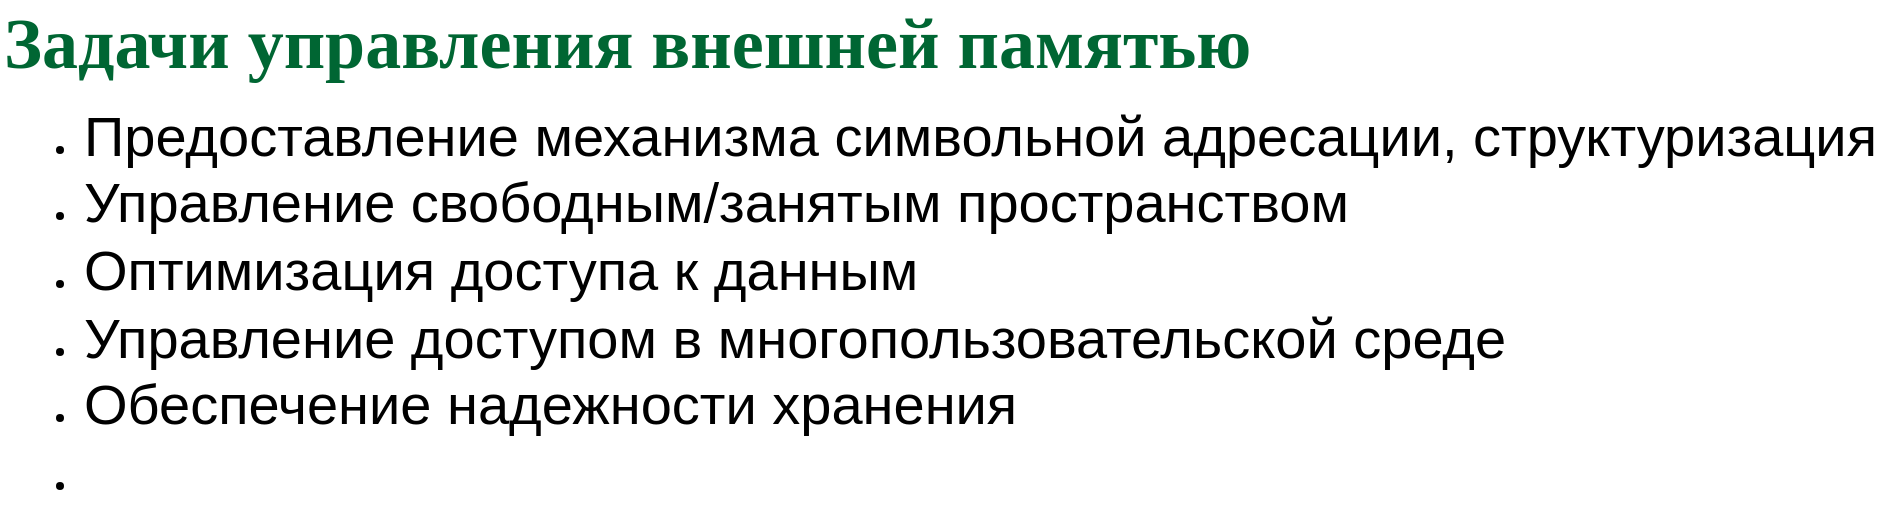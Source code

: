 <mxfile version="13.9.7" type="github" pages="15">
  <diagram id="xc3u4xGBhSKCASh8gc2J" name="tasks">
    <mxGraphModel dx="1414" dy="744" grid="1" gridSize="10" guides="1" tooltips="1" connect="1" arrows="1" fold="1" page="1" pageScale="1" pageWidth="1169" pageHeight="827" math="0" shadow="0">
      <root>
        <mxCell id="rOTV1QpFmAjA0pjUkeeb-0" />
        <mxCell id="rOTV1QpFmAjA0pjUkeeb-1" parent="rOTV1QpFmAjA0pjUkeeb-0" />
        <mxCell id="cFAHOd-oDGrh-Fru_s-L-0" value="&lt;font color=&quot;#006633&quot; face=&quot;garamond&quot;&gt;&lt;span style=&quot;font-size: 36px&quot;&gt;&lt;b&gt;Задачи управления внешней памятью&lt;/b&gt;&lt;/span&gt;&lt;/font&gt;" style="text;html=1;align=left;verticalAlign=middle;whiteSpace=wrap;rounded=0;" vertex="1" parent="rOTV1QpFmAjA0pjUkeeb-1">
          <mxGeometry x="40" y="40" width="920" height="20" as="geometry" />
        </mxCell>
        <mxCell id="cFAHOd-oDGrh-Fru_s-L-1" value="&lt;ul&gt;&lt;li&gt;&lt;span style=&quot;font-size: 28px&quot;&gt;Предоставление механизма символьной адресации, структуризация&lt;/span&gt;&lt;/li&gt;&lt;li&gt;&lt;span style=&quot;font-size: 28px&quot;&gt;Управление свободным/занятым пространством&lt;/span&gt;&lt;/li&gt;&lt;li&gt;&lt;span style=&quot;font-size: 28px&quot;&gt;Оптимизация доступа к данным&lt;/span&gt;&lt;/li&gt;&lt;li&gt;&lt;span style=&quot;font-size: 28px&quot;&gt;Управление доступом в многопользовательской среде&lt;/span&gt;&lt;/li&gt;&lt;li&gt;&lt;span style=&quot;font-size: 28px&quot;&gt;Обеспечение надежности хранения&lt;/span&gt;&lt;/li&gt;&lt;li&gt;&lt;span style=&quot;font-size: 28px&quot;&gt;&lt;br&gt;&lt;/span&gt;&lt;/li&gt;&lt;/ul&gt;" style="text;html=1;align=left;verticalAlign=middle;resizable=0;points=[];autosize=1;" vertex="1" parent="rOTV1QpFmAjA0pjUkeeb-1">
          <mxGeometry x="40" y="110" width="950" height="140" as="geometry" />
        </mxCell>
      </root>
    </mxGraphModel>
  </diagram>
  <diagram name="dirfi" id="zDkyU7E28TUN3ElpQNt7">
    <mxGraphModel dx="1414" dy="744" grid="1" gridSize="10" guides="1" tooltips="1" connect="1" arrows="1" fold="1" page="1" pageScale="1" pageWidth="1169" pageHeight="827" math="0" shadow="0">
      <root>
        <mxCell id="AU3yJSJFMj_TDhIwdNZh-0" />
        <mxCell id="AU3yJSJFMj_TDhIwdNZh-1" parent="AU3yJSJFMj_TDhIwdNZh-0" />
        <mxCell id="AU3yJSJFMj_TDhIwdNZh-2" value="&lt;font color=&quot;#006633&quot; face=&quot;garamond&quot;&gt;&lt;span style=&quot;font-size: 36px&quot;&gt;&lt;b&gt;Каталоги vs. файлы&lt;/b&gt;&lt;/span&gt;&lt;/font&gt;" style="text;html=1;align=left;verticalAlign=middle;whiteSpace=wrap;rounded=0;" vertex="1" parent="AU3yJSJFMj_TDhIwdNZh-1">
          <mxGeometry x="40" y="40" width="920" height="20" as="geometry" />
        </mxCell>
        <mxCell id="AU3yJSJFMj_TDhIwdNZh-4" value="&lt;font style=&quot;font-size: 28px&quot;&gt;Файл - область внешней памяти с &lt;i&gt;произвольным &lt;/i&gt;содержанием, &lt;br&gt;&lt;div style=&quot;text-align: left&quot;&gt;&lt;span&gt;которой сопоставлено символьное имя&lt;/span&gt;&lt;/div&gt;&lt;/font&gt;" style="text;html=1;align=center;verticalAlign=middle;resizable=0;points=[];autosize=1;" vertex="1" parent="AU3yJSJFMj_TDhIwdNZh-1">
          <mxGeometry x="75" y="120" width="850" height="40" as="geometry" />
        </mxCell>
        <mxCell id="AU3yJSJFMj_TDhIwdNZh-5" value="&lt;font style=&quot;font-size: 28px&quot;&gt;Каталог - файл, содержащий информацию о других файлах&lt;/font&gt;" style="text;html=1;align=center;verticalAlign=middle;resizable=0;points=[];autosize=1;" vertex="1" parent="AU3yJSJFMj_TDhIwdNZh-1">
          <mxGeometry x="75" y="220" width="800" height="20" as="geometry" />
        </mxCell>
      </root>
    </mxGraphModel>
  </diagram>
  <diagram name="struc" id="qPGsGowOyFlX4ML_Toz9">
    <mxGraphModel dx="1178" dy="620" grid="1" gridSize="10" guides="1" tooltips="1" connect="1" arrows="1" fold="1" page="1" pageScale="1" pageWidth="1169" pageHeight="827" math="0" shadow="0">
      <root>
        <mxCell id="O_hGNoGQJF3CAtDDhKuQ-0" />
        <mxCell id="O_hGNoGQJF3CAtDDhKuQ-1" parent="O_hGNoGQJF3CAtDDhKuQ-0" />
        <mxCell id="O_hGNoGQJF3CAtDDhKuQ-2" value="&lt;font color=&quot;#006633&quot; face=&quot;garamond&quot;&gt;&lt;span style=&quot;font-size: 36px&quot;&gt;&lt;b&gt;Структура&lt;/b&gt;&lt;/span&gt;&lt;/font&gt;" style="text;html=1;align=left;verticalAlign=middle;whiteSpace=wrap;rounded=0;" vertex="1" parent="O_hGNoGQJF3CAtDDhKuQ-1">
          <mxGeometry x="40" y="40" width="920" height="20" as="geometry" />
        </mxCell>
        <mxCell id="O_hGNoGQJF3CAtDDhKuQ-4" value="" style="rounded=0;whiteSpace=wrap;html=1;fillColor=#d5e8d4;strokeColor=#82b366;" vertex="1" parent="O_hGNoGQJF3CAtDDhKuQ-1">
          <mxGeometry x="80" y="160" width="120" height="30" as="geometry" />
        </mxCell>
        <mxCell id="O_hGNoGQJF3CAtDDhKuQ-5" value="" style="rounded=0;whiteSpace=wrap;html=1;fillColor=#f5f5f5;strokeColor=#666666;fontColor=#333333;" vertex="1" parent="O_hGNoGQJF3CAtDDhKuQ-1">
          <mxGeometry x="80" y="190" width="120" height="30" as="geometry" />
        </mxCell>
        <mxCell id="O_hGNoGQJF3CAtDDhKuQ-6" value="" style="rounded=0;whiteSpace=wrap;html=1;fillColor=#e1d5e7;strokeColor=#9673a6;" vertex="1" parent="O_hGNoGQJF3CAtDDhKuQ-1">
          <mxGeometry x="80" y="220" width="120" height="30" as="geometry" />
        </mxCell>
        <mxCell id="O_hGNoGQJF3CAtDDhKuQ-7" value="" style="rounded=0;whiteSpace=wrap;html=1;fillColor=#fff2cc;strokeColor=#d6b656;" vertex="1" parent="O_hGNoGQJF3CAtDDhKuQ-1">
          <mxGeometry x="80" y="250" width="120" height="30" as="geometry" />
        </mxCell>
        <mxCell id="O_hGNoGQJF3CAtDDhKuQ-8" value="" style="rounded=0;whiteSpace=wrap;html=1;fillColor=#ffe6cc;strokeColor=#d79b00;" vertex="1" parent="O_hGNoGQJF3CAtDDhKuQ-1">
          <mxGeometry x="80" y="280" width="120" height="30" as="geometry" />
        </mxCell>
        <mxCell id="O_hGNoGQJF3CAtDDhKuQ-9" value="" style="rounded=0;whiteSpace=wrap;html=1;fillColor=#dae8fc;strokeColor=#6c8ebf;" vertex="1" parent="O_hGNoGQJF3CAtDDhKuQ-1">
          <mxGeometry x="80" y="310" width="120" height="30" as="geometry" />
        </mxCell>
        <mxCell id="O_hGNoGQJF3CAtDDhKuQ-10" value="" style="rounded=0;whiteSpace=wrap;html=1;" vertex="1" parent="O_hGNoGQJF3CAtDDhKuQ-1">
          <mxGeometry x="80" y="340" width="120" height="30" as="geometry" />
        </mxCell>
        <mxCell id="O_hGNoGQJF3CAtDDhKuQ-11" value="" style="rounded=0;whiteSpace=wrap;html=1;" vertex="1" parent="O_hGNoGQJF3CAtDDhKuQ-1">
          <mxGeometry x="80" y="370" width="120" height="30" as="geometry" />
        </mxCell>
        <mxCell id="O_hGNoGQJF3CAtDDhKuQ-12" value="" style="rounded=0;whiteSpace=wrap;html=1;" vertex="1" parent="O_hGNoGQJF3CAtDDhKuQ-1">
          <mxGeometry x="80" y="400" width="120" height="30" as="geometry" />
        </mxCell>
        <mxCell id="O_hGNoGQJF3CAtDDhKuQ-13" value="" style="rounded=0;whiteSpace=wrap;html=1;" vertex="1" parent="O_hGNoGQJF3CAtDDhKuQ-1">
          <mxGeometry x="80" y="430" width="120" height="30" as="geometry" />
        </mxCell>
        <mxCell id="O_hGNoGQJF3CAtDDhKuQ-14" value="" style="rounded=0;whiteSpace=wrap;html=1;" vertex="1" parent="O_hGNoGQJF3CAtDDhKuQ-1">
          <mxGeometry x="80" y="460" width="120" height="30" as="geometry" />
        </mxCell>
        <mxCell id="O_hGNoGQJF3CAtDDhKuQ-15" value="" style="rounded=0;whiteSpace=wrap;html=1;" vertex="1" parent="O_hGNoGQJF3CAtDDhKuQ-1">
          <mxGeometry x="80" y="490" width="120" height="30" as="geometry" />
        </mxCell>
        <mxCell id="O_hGNoGQJF3CAtDDhKuQ-16" value="" style="rounded=0;whiteSpace=wrap;html=1;" vertex="1" parent="O_hGNoGQJF3CAtDDhKuQ-1">
          <mxGeometry x="80" y="520" width="120" height="30" as="geometry" />
        </mxCell>
        <mxCell id="O_hGNoGQJF3CAtDDhKuQ-17" value="" style="rounded=0;whiteSpace=wrap;html=1;" vertex="1" parent="O_hGNoGQJF3CAtDDhKuQ-1">
          <mxGeometry x="80" y="550" width="120" height="30" as="geometry" />
        </mxCell>
        <mxCell id="O_hGNoGQJF3CAtDDhKuQ-18" value="" style="rounded=0;whiteSpace=wrap;html=1;" vertex="1" parent="O_hGNoGQJF3CAtDDhKuQ-1">
          <mxGeometry x="80" y="580" width="120" height="30" as="geometry" />
        </mxCell>
        <mxCell id="O_hGNoGQJF3CAtDDhKuQ-19" value="" style="rounded=0;whiteSpace=wrap;html=1;" vertex="1" parent="O_hGNoGQJF3CAtDDhKuQ-1">
          <mxGeometry x="80" y="610" width="120" height="30" as="geometry" />
        </mxCell>
        <mxCell id="O_hGNoGQJF3CAtDDhKuQ-20" value="&lt;font style=&quot;font-size: 18px&quot;&gt;Линейная&lt;/font&gt;" style="text;html=1;align=center;verticalAlign=middle;resizable=0;points=[];autosize=1;" vertex="1" parent="O_hGNoGQJF3CAtDDhKuQ-1">
          <mxGeometry x="90" y="670" width="100" height="20" as="geometry" />
        </mxCell>
        <mxCell id="O_hGNoGQJF3CAtDDhKuQ-21" value="" style="rounded=0;whiteSpace=wrap;html=1;" vertex="1" parent="O_hGNoGQJF3CAtDDhKuQ-1">
          <mxGeometry x="480" y="160" width="80" height="30" as="geometry" />
        </mxCell>
        <mxCell id="O_hGNoGQJF3CAtDDhKuQ-22" value="" style="rounded=0;whiteSpace=wrap;html=1;" vertex="1" parent="O_hGNoGQJF3CAtDDhKuQ-1">
          <mxGeometry x="360" y="280" width="80" height="30" as="geometry" />
        </mxCell>
        <mxCell id="O_hGNoGQJF3CAtDDhKuQ-23" value="" style="rounded=0;whiteSpace=wrap;html=1;" vertex="1" parent="O_hGNoGQJF3CAtDDhKuQ-1">
          <mxGeometry x="480" y="280" width="80" height="30" as="geometry" />
        </mxCell>
        <mxCell id="O_hGNoGQJF3CAtDDhKuQ-24" value="" style="rounded=0;whiteSpace=wrap;html=1;" vertex="1" parent="O_hGNoGQJF3CAtDDhKuQ-1">
          <mxGeometry x="585" y="280" width="80" height="30" as="geometry" />
        </mxCell>
        <mxCell id="O_hGNoGQJF3CAtDDhKuQ-26" value="" style="endArrow=classic;html=1;entryX=0.5;entryY=0;entryDx=0;entryDy=0;exitX=0.25;exitY=1;exitDx=0;exitDy=0;" edge="1" parent="O_hGNoGQJF3CAtDDhKuQ-1" source="O_hGNoGQJF3CAtDDhKuQ-21" target="O_hGNoGQJF3CAtDDhKuQ-22">
          <mxGeometry width="50" height="50" relative="1" as="geometry">
            <mxPoint x="560" y="460" as="sourcePoint" />
            <mxPoint x="610" y="410" as="targetPoint" />
          </mxGeometry>
        </mxCell>
        <mxCell id="O_hGNoGQJF3CAtDDhKuQ-27" value="" style="endArrow=classic;html=1;exitX=0.5;exitY=1;exitDx=0;exitDy=0;" edge="1" parent="O_hGNoGQJF3CAtDDhKuQ-1" source="O_hGNoGQJF3CAtDDhKuQ-21" target="O_hGNoGQJF3CAtDDhKuQ-23">
          <mxGeometry width="50" height="50" relative="1" as="geometry">
            <mxPoint x="560" y="460" as="sourcePoint" />
            <mxPoint x="610" y="410" as="targetPoint" />
          </mxGeometry>
        </mxCell>
        <mxCell id="O_hGNoGQJF3CAtDDhKuQ-28" value="" style="endArrow=classic;html=1;exitX=0.75;exitY=1;exitDx=0;exitDy=0;entryX=0.5;entryY=0;entryDx=0;entryDy=0;" edge="1" parent="O_hGNoGQJF3CAtDDhKuQ-1" source="O_hGNoGQJF3CAtDDhKuQ-21" target="O_hGNoGQJF3CAtDDhKuQ-24">
          <mxGeometry width="50" height="50" relative="1" as="geometry">
            <mxPoint x="560" y="460" as="sourcePoint" />
            <mxPoint x="610" y="410" as="targetPoint" />
          </mxGeometry>
        </mxCell>
        <mxCell id="O_hGNoGQJF3CAtDDhKuQ-30" value="" style="rounded=0;whiteSpace=wrap;html=1;" vertex="1" parent="O_hGNoGQJF3CAtDDhKuQ-1">
          <mxGeometry x="280" y="399" width="80" height="30" as="geometry" />
        </mxCell>
        <mxCell id="O_hGNoGQJF3CAtDDhKuQ-31" value="" style="rounded=0;whiteSpace=wrap;html=1;" vertex="1" parent="O_hGNoGQJF3CAtDDhKuQ-1">
          <mxGeometry x="400" y="399" width="80" height="30" as="geometry" />
        </mxCell>
        <mxCell id="O_hGNoGQJF3CAtDDhKuQ-32" value="" style="rounded=0;whiteSpace=wrap;html=1;" vertex="1" parent="O_hGNoGQJF3CAtDDhKuQ-1">
          <mxGeometry x="550" y="399" width="80" height="30" as="geometry" />
        </mxCell>
      </root>
    </mxGraphModel>
  </diagram>
  <diagram id="EMCrhDoD8u95VnMh5sgG" name="h/s link_01">
    <mxGraphModel dx="1414" dy="744" grid="1" gridSize="10" guides="1" tooltips="1" connect="1" arrows="1" fold="1" page="1" pageScale="1" pageWidth="1169" pageHeight="827" math="0" shadow="0">
      <root>
        <mxCell id="o8weBYp5RJPtVSjbosOX-0" />
        <mxCell id="o8weBYp5RJPtVSjbosOX-1" parent="o8weBYp5RJPtVSjbosOX-0" />
        <mxCell id="o8weBYp5RJPtVSjbosOX-2" value="" style="rounded=0;whiteSpace=wrap;html=1;strokeColor=#000000;fillColor=#d5e8d4;" parent="o8weBYp5RJPtVSjbosOX-1" vertex="1">
          <mxGeometry x="240" y="716.5" width="100" height="40" as="geometry" />
        </mxCell>
        <mxCell id="RG0zWJ7RkhDmPb_M3lf0-0" value="" style="rounded=0;whiteSpace=wrap;html=1;strokeColor=#000000;" parent="o8weBYp5RJPtVSjbosOX-1" vertex="1">
          <mxGeometry x="140" y="716.5" width="100" height="40" as="geometry" />
        </mxCell>
        <mxCell id="RG0zWJ7RkhDmPb_M3lf0-3" value="" style="rounded=0;whiteSpace=wrap;html=1;strokeColor=#000000;" parent="o8weBYp5RJPtVSjbosOX-1" vertex="1">
          <mxGeometry x="340" y="716.5" width="100" height="40" as="geometry" />
        </mxCell>
        <mxCell id="RG0zWJ7RkhDmPb_M3lf0-4" value="" style="endArrow=none;html=1;entryX=0.5;entryY=1;entryDx=0;entryDy=0;exitX=0.5;exitY=0;exitDx=0;exitDy=0;" parent="o8weBYp5RJPtVSjbosOX-1" source="RG0zWJ7RkhDmPb_M3lf0-6" target="RG0zWJ7RkhDmPb_M3lf0-7" edge="1">
          <mxGeometry width="50" height="50" relative="1" as="geometry">
            <mxPoint x="240" y="270" as="sourcePoint" />
            <mxPoint x="280" y="220" as="targetPoint" />
          </mxGeometry>
        </mxCell>
        <mxCell id="RG0zWJ7RkhDmPb_M3lf0-5" value="" style="endArrow=none;html=1;entryX=0.5;entryY=1;entryDx=0;entryDy=0;exitX=0.5;exitY=0;exitDx=0;exitDy=0;" parent="o8weBYp5RJPtVSjbosOX-1" source="RG0zWJ7RkhDmPb_M3lf0-8" target="RG0zWJ7RkhDmPb_M3lf0-7" edge="1">
          <mxGeometry width="50" height="50" relative="1" as="geometry">
            <mxPoint x="320" y="270" as="sourcePoint" />
            <mxPoint x="280" y="220" as="targetPoint" />
          </mxGeometry>
        </mxCell>
        <mxCell id="RG0zWJ7RkhDmPb_M3lf0-6" value="Alice" style="text;html=1;strokeColor=#000000;fillColor=none;align=center;verticalAlign=middle;whiteSpace=wrap;rounded=0;fontSize=16;" parent="o8weBYp5RJPtVSjbosOX-1" vertex="1">
          <mxGeometry x="180" y="270" width="50" height="20" as="geometry" />
        </mxCell>
        <mxCell id="RG0zWJ7RkhDmPb_M3lf0-7" value="home" style="text;html=1;strokeColor=#000000;fillColor=none;align=center;verticalAlign=middle;whiteSpace=wrap;rounded=0;fontSize=16;" parent="o8weBYp5RJPtVSjbosOX-1" vertex="1">
          <mxGeometry x="260" y="200" width="50" height="20" as="geometry" />
        </mxCell>
        <mxCell id="RG0zWJ7RkhDmPb_M3lf0-8" value="Bob" style="text;html=1;strokeColor=#000000;fillColor=none;align=center;verticalAlign=middle;whiteSpace=wrap;rounded=0;fontSize=16;" parent="o8weBYp5RJPtVSjbosOX-1" vertex="1">
          <mxGeometry x="300" y="270" width="40" height="20" as="geometry" />
        </mxCell>
        <mxCell id="RG0zWJ7RkhDmPb_M3lf0-9" value="" style="endArrow=none;html=1;entryX=0.5;entryY=0;entryDx=0;entryDy=0;exitX=0.5;exitY=1;exitDx=0;exitDy=0;" parent="o8weBYp5RJPtVSjbosOX-1" source="RG0zWJ7RkhDmPb_M3lf0-11" target="RG0zWJ7RkhDmPb_M3lf0-7" edge="1">
          <mxGeometry width="50" height="50" relative="1" as="geometry">
            <mxPoint x="300" y="160" as="sourcePoint" />
            <mxPoint x="290" y="230" as="targetPoint" />
          </mxGeometry>
        </mxCell>
        <mxCell id="RG0zWJ7RkhDmPb_M3lf0-10" value="" style="endArrow=none;html=1;entryX=0.5;entryY=1;entryDx=0;entryDy=0;exitX=0.5;exitY=0;exitDx=0;exitDy=0;" parent="o8weBYp5RJPtVSjbosOX-1" source="RG0zWJ7RkhDmPb_M3lf0-12" target="RG0zWJ7RkhDmPb_M3lf0-6" edge="1">
          <mxGeometry width="50" height="50" relative="1" as="geometry">
            <mxPoint x="200" y="340" as="sourcePoint" />
            <mxPoint x="240" y="290" as="targetPoint" />
          </mxGeometry>
        </mxCell>
        <mxCell id="RG0zWJ7RkhDmPb_M3lf0-11" value="/" style="text;html=1;strokeColor=#000000;fillColor=none;align=center;verticalAlign=middle;whiteSpace=wrap;rounded=0;" parent="o8weBYp5RJPtVSjbosOX-1" vertex="1">
          <mxGeometry x="280" y="140" width="40" height="20" as="geometry" />
        </mxCell>
        <mxCell id="RG0zWJ7RkhDmPb_M3lf0-12" value="project" style="text;html=1;strokeColor=#000000;fillColor=none;align=center;verticalAlign=middle;whiteSpace=wrap;rounded=0;fontSize=16;" parent="o8weBYp5RJPtVSjbosOX-1" vertex="1">
          <mxGeometry x="170" y="360" width="70" height="20" as="geometry" />
        </mxCell>
        <mxCell id="RG0zWJ7RkhDmPb_M3lf0-13" value="" style="endArrow=none;html=1;entryX=0.5;entryY=1;entryDx=0;entryDy=0;" parent="o8weBYp5RJPtVSjbosOX-1" target="RG0zWJ7RkhDmPb_M3lf0-6" edge="1">
          <mxGeometry width="50" height="50" relative="1" as="geometry">
            <mxPoint x="120" y="340" as="sourcePoint" />
            <mxPoint x="160" y="300" as="targetPoint" />
          </mxGeometry>
        </mxCell>
        <mxCell id="RG0zWJ7RkhDmPb_M3lf0-15" value="" style="endArrow=none;html=1;entryX=0.5;entryY=1;entryDx=0;entryDy=0;exitX=0.5;exitY=0;exitDx=0;exitDy=0;" parent="o8weBYp5RJPtVSjbosOX-1" source="RG0zWJ7RkhDmPb_M3lf0-16" edge="1">
          <mxGeometry width="50" height="50" relative="1" as="geometry">
            <mxPoint x="320" y="340" as="sourcePoint" />
            <mxPoint x="320" y="290" as="targetPoint" />
          </mxGeometry>
        </mxCell>
        <mxCell id="RG0zWJ7RkhDmPb_M3lf0-16" value="project" style="text;html=1;strokeColor=#000000;fillColor=none;align=center;verticalAlign=middle;whiteSpace=wrap;rounded=0;fontSize=16;" parent="o8weBYp5RJPtVSjbosOX-1" vertex="1">
          <mxGeometry x="302.5" y="360" width="75" height="20" as="geometry" />
        </mxCell>
        <mxCell id="RG0zWJ7RkhDmPb_M3lf0-17" value="" style="endArrow=none;html=1;entryX=0.5;entryY=1;entryDx=0;entryDy=0;" parent="o8weBYp5RJPtVSjbosOX-1" target="RG0zWJ7RkhDmPb_M3lf0-8" edge="1">
          <mxGeometry width="50" height="50" relative="1" as="geometry">
            <mxPoint x="400" y="340" as="sourcePoint" />
            <mxPoint x="210" y="300" as="targetPoint" />
          </mxGeometry>
        </mxCell>
        <mxCell id="RG0zWJ7RkhDmPb_M3lf0-18" value="" style="endArrow=none;html=1;entryX=0.5;entryY=1;entryDx=0;entryDy=0;" parent="o8weBYp5RJPtVSjbosOX-1" target="RG0zWJ7RkhDmPb_M3lf0-6" edge="1">
          <mxGeometry width="50" height="50" relative="1" as="geometry">
            <mxPoint x="250" y="340" as="sourcePoint" />
            <mxPoint x="220" y="310" as="targetPoint" />
          </mxGeometry>
        </mxCell>
        <mxCell id="RG0zWJ7RkhDmPb_M3lf0-19" value="" style="endArrow=none;html=1;entryX=0.5;entryY=1;entryDx=0;entryDy=0;" parent="o8weBYp5RJPtVSjbosOX-1" target="RG0zWJ7RkhDmPb_M3lf0-8" edge="1">
          <mxGeometry width="50" height="50" relative="1" as="geometry">
            <mxPoint x="270" y="340" as="sourcePoint" />
            <mxPoint x="230" y="320" as="targetPoint" />
          </mxGeometry>
        </mxCell>
        <mxCell id="RG0zWJ7RkhDmPb_M3lf0-21" value="README.md" style="text;html=1;strokeColor=#000000;fillColor=#d5e8d4;align=center;verticalAlign=middle;whiteSpace=wrap;rounded=0;fontSize=16;" parent="o8weBYp5RJPtVSjbosOX-1" vertex="1">
          <mxGeometry x="130" y="440" width="120" height="20" as="geometry" />
        </mxCell>
        <mxCell id="RG0zWJ7RkhDmPb_M3lf0-22" value="" style="endArrow=none;html=1;entryX=0.5;entryY=1;entryDx=0;entryDy=0;exitX=0.5;exitY=0;exitDx=0;exitDy=0;" parent="o8weBYp5RJPtVSjbosOX-1" source="RG0zWJ7RkhDmPb_M3lf0-21" target="RG0zWJ7RkhDmPb_M3lf0-12" edge="1">
          <mxGeometry width="50" height="50" relative="1" as="geometry">
            <mxPoint x="210" y="350" as="sourcePoint" />
            <mxPoint x="210" y="300" as="targetPoint" />
          </mxGeometry>
        </mxCell>
        <mxCell id="RG0zWJ7RkhDmPb_M3lf0-24" value="" style="rounded=0;whiteSpace=wrap;html=1;strokeColor=#000000;fillColor=#d5e8d4;" parent="o8weBYp5RJPtVSjbosOX-1" vertex="1">
          <mxGeometry x="240" y="580" width="100" height="40" as="geometry" />
        </mxCell>
        <mxCell id="RG0zWJ7RkhDmPb_M3lf0-25" value="" style="rounded=0;whiteSpace=wrap;html=1;strokeColor=#000000;" parent="o8weBYp5RJPtVSjbosOX-1" vertex="1">
          <mxGeometry x="140" y="580" width="100" height="40" as="geometry" />
        </mxCell>
        <mxCell id="RG0zWJ7RkhDmPb_M3lf0-26" value="" style="rounded=0;whiteSpace=wrap;html=1;strokeColor=#000000;" parent="o8weBYp5RJPtVSjbosOX-1" vertex="1">
          <mxGeometry x="340" y="580" width="100" height="40" as="geometry" />
        </mxCell>
        <mxCell id="RG0zWJ7RkhDmPb_M3lf0-27" value="" style="endArrow=classic;html=1;fontSize=16;entryX=0.5;entryY=0;entryDx=0;entryDy=0;exitX=0.5;exitY=1;exitDx=0;exitDy=0;dashed=1;" parent="o8weBYp5RJPtVSjbosOX-1" source="RG0zWJ7RkhDmPb_M3lf0-21" target="RG0zWJ7RkhDmPb_M3lf0-24" edge="1">
          <mxGeometry width="50" height="50" relative="1" as="geometry">
            <mxPoint x="120" y="890" as="sourcePoint" />
            <mxPoint x="170" y="840" as="targetPoint" />
          </mxGeometry>
        </mxCell>
        <mxCell id="RG0zWJ7RkhDmPb_M3lf0-28" value="" style="shape=flexArrow;endArrow=classic;html=1;dashed=1;fontSize=16;" parent="o8weBYp5RJPtVSjbosOX-1" edge="1">
          <mxGeometry width="50" height="50" relative="1" as="geometry">
            <mxPoint x="290" y="630" as="sourcePoint" />
            <mxPoint x="290" y="706.5" as="targetPoint" />
          </mxGeometry>
        </mxCell>
        <mxCell id="RG0zWJ7RkhDmPb_M3lf0-29" value="Носитель" style="text;html=1;strokeColor=none;fillColor=none;align=center;verticalAlign=middle;whiteSpace=wrap;rounded=0;fontSize=16;" parent="o8weBYp5RJPtVSjbosOX-1" vertex="1">
          <mxGeometry x="527" y="723" width="90" height="20" as="geometry" />
        </mxCell>
        <mxCell id="RG0zWJ7RkhDmPb_M3lf0-30" value="Индекс" style="text;html=1;strokeColor=none;fillColor=none;align=center;verticalAlign=middle;whiteSpace=wrap;rounded=0;fontSize=16;" parent="o8weBYp5RJPtVSjbosOX-1" vertex="1">
          <mxGeometry x="527" y="586.5" width="90" height="20" as="geometry" />
        </mxCell>
        <mxCell id="RG0zWJ7RkhDmPb_M3lf0-31" value="" style="rounded=0;whiteSpace=wrap;html=1;strokeColor=#000000;fillColor=#d5e8d4;" parent="o8weBYp5RJPtVSjbosOX-1" vertex="1">
          <mxGeometry x="800" y="716.5" width="100" height="40" as="geometry" />
        </mxCell>
        <mxCell id="RG0zWJ7RkhDmPb_M3lf0-32" value="" style="rounded=0;whiteSpace=wrap;html=1;strokeColor=#000000;" parent="o8weBYp5RJPtVSjbosOX-1" vertex="1">
          <mxGeometry x="700" y="716.5" width="100" height="40" as="geometry" />
        </mxCell>
        <mxCell id="RG0zWJ7RkhDmPb_M3lf0-33" value="" style="rounded=0;whiteSpace=wrap;html=1;strokeColor=#000000;" parent="o8weBYp5RJPtVSjbosOX-1" vertex="1">
          <mxGeometry x="900" y="716.5" width="100" height="40" as="geometry" />
        </mxCell>
        <mxCell id="RG0zWJ7RkhDmPb_M3lf0-34" value="" style="endArrow=none;html=1;entryX=0.5;entryY=1;entryDx=0;entryDy=0;exitX=0.5;exitY=0;exitDx=0;exitDy=0;" parent="o8weBYp5RJPtVSjbosOX-1" source="RG0zWJ7RkhDmPb_M3lf0-36" target="RG0zWJ7RkhDmPb_M3lf0-37" edge="1">
          <mxGeometry width="50" height="50" relative="1" as="geometry">
            <mxPoint x="800" y="270" as="sourcePoint" />
            <mxPoint x="840" y="220" as="targetPoint" />
          </mxGeometry>
        </mxCell>
        <mxCell id="RG0zWJ7RkhDmPb_M3lf0-35" value="" style="endArrow=none;html=1;entryX=0.5;entryY=1;entryDx=0;entryDy=0;exitX=0.5;exitY=0;exitDx=0;exitDy=0;" parent="o8weBYp5RJPtVSjbosOX-1" source="RG0zWJ7RkhDmPb_M3lf0-38" target="RG0zWJ7RkhDmPb_M3lf0-37" edge="1">
          <mxGeometry width="50" height="50" relative="1" as="geometry">
            <mxPoint x="880" y="270" as="sourcePoint" />
            <mxPoint x="840" y="220" as="targetPoint" />
          </mxGeometry>
        </mxCell>
        <mxCell id="RG0zWJ7RkhDmPb_M3lf0-36" value="Alice" style="text;html=1;strokeColor=#000000;fillColor=none;align=center;verticalAlign=middle;whiteSpace=wrap;rounded=0;fontSize=16;" parent="o8weBYp5RJPtVSjbosOX-1" vertex="1">
          <mxGeometry x="740" y="270" width="50" height="20" as="geometry" />
        </mxCell>
        <mxCell id="RG0zWJ7RkhDmPb_M3lf0-37" value="home" style="text;html=1;strokeColor=#000000;fillColor=none;align=center;verticalAlign=middle;whiteSpace=wrap;rounded=0;fontSize=16;" parent="o8weBYp5RJPtVSjbosOX-1" vertex="1">
          <mxGeometry x="820" y="200" width="50" height="20" as="geometry" />
        </mxCell>
        <mxCell id="RG0zWJ7RkhDmPb_M3lf0-38" value="Bob" style="text;html=1;strokeColor=#000000;fillColor=none;align=center;verticalAlign=middle;whiteSpace=wrap;rounded=0;fontSize=16;" parent="o8weBYp5RJPtVSjbosOX-1" vertex="1">
          <mxGeometry x="860" y="270" width="40" height="20" as="geometry" />
        </mxCell>
        <mxCell id="RG0zWJ7RkhDmPb_M3lf0-39" value="" style="endArrow=none;html=1;entryX=0.5;entryY=0;entryDx=0;entryDy=0;exitX=0.5;exitY=1;exitDx=0;exitDy=0;" parent="o8weBYp5RJPtVSjbosOX-1" source="RG0zWJ7RkhDmPb_M3lf0-41" target="RG0zWJ7RkhDmPb_M3lf0-37" edge="1">
          <mxGeometry width="50" height="50" relative="1" as="geometry">
            <mxPoint x="860" y="160" as="sourcePoint" />
            <mxPoint x="850" y="230" as="targetPoint" />
          </mxGeometry>
        </mxCell>
        <mxCell id="RG0zWJ7RkhDmPb_M3lf0-40" value="" style="endArrow=none;html=1;entryX=0.5;entryY=1;entryDx=0;entryDy=0;exitX=0.5;exitY=0;exitDx=0;exitDy=0;" parent="o8weBYp5RJPtVSjbosOX-1" source="RG0zWJ7RkhDmPb_M3lf0-42" target="RG0zWJ7RkhDmPb_M3lf0-36" edge="1">
          <mxGeometry width="50" height="50" relative="1" as="geometry">
            <mxPoint x="760" y="340" as="sourcePoint" />
            <mxPoint x="800" y="290" as="targetPoint" />
          </mxGeometry>
        </mxCell>
        <mxCell id="RG0zWJ7RkhDmPb_M3lf0-41" value="/" style="text;html=1;strokeColor=#000000;fillColor=none;align=center;verticalAlign=middle;whiteSpace=wrap;rounded=0;" parent="o8weBYp5RJPtVSjbosOX-1" vertex="1">
          <mxGeometry x="840" y="140" width="40" height="20" as="geometry" />
        </mxCell>
        <mxCell id="RG0zWJ7RkhDmPb_M3lf0-42" value="project" style="text;html=1;strokeColor=#000000;fillColor=none;align=center;verticalAlign=middle;whiteSpace=wrap;rounded=0;fontSize=16;" parent="o8weBYp5RJPtVSjbosOX-1" vertex="1">
          <mxGeometry x="730" y="360" width="70" height="20" as="geometry" />
        </mxCell>
        <mxCell id="RG0zWJ7RkhDmPb_M3lf0-43" value="" style="endArrow=none;html=1;entryX=0.5;entryY=1;entryDx=0;entryDy=0;" parent="o8weBYp5RJPtVSjbosOX-1" target="RG0zWJ7RkhDmPb_M3lf0-36" edge="1">
          <mxGeometry width="50" height="50" relative="1" as="geometry">
            <mxPoint x="680" y="340" as="sourcePoint" />
            <mxPoint x="720" y="300" as="targetPoint" />
          </mxGeometry>
        </mxCell>
        <mxCell id="RG0zWJ7RkhDmPb_M3lf0-44" value="" style="endArrow=none;html=1;entryX=0.5;entryY=1;entryDx=0;entryDy=0;exitX=0.5;exitY=0;exitDx=0;exitDy=0;" parent="o8weBYp5RJPtVSjbosOX-1" source="RG0zWJ7RkhDmPb_M3lf0-45" edge="1">
          <mxGeometry width="50" height="50" relative="1" as="geometry">
            <mxPoint x="880" y="340" as="sourcePoint" />
            <mxPoint x="880" y="290" as="targetPoint" />
          </mxGeometry>
        </mxCell>
        <mxCell id="RG0zWJ7RkhDmPb_M3lf0-45" value="project" style="text;html=1;strokeColor=#000000;fillColor=none;align=center;verticalAlign=middle;whiteSpace=wrap;rounded=0;fontSize=16;" parent="o8weBYp5RJPtVSjbosOX-1" vertex="1">
          <mxGeometry x="862.5" y="360" width="75" height="20" as="geometry" />
        </mxCell>
        <mxCell id="RG0zWJ7RkhDmPb_M3lf0-46" value="" style="endArrow=none;html=1;entryX=0.5;entryY=1;entryDx=0;entryDy=0;" parent="o8weBYp5RJPtVSjbosOX-1" target="RG0zWJ7RkhDmPb_M3lf0-38" edge="1">
          <mxGeometry width="50" height="50" relative="1" as="geometry">
            <mxPoint x="960" y="340" as="sourcePoint" />
            <mxPoint x="770" y="300" as="targetPoint" />
          </mxGeometry>
        </mxCell>
        <mxCell id="RG0zWJ7RkhDmPb_M3lf0-47" value="" style="endArrow=none;html=1;entryX=0.5;entryY=1;entryDx=0;entryDy=0;" parent="o8weBYp5RJPtVSjbosOX-1" target="RG0zWJ7RkhDmPb_M3lf0-36" edge="1">
          <mxGeometry width="50" height="50" relative="1" as="geometry">
            <mxPoint x="810" y="340" as="sourcePoint" />
            <mxPoint x="780" y="310" as="targetPoint" />
          </mxGeometry>
        </mxCell>
        <mxCell id="RG0zWJ7RkhDmPb_M3lf0-48" value="" style="endArrow=none;html=1;entryX=0.5;entryY=1;entryDx=0;entryDy=0;" parent="o8weBYp5RJPtVSjbosOX-1" target="RG0zWJ7RkhDmPb_M3lf0-38" edge="1">
          <mxGeometry width="50" height="50" relative="1" as="geometry">
            <mxPoint x="830" y="340" as="sourcePoint" />
            <mxPoint x="790" y="320" as="targetPoint" />
          </mxGeometry>
        </mxCell>
        <mxCell id="RG0zWJ7RkhDmPb_M3lf0-49" value="README.md" style="text;html=1;strokeColor=#000000;fillColor=#d5e8d4;align=center;verticalAlign=middle;whiteSpace=wrap;rounded=0;fontSize=16;" parent="o8weBYp5RJPtVSjbosOX-1" vertex="1">
          <mxGeometry x="690" y="440" width="120" height="20" as="geometry" />
        </mxCell>
        <mxCell id="RG0zWJ7RkhDmPb_M3lf0-50" value="" style="endArrow=none;html=1;entryX=0.5;entryY=1;entryDx=0;entryDy=0;exitX=0.5;exitY=0;exitDx=0;exitDy=0;" parent="o8weBYp5RJPtVSjbosOX-1" source="RG0zWJ7RkhDmPb_M3lf0-49" target="RG0zWJ7RkhDmPb_M3lf0-42" edge="1">
          <mxGeometry width="50" height="50" relative="1" as="geometry">
            <mxPoint x="770" y="350" as="sourcePoint" />
            <mxPoint x="770" y="300" as="targetPoint" />
          </mxGeometry>
        </mxCell>
        <mxCell id="RG0zWJ7RkhDmPb_M3lf0-51" value="" style="rounded=0;whiteSpace=wrap;html=1;strokeColor=#000000;fillColor=#d5e8d4;" parent="o8weBYp5RJPtVSjbosOX-1" vertex="1">
          <mxGeometry x="800" y="580" width="100" height="40" as="geometry" />
        </mxCell>
        <mxCell id="RG0zWJ7RkhDmPb_M3lf0-52" value="" style="rounded=0;whiteSpace=wrap;html=1;strokeColor=#000000;" parent="o8weBYp5RJPtVSjbosOX-1" vertex="1">
          <mxGeometry x="700" y="580" width="100" height="40" as="geometry" />
        </mxCell>
        <mxCell id="RG0zWJ7RkhDmPb_M3lf0-53" value="" style="rounded=0;whiteSpace=wrap;html=1;strokeColor=#000000;" parent="o8weBYp5RJPtVSjbosOX-1" vertex="1">
          <mxGeometry x="900" y="580" width="100" height="40" as="geometry" />
        </mxCell>
        <mxCell id="RG0zWJ7RkhDmPb_M3lf0-54" value="" style="endArrow=classic;html=1;fontSize=16;entryX=0.5;entryY=0;entryDx=0;entryDy=0;exitX=0.5;exitY=1;exitDx=0;exitDy=0;dashed=1;" parent="o8weBYp5RJPtVSjbosOX-1" source="RG0zWJ7RkhDmPb_M3lf0-49" target="RG0zWJ7RkhDmPb_M3lf0-51" edge="1">
          <mxGeometry width="50" height="50" relative="1" as="geometry">
            <mxPoint x="680" y="890" as="sourcePoint" />
            <mxPoint x="730" y="840" as="targetPoint" />
          </mxGeometry>
        </mxCell>
        <mxCell id="RG0zWJ7RkhDmPb_M3lf0-55" value="" style="shape=flexArrow;endArrow=classic;html=1;dashed=1;fontSize=16;" parent="o8weBYp5RJPtVSjbosOX-1" edge="1">
          <mxGeometry width="50" height="50" relative="1" as="geometry">
            <mxPoint x="850" y="630" as="sourcePoint" />
            <mxPoint x="850" y="706.5" as="targetPoint" />
          </mxGeometry>
        </mxCell>
        <mxCell id="YGfxNROQ_fYDADBCHR2S-0" value="&lt;font color=&quot;#006633&quot; face=&quot;garamond&quot;&gt;&lt;span style=&quot;font-size: 36px&quot;&gt;&lt;b&gt;Ссылки: hard vs. symbolic&lt;/b&gt;&lt;/span&gt;&lt;/font&gt;" style="text;html=1;align=left;verticalAlign=middle;whiteSpace=wrap;rounded=0;" vertex="1" parent="o8weBYp5RJPtVSjbosOX-1">
          <mxGeometry x="40" y="40" width="920" height="20" as="geometry" />
        </mxCell>
      </root>
    </mxGraphModel>
  </diagram>
  <diagram name="h/s link_02" id="q47ZSVw_uzqb17_DHmzZ">
    <mxGraphModel dx="1414" dy="744" grid="1" gridSize="10" guides="1" tooltips="1" connect="1" arrows="1" fold="1" page="1" pageScale="1" pageWidth="1169" pageHeight="827" math="0" shadow="0">
      <root>
        <mxCell id="pTdm-30R4meiLjPnk0Ok-0" />
        <mxCell id="pTdm-30R4meiLjPnk0Ok-1" parent="pTdm-30R4meiLjPnk0Ok-0" />
        <mxCell id="pTdm-30R4meiLjPnk0Ok-5" value="" style="endArrow=none;html=1;entryX=0.5;entryY=1;entryDx=0;entryDy=0;exitX=0.5;exitY=0;exitDx=0;exitDy=0;" parent="pTdm-30R4meiLjPnk0Ok-1" source="pTdm-30R4meiLjPnk0Ok-7" target="pTdm-30R4meiLjPnk0Ok-8" edge="1">
          <mxGeometry width="50" height="50" relative="1" as="geometry">
            <mxPoint x="240" y="270" as="sourcePoint" />
            <mxPoint x="280" y="220" as="targetPoint" />
          </mxGeometry>
        </mxCell>
        <mxCell id="pTdm-30R4meiLjPnk0Ok-6" value="" style="endArrow=none;html=1;entryX=0.5;entryY=1;entryDx=0;entryDy=0;exitX=0.5;exitY=0;exitDx=0;exitDy=0;" parent="pTdm-30R4meiLjPnk0Ok-1" source="pTdm-30R4meiLjPnk0Ok-9" target="pTdm-30R4meiLjPnk0Ok-8" edge="1">
          <mxGeometry width="50" height="50" relative="1" as="geometry">
            <mxPoint x="320" y="270" as="sourcePoint" />
            <mxPoint x="280" y="220" as="targetPoint" />
          </mxGeometry>
        </mxCell>
        <mxCell id="pTdm-30R4meiLjPnk0Ok-7" value="Alice" style="text;html=1;strokeColor=#000000;fillColor=none;align=center;verticalAlign=middle;whiteSpace=wrap;rounded=0;fontSize=16;" parent="pTdm-30R4meiLjPnk0Ok-1" vertex="1">
          <mxGeometry x="180" y="270" width="50" height="20" as="geometry" />
        </mxCell>
        <mxCell id="pTdm-30R4meiLjPnk0Ok-8" value="home" style="text;html=1;strokeColor=#000000;fillColor=none;align=center;verticalAlign=middle;whiteSpace=wrap;rounded=0;fontSize=16;" parent="pTdm-30R4meiLjPnk0Ok-1" vertex="1">
          <mxGeometry x="260" y="200" width="50" height="20" as="geometry" />
        </mxCell>
        <mxCell id="pTdm-30R4meiLjPnk0Ok-9" value="Bob" style="text;html=1;strokeColor=#000000;fillColor=none;align=center;verticalAlign=middle;whiteSpace=wrap;rounded=0;fontSize=16;" parent="pTdm-30R4meiLjPnk0Ok-1" vertex="1">
          <mxGeometry x="300" y="270" width="40" height="20" as="geometry" />
        </mxCell>
        <mxCell id="pTdm-30R4meiLjPnk0Ok-10" value="" style="endArrow=none;html=1;entryX=0.5;entryY=0;entryDx=0;entryDy=0;exitX=0.5;exitY=1;exitDx=0;exitDy=0;" parent="pTdm-30R4meiLjPnk0Ok-1" source="pTdm-30R4meiLjPnk0Ok-12" target="pTdm-30R4meiLjPnk0Ok-8" edge="1">
          <mxGeometry width="50" height="50" relative="1" as="geometry">
            <mxPoint x="300" y="160" as="sourcePoint" />
            <mxPoint x="290" y="230" as="targetPoint" />
          </mxGeometry>
        </mxCell>
        <mxCell id="pTdm-30R4meiLjPnk0Ok-11" value="" style="endArrow=none;html=1;entryX=0.5;entryY=1;entryDx=0;entryDy=0;exitX=0.5;exitY=0;exitDx=0;exitDy=0;" parent="pTdm-30R4meiLjPnk0Ok-1" source="pTdm-30R4meiLjPnk0Ok-13" target="pTdm-30R4meiLjPnk0Ok-7" edge="1">
          <mxGeometry width="50" height="50" relative="1" as="geometry">
            <mxPoint x="200" y="340" as="sourcePoint" />
            <mxPoint x="240" y="290" as="targetPoint" />
          </mxGeometry>
        </mxCell>
        <mxCell id="pTdm-30R4meiLjPnk0Ok-12" value="/" style="text;html=1;strokeColor=#000000;fillColor=none;align=center;verticalAlign=middle;whiteSpace=wrap;rounded=0;" parent="pTdm-30R4meiLjPnk0Ok-1" vertex="1">
          <mxGeometry x="280" y="140" width="40" height="20" as="geometry" />
        </mxCell>
        <mxCell id="pTdm-30R4meiLjPnk0Ok-13" value="project" style="text;html=1;strokeColor=#000000;fillColor=none;align=center;verticalAlign=middle;whiteSpace=wrap;rounded=0;fontSize=16;" parent="pTdm-30R4meiLjPnk0Ok-1" vertex="1">
          <mxGeometry x="170" y="360" width="70" height="20" as="geometry" />
        </mxCell>
        <mxCell id="pTdm-30R4meiLjPnk0Ok-14" value="" style="endArrow=none;html=1;entryX=0.5;entryY=1;entryDx=0;entryDy=0;" parent="pTdm-30R4meiLjPnk0Ok-1" target="pTdm-30R4meiLjPnk0Ok-7" edge="1">
          <mxGeometry width="50" height="50" relative="1" as="geometry">
            <mxPoint x="120" y="340" as="sourcePoint" />
            <mxPoint x="160" y="300" as="targetPoint" />
          </mxGeometry>
        </mxCell>
        <mxCell id="pTdm-30R4meiLjPnk0Ok-15" value="" style="endArrow=none;html=1;entryX=0.5;entryY=1;entryDx=0;entryDy=0;exitX=0.5;exitY=0;exitDx=0;exitDy=0;" parent="pTdm-30R4meiLjPnk0Ok-1" source="pTdm-30R4meiLjPnk0Ok-16" edge="1">
          <mxGeometry width="50" height="50" relative="1" as="geometry">
            <mxPoint x="320" y="340" as="sourcePoint" />
            <mxPoint x="320" y="290" as="targetPoint" />
          </mxGeometry>
        </mxCell>
        <mxCell id="pTdm-30R4meiLjPnk0Ok-16" value="project" style="text;html=1;strokeColor=#000000;fillColor=none;align=center;verticalAlign=middle;whiteSpace=wrap;rounded=0;fontSize=16;" parent="pTdm-30R4meiLjPnk0Ok-1" vertex="1">
          <mxGeometry x="302.5" y="360" width="75" height="20" as="geometry" />
        </mxCell>
        <mxCell id="pTdm-30R4meiLjPnk0Ok-17" value="" style="endArrow=none;html=1;entryX=0.5;entryY=1;entryDx=0;entryDy=0;" parent="pTdm-30R4meiLjPnk0Ok-1" target="pTdm-30R4meiLjPnk0Ok-9" edge="1">
          <mxGeometry width="50" height="50" relative="1" as="geometry">
            <mxPoint x="400" y="340" as="sourcePoint" />
            <mxPoint x="210" y="300" as="targetPoint" />
          </mxGeometry>
        </mxCell>
        <mxCell id="pTdm-30R4meiLjPnk0Ok-18" value="" style="endArrow=none;html=1;entryX=0.5;entryY=1;entryDx=0;entryDy=0;" parent="pTdm-30R4meiLjPnk0Ok-1" target="pTdm-30R4meiLjPnk0Ok-7" edge="1">
          <mxGeometry width="50" height="50" relative="1" as="geometry">
            <mxPoint x="250" y="340" as="sourcePoint" />
            <mxPoint x="220" y="310" as="targetPoint" />
          </mxGeometry>
        </mxCell>
        <mxCell id="pTdm-30R4meiLjPnk0Ok-19" value="" style="endArrow=none;html=1;entryX=0.5;entryY=1;entryDx=0;entryDy=0;" parent="pTdm-30R4meiLjPnk0Ok-1" target="pTdm-30R4meiLjPnk0Ok-9" edge="1">
          <mxGeometry width="50" height="50" relative="1" as="geometry">
            <mxPoint x="270" y="340" as="sourcePoint" />
            <mxPoint x="230" y="320" as="targetPoint" />
          </mxGeometry>
        </mxCell>
        <mxCell id="pTdm-30R4meiLjPnk0Ok-20" value="README.md" style="text;html=1;strokeColor=#000000;fillColor=#d5e8d4;align=center;verticalAlign=middle;whiteSpace=wrap;rounded=0;fontSize=16;" parent="pTdm-30R4meiLjPnk0Ok-1" vertex="1">
          <mxGeometry x="130" y="440" width="120" height="20" as="geometry" />
        </mxCell>
        <mxCell id="pTdm-30R4meiLjPnk0Ok-21" value="" style="endArrow=none;html=1;entryX=0.5;entryY=1;entryDx=0;entryDy=0;exitX=0.5;exitY=0;exitDx=0;exitDy=0;" parent="pTdm-30R4meiLjPnk0Ok-1" source="pTdm-30R4meiLjPnk0Ok-20" target="pTdm-30R4meiLjPnk0Ok-13" edge="1">
          <mxGeometry width="50" height="50" relative="1" as="geometry">
            <mxPoint x="210" y="350" as="sourcePoint" />
            <mxPoint x="210" y="300" as="targetPoint" />
          </mxGeometry>
        </mxCell>
        <mxCell id="pTdm-30R4meiLjPnk0Ok-22" value="" style="rounded=0;whiteSpace=wrap;html=1;strokeColor=#000000;fillColor=#d5e8d4;" parent="pTdm-30R4meiLjPnk0Ok-1" vertex="1">
          <mxGeometry x="240" y="580" width="100" height="40" as="geometry" />
        </mxCell>
        <mxCell id="pTdm-30R4meiLjPnk0Ok-23" value="" style="rounded=0;whiteSpace=wrap;html=1;strokeColor=#000000;" parent="pTdm-30R4meiLjPnk0Ok-1" vertex="1">
          <mxGeometry x="140" y="580" width="100" height="40" as="geometry" />
        </mxCell>
        <mxCell id="pTdm-30R4meiLjPnk0Ok-24" value="" style="rounded=0;whiteSpace=wrap;html=1;strokeColor=#000000;" parent="pTdm-30R4meiLjPnk0Ok-1" vertex="1">
          <mxGeometry x="340" y="580" width="100" height="40" as="geometry" />
        </mxCell>
        <mxCell id="pTdm-30R4meiLjPnk0Ok-25" value="" style="endArrow=classic;html=1;fontSize=16;entryX=0.5;entryY=0;entryDx=0;entryDy=0;exitX=0.5;exitY=1;exitDx=0;exitDy=0;dashed=1;" parent="pTdm-30R4meiLjPnk0Ok-1" source="pTdm-30R4meiLjPnk0Ok-20" target="pTdm-30R4meiLjPnk0Ok-22" edge="1">
          <mxGeometry width="50" height="50" relative="1" as="geometry">
            <mxPoint x="120" y="890" as="sourcePoint" />
            <mxPoint x="170" y="840" as="targetPoint" />
          </mxGeometry>
        </mxCell>
        <mxCell id="pTdm-30R4meiLjPnk0Ok-28" value="Индекс" style="text;html=1;strokeColor=none;fillColor=none;align=center;verticalAlign=middle;whiteSpace=wrap;rounded=0;fontSize=16;" parent="pTdm-30R4meiLjPnk0Ok-1" vertex="1">
          <mxGeometry x="525" y="590" width="90" height="20" as="geometry" />
        </mxCell>
        <mxCell id="pTdm-30R4meiLjPnk0Ok-32" value="" style="endArrow=none;html=1;entryX=0.5;entryY=1;entryDx=0;entryDy=0;exitX=0.5;exitY=0;exitDx=0;exitDy=0;" parent="pTdm-30R4meiLjPnk0Ok-1" source="pTdm-30R4meiLjPnk0Ok-34" target="pTdm-30R4meiLjPnk0Ok-35" edge="1">
          <mxGeometry width="50" height="50" relative="1" as="geometry">
            <mxPoint x="800" y="270" as="sourcePoint" />
            <mxPoint x="840" y="220" as="targetPoint" />
          </mxGeometry>
        </mxCell>
        <mxCell id="pTdm-30R4meiLjPnk0Ok-33" value="" style="endArrow=none;html=1;entryX=0.5;entryY=1;entryDx=0;entryDy=0;exitX=0.5;exitY=0;exitDx=0;exitDy=0;" parent="pTdm-30R4meiLjPnk0Ok-1" source="pTdm-30R4meiLjPnk0Ok-36" target="pTdm-30R4meiLjPnk0Ok-35" edge="1">
          <mxGeometry width="50" height="50" relative="1" as="geometry">
            <mxPoint x="880" y="270" as="sourcePoint" />
            <mxPoint x="840" y="220" as="targetPoint" />
          </mxGeometry>
        </mxCell>
        <mxCell id="pTdm-30R4meiLjPnk0Ok-34" value="Alice" style="text;html=1;strokeColor=#000000;fillColor=none;align=center;verticalAlign=middle;whiteSpace=wrap;rounded=0;fontSize=16;" parent="pTdm-30R4meiLjPnk0Ok-1" vertex="1">
          <mxGeometry x="740" y="270" width="50" height="20" as="geometry" />
        </mxCell>
        <mxCell id="pTdm-30R4meiLjPnk0Ok-35" value="home" style="text;html=1;strokeColor=#000000;fillColor=none;align=center;verticalAlign=middle;whiteSpace=wrap;rounded=0;fontSize=16;" parent="pTdm-30R4meiLjPnk0Ok-1" vertex="1">
          <mxGeometry x="820" y="200" width="50" height="20" as="geometry" />
        </mxCell>
        <mxCell id="pTdm-30R4meiLjPnk0Ok-36" value="Bob" style="text;html=1;strokeColor=#000000;fillColor=none;align=center;verticalAlign=middle;whiteSpace=wrap;rounded=0;fontSize=16;" parent="pTdm-30R4meiLjPnk0Ok-1" vertex="1">
          <mxGeometry x="860" y="270" width="40" height="20" as="geometry" />
        </mxCell>
        <mxCell id="pTdm-30R4meiLjPnk0Ok-37" value="" style="endArrow=none;html=1;entryX=0.5;entryY=0;entryDx=0;entryDy=0;exitX=0.5;exitY=1;exitDx=0;exitDy=0;" parent="pTdm-30R4meiLjPnk0Ok-1" source="pTdm-30R4meiLjPnk0Ok-39" target="pTdm-30R4meiLjPnk0Ok-35" edge="1">
          <mxGeometry width="50" height="50" relative="1" as="geometry">
            <mxPoint x="860" y="160" as="sourcePoint" />
            <mxPoint x="850" y="230" as="targetPoint" />
          </mxGeometry>
        </mxCell>
        <mxCell id="pTdm-30R4meiLjPnk0Ok-38" value="" style="endArrow=none;html=1;entryX=0.5;entryY=1;entryDx=0;entryDy=0;exitX=0.5;exitY=0;exitDx=0;exitDy=0;" parent="pTdm-30R4meiLjPnk0Ok-1" source="pTdm-30R4meiLjPnk0Ok-40" target="pTdm-30R4meiLjPnk0Ok-34" edge="1">
          <mxGeometry width="50" height="50" relative="1" as="geometry">
            <mxPoint x="760" y="340" as="sourcePoint" />
            <mxPoint x="800" y="290" as="targetPoint" />
          </mxGeometry>
        </mxCell>
        <mxCell id="pTdm-30R4meiLjPnk0Ok-39" value="/" style="text;html=1;strokeColor=#000000;fillColor=none;align=center;verticalAlign=middle;whiteSpace=wrap;rounded=0;" parent="pTdm-30R4meiLjPnk0Ok-1" vertex="1">
          <mxGeometry x="840" y="140" width="40" height="20" as="geometry" />
        </mxCell>
        <mxCell id="pTdm-30R4meiLjPnk0Ok-40" value="project" style="text;html=1;strokeColor=#000000;fillColor=none;align=center;verticalAlign=middle;whiteSpace=wrap;rounded=0;fontSize=16;" parent="pTdm-30R4meiLjPnk0Ok-1" vertex="1">
          <mxGeometry x="730" y="360" width="70" height="20" as="geometry" />
        </mxCell>
        <mxCell id="pTdm-30R4meiLjPnk0Ok-41" value="" style="endArrow=none;html=1;entryX=0.5;entryY=1;entryDx=0;entryDy=0;" parent="pTdm-30R4meiLjPnk0Ok-1" target="pTdm-30R4meiLjPnk0Ok-34" edge="1">
          <mxGeometry width="50" height="50" relative="1" as="geometry">
            <mxPoint x="680" y="340" as="sourcePoint" />
            <mxPoint x="720" y="300" as="targetPoint" />
          </mxGeometry>
        </mxCell>
        <mxCell id="pTdm-30R4meiLjPnk0Ok-42" value="" style="endArrow=none;html=1;entryX=0.5;entryY=1;entryDx=0;entryDy=0;exitX=0.5;exitY=0;exitDx=0;exitDy=0;" parent="pTdm-30R4meiLjPnk0Ok-1" source="pTdm-30R4meiLjPnk0Ok-43" edge="1">
          <mxGeometry width="50" height="50" relative="1" as="geometry">
            <mxPoint x="880" y="340" as="sourcePoint" />
            <mxPoint x="880" y="290" as="targetPoint" />
          </mxGeometry>
        </mxCell>
        <mxCell id="pTdm-30R4meiLjPnk0Ok-43" value="project" style="text;html=1;strokeColor=#000000;fillColor=none;align=center;verticalAlign=middle;whiteSpace=wrap;rounded=0;fontSize=16;" parent="pTdm-30R4meiLjPnk0Ok-1" vertex="1">
          <mxGeometry x="862.5" y="360" width="75" height="20" as="geometry" />
        </mxCell>
        <mxCell id="pTdm-30R4meiLjPnk0Ok-44" value="" style="endArrow=none;html=1;entryX=0.5;entryY=1;entryDx=0;entryDy=0;" parent="pTdm-30R4meiLjPnk0Ok-1" target="pTdm-30R4meiLjPnk0Ok-36" edge="1">
          <mxGeometry width="50" height="50" relative="1" as="geometry">
            <mxPoint x="960" y="340" as="sourcePoint" />
            <mxPoint x="770" y="300" as="targetPoint" />
          </mxGeometry>
        </mxCell>
        <mxCell id="pTdm-30R4meiLjPnk0Ok-45" value="" style="endArrow=none;html=1;entryX=0.5;entryY=1;entryDx=0;entryDy=0;" parent="pTdm-30R4meiLjPnk0Ok-1" target="pTdm-30R4meiLjPnk0Ok-34" edge="1">
          <mxGeometry width="50" height="50" relative="1" as="geometry">
            <mxPoint x="810" y="340" as="sourcePoint" />
            <mxPoint x="780" y="310" as="targetPoint" />
          </mxGeometry>
        </mxCell>
        <mxCell id="pTdm-30R4meiLjPnk0Ok-46" value="" style="endArrow=none;html=1;entryX=0.5;entryY=1;entryDx=0;entryDy=0;" parent="pTdm-30R4meiLjPnk0Ok-1" target="pTdm-30R4meiLjPnk0Ok-36" edge="1">
          <mxGeometry width="50" height="50" relative="1" as="geometry">
            <mxPoint x="830" y="340" as="sourcePoint" />
            <mxPoint x="790" y="320" as="targetPoint" />
          </mxGeometry>
        </mxCell>
        <mxCell id="pTdm-30R4meiLjPnk0Ok-47" value="README.md" style="text;html=1;strokeColor=#000000;fillColor=#d5e8d4;align=center;verticalAlign=middle;whiteSpace=wrap;rounded=0;fontSize=16;" parent="pTdm-30R4meiLjPnk0Ok-1" vertex="1">
          <mxGeometry x="690" y="440" width="120" height="20" as="geometry" />
        </mxCell>
        <mxCell id="pTdm-30R4meiLjPnk0Ok-48" value="" style="endArrow=none;html=1;entryX=0.5;entryY=1;entryDx=0;entryDy=0;exitX=0.5;exitY=0;exitDx=0;exitDy=0;" parent="pTdm-30R4meiLjPnk0Ok-1" source="pTdm-30R4meiLjPnk0Ok-47" target="pTdm-30R4meiLjPnk0Ok-40" edge="1">
          <mxGeometry width="50" height="50" relative="1" as="geometry">
            <mxPoint x="770" y="350" as="sourcePoint" />
            <mxPoint x="770" y="300" as="targetPoint" />
          </mxGeometry>
        </mxCell>
        <mxCell id="pTdm-30R4meiLjPnk0Ok-49" value="" style="rounded=0;whiteSpace=wrap;html=1;strokeColor=#000000;fillColor=#d5e8d4;" parent="pTdm-30R4meiLjPnk0Ok-1" vertex="1">
          <mxGeometry x="800" y="580" width="100" height="40" as="geometry" />
        </mxCell>
        <mxCell id="pTdm-30R4meiLjPnk0Ok-50" value="" style="rounded=0;whiteSpace=wrap;html=1;strokeColor=#000000;" parent="pTdm-30R4meiLjPnk0Ok-1" vertex="1">
          <mxGeometry x="700" y="580" width="100" height="40" as="geometry" />
        </mxCell>
        <mxCell id="pTdm-30R4meiLjPnk0Ok-51" value="" style="rounded=0;whiteSpace=wrap;html=1;strokeColor=#000000;" parent="pTdm-30R4meiLjPnk0Ok-1" vertex="1">
          <mxGeometry x="900" y="580" width="100" height="40" as="geometry" />
        </mxCell>
        <mxCell id="pTdm-30R4meiLjPnk0Ok-52" value="" style="endArrow=classic;html=1;fontSize=16;entryX=0.5;entryY=0;entryDx=0;entryDy=0;exitX=0.5;exitY=1;exitDx=0;exitDy=0;dashed=1;" parent="pTdm-30R4meiLjPnk0Ok-1" source="pTdm-30R4meiLjPnk0Ok-47" target="pTdm-30R4meiLjPnk0Ok-49" edge="1">
          <mxGeometry width="50" height="50" relative="1" as="geometry">
            <mxPoint x="680" y="890" as="sourcePoint" />
            <mxPoint x="730" y="840" as="targetPoint" />
          </mxGeometry>
        </mxCell>
        <mxCell id="pTdm-30R4meiLjPnk0Ok-54" value="README.md" style="text;html=1;strokeColor=#000000;fillColor=#fff2cc;align=center;verticalAlign=middle;whiteSpace=wrap;rounded=0;fontSize=16;" parent="pTdm-30R4meiLjPnk0Ok-1" vertex="1">
          <mxGeometry x="300" y="440" width="120" height="20" as="geometry" />
        </mxCell>
        <mxCell id="pTdm-30R4meiLjPnk0Ok-55" value="" style="endArrow=none;html=1;entryX=0.5;entryY=1;entryDx=0;entryDy=0;" parent="pTdm-30R4meiLjPnk0Ok-1" source="pTdm-30R4meiLjPnk0Ok-54" target="pTdm-30R4meiLjPnk0Ok-16" edge="1">
          <mxGeometry width="50" height="50" relative="1" as="geometry">
            <mxPoint x="200" y="450" as="sourcePoint" />
            <mxPoint x="215" y="390" as="targetPoint" />
          </mxGeometry>
        </mxCell>
        <mxCell id="pTdm-30R4meiLjPnk0Ok-58" value="" style="endArrow=classic;html=1;fontSize=16;entryX=0.5;entryY=0;entryDx=0;entryDy=0;exitX=0.5;exitY=1;exitDx=0;exitDy=0;dashed=1;" parent="pTdm-30R4meiLjPnk0Ok-1" source="pTdm-30R4meiLjPnk0Ok-54" target="pTdm-30R4meiLjPnk0Ok-22" edge="1">
          <mxGeometry width="50" height="50" relative="1" as="geometry">
            <mxPoint x="200" y="470" as="sourcePoint" />
            <mxPoint x="300" y="590" as="targetPoint" />
          </mxGeometry>
        </mxCell>
        <mxCell id="pTdm-30R4meiLjPnk0Ok-59" value="README.md" style="text;html=1;strokeColor=#000000;fillColor=#fff2cc;align=center;verticalAlign=middle;whiteSpace=wrap;rounded=0;fontSize=16;" parent="pTdm-30R4meiLjPnk0Ok-1" vertex="1">
          <mxGeometry x="862.5" y="440" width="120" height="20" as="geometry" />
        </mxCell>
        <mxCell id="pTdm-30R4meiLjPnk0Ok-60" value="" style="endArrow=none;html=1;entryX=0.5;entryY=1;entryDx=0;entryDy=0;" parent="pTdm-30R4meiLjPnk0Ok-1" source="pTdm-30R4meiLjPnk0Ok-59" edge="1">
          <mxGeometry width="50" height="50" relative="1" as="geometry">
            <mxPoint x="762.5" y="450" as="sourcePoint" />
            <mxPoint x="902.5" y="380" as="targetPoint" />
          </mxGeometry>
        </mxCell>
        <mxCell id="pTdm-30R4meiLjPnk0Ok-61" value="" style="curved=1;endArrow=classic;html=1;dashed=1;fontSize=16;exitX=0.5;exitY=1;exitDx=0;exitDy=0;" parent="pTdm-30R4meiLjPnk0Ok-1" source="pTdm-30R4meiLjPnk0Ok-59" edge="1">
          <mxGeometry width="50" height="50" relative="1" as="geometry">
            <mxPoint x="117" y="886.5" as="sourcePoint" />
            <mxPoint x="777" y="426.5" as="targetPoint" />
            <Array as="points">
              <mxPoint x="867" y="516.5" />
              <mxPoint x="797" y="386.5" />
            </Array>
          </mxGeometry>
        </mxCell>
        <mxCell id="rlGi8fOR9CEUQeKzMCRC-9" value="" style="rounded=0;whiteSpace=wrap;html=1;strokeColor=#000000;fillColor=#d5e8d4;" parent="pTdm-30R4meiLjPnk0Ok-1" vertex="1">
          <mxGeometry x="240" y="713" width="100" height="40" as="geometry" />
        </mxCell>
        <mxCell id="rlGi8fOR9CEUQeKzMCRC-10" value="" style="rounded=0;whiteSpace=wrap;html=1;strokeColor=#000000;" parent="pTdm-30R4meiLjPnk0Ok-1" vertex="1">
          <mxGeometry x="140" y="713" width="100" height="40" as="geometry" />
        </mxCell>
        <mxCell id="rlGi8fOR9CEUQeKzMCRC-11" value="" style="rounded=0;whiteSpace=wrap;html=1;strokeColor=#000000;" parent="pTdm-30R4meiLjPnk0Ok-1" vertex="1">
          <mxGeometry x="340" y="713" width="100" height="40" as="geometry" />
        </mxCell>
        <mxCell id="rlGi8fOR9CEUQeKzMCRC-12" value="" style="shape=flexArrow;endArrow=classic;html=1;dashed=1;fontSize=16;" parent="pTdm-30R4meiLjPnk0Ok-1" edge="1">
          <mxGeometry width="50" height="50" relative="1" as="geometry">
            <mxPoint x="290" y="626.5" as="sourcePoint" />
            <mxPoint x="290" y="703" as="targetPoint" />
          </mxGeometry>
        </mxCell>
        <mxCell id="rlGi8fOR9CEUQeKzMCRC-13" value="Носитель" style="text;html=1;strokeColor=none;fillColor=none;align=center;verticalAlign=middle;whiteSpace=wrap;rounded=0;fontSize=16;" parent="pTdm-30R4meiLjPnk0Ok-1" vertex="1">
          <mxGeometry x="527" y="719.5" width="90" height="20" as="geometry" />
        </mxCell>
        <mxCell id="rlGi8fOR9CEUQeKzMCRC-14" value="" style="rounded=0;whiteSpace=wrap;html=1;strokeColor=#000000;fillColor=#d5e8d4;" parent="pTdm-30R4meiLjPnk0Ok-1" vertex="1">
          <mxGeometry x="800" y="713" width="100" height="40" as="geometry" />
        </mxCell>
        <mxCell id="rlGi8fOR9CEUQeKzMCRC-15" value="" style="rounded=0;whiteSpace=wrap;html=1;strokeColor=#000000;" parent="pTdm-30R4meiLjPnk0Ok-1" vertex="1">
          <mxGeometry x="700" y="713" width="100" height="40" as="geometry" />
        </mxCell>
        <mxCell id="rlGi8fOR9CEUQeKzMCRC-16" value="" style="rounded=0;whiteSpace=wrap;html=1;strokeColor=#000000;" parent="pTdm-30R4meiLjPnk0Ok-1" vertex="1">
          <mxGeometry x="900" y="713" width="100" height="40" as="geometry" />
        </mxCell>
        <mxCell id="rlGi8fOR9CEUQeKzMCRC-17" value="" style="shape=flexArrow;endArrow=classic;html=1;dashed=1;fontSize=16;" parent="pTdm-30R4meiLjPnk0Ok-1" edge="1">
          <mxGeometry width="50" height="50" relative="1" as="geometry">
            <mxPoint x="850" y="626.5" as="sourcePoint" />
            <mxPoint x="850" y="703" as="targetPoint" />
          </mxGeometry>
        </mxCell>
        <mxCell id="tIKmEPbvblMW0CQRtXM6-0" value="&lt;font color=&quot;#006633&quot; face=&quot;garamond&quot;&gt;&lt;span style=&quot;font-size: 36px&quot;&gt;&lt;b&gt;Ссылки: hard vs. symbolic&lt;/b&gt;&lt;/span&gt;&lt;/font&gt;" style="text;html=1;align=left;verticalAlign=middle;whiteSpace=wrap;rounded=0;" vertex="1" parent="pTdm-30R4meiLjPnk0Ok-1">
          <mxGeometry x="40" y="40" width="920" height="20" as="geometry" />
        </mxCell>
      </root>
    </mxGraphModel>
  </diagram>
  <diagram name="FAT_1" id="3z2ZAZriSzRmrqJacOB3">
    <mxGraphModel dx="1414" dy="744" grid="1" gridSize="10" guides="1" tooltips="1" connect="1" arrows="1" fold="1" page="1" pageScale="1" pageWidth="1169" pageHeight="827" math="0" shadow="0">
      <root>
        <mxCell id="j9r0D-RHESCRfLV2cZPV-0" />
        <mxCell id="j9r0D-RHESCRfLV2cZPV-1" parent="j9r0D-RHESCRfLV2cZPV-0" />
        <mxCell id="j9r0D-RHESCRfLV2cZPV-2" value="" style="rounded=0;whiteSpace=wrap;html=1;fillColor=#d5e8d4;strokeColor=#000000;" parent="j9r0D-RHESCRfLV2cZPV-1" vertex="1">
          <mxGeometry x="720" y="80" width="40" height="40" as="geometry" />
        </mxCell>
        <mxCell id="j9r0D-RHESCRfLV2cZPV-3" value="" style="rounded=0;whiteSpace=wrap;html=1;" parent="j9r0D-RHESCRfLV2cZPV-1" vertex="1">
          <mxGeometry x="720" y="120" width="160" height="40" as="geometry" />
        </mxCell>
        <mxCell id="j9r0D-RHESCRfLV2cZPV-4" value="" style="rounded=0;whiteSpace=wrap;html=1;" parent="j9r0D-RHESCRfLV2cZPV-1" vertex="1">
          <mxGeometry x="720" y="160" width="160" height="40" as="geometry" />
        </mxCell>
        <mxCell id="j9r0D-RHESCRfLV2cZPV-5" value="" style="rounded=0;whiteSpace=wrap;html=1;" parent="j9r0D-RHESCRfLV2cZPV-1" vertex="1">
          <mxGeometry x="720" y="200" width="160" height="40" as="geometry" />
        </mxCell>
        <mxCell id="j9r0D-RHESCRfLV2cZPV-6" value="" style="rounded=0;whiteSpace=wrap;html=1;" parent="j9r0D-RHESCRfLV2cZPV-1" vertex="1">
          <mxGeometry x="720" y="240" width="160" height="40" as="geometry" />
        </mxCell>
        <mxCell id="j9r0D-RHESCRfLV2cZPV-7" value="" style="rounded=0;whiteSpace=wrap;html=1;" parent="j9r0D-RHESCRfLV2cZPV-1" vertex="1">
          <mxGeometry x="720" y="280" width="160" height="40" as="geometry" />
        </mxCell>
        <mxCell id="j9r0D-RHESCRfLV2cZPV-8" value="" style="rounded=0;whiteSpace=wrap;html=1;" parent="j9r0D-RHESCRfLV2cZPV-1" vertex="1">
          <mxGeometry x="720" y="320" width="160" height="40" as="geometry" />
        </mxCell>
        <mxCell id="j9r0D-RHESCRfLV2cZPV-9" value="" style="rounded=0;whiteSpace=wrap;html=1;" parent="j9r0D-RHESCRfLV2cZPV-1" vertex="1">
          <mxGeometry x="720" y="360" width="160" height="40" as="geometry" />
        </mxCell>
        <mxCell id="j9r0D-RHESCRfLV2cZPV-10" value="" style="rounded=0;whiteSpace=wrap;html=1;" parent="j9r0D-RHESCRfLV2cZPV-1" vertex="1">
          <mxGeometry x="720" y="400" width="160" height="40" as="geometry" />
        </mxCell>
        <mxCell id="j9r0D-RHESCRfLV2cZPV-11" value="" style="rounded=0;whiteSpace=wrap;html=1;" parent="j9r0D-RHESCRfLV2cZPV-1" vertex="1">
          <mxGeometry x="720" y="440" width="160" height="40" as="geometry" />
        </mxCell>
        <mxCell id="j9r0D-RHESCRfLV2cZPV-12" value="" style="rounded=0;whiteSpace=wrap;html=1;" parent="j9r0D-RHESCRfLV2cZPV-1" vertex="1">
          <mxGeometry x="720" y="480" width="160" height="40" as="geometry" />
        </mxCell>
        <mxCell id="j9r0D-RHESCRfLV2cZPV-13" value="" style="rounded=0;whiteSpace=wrap;html=1;" parent="j9r0D-RHESCRfLV2cZPV-1" vertex="1">
          <mxGeometry x="720" y="520" width="160" height="40" as="geometry" />
        </mxCell>
        <mxCell id="j9r0D-RHESCRfLV2cZPV-14" value="" style="rounded=0;whiteSpace=wrap;html=1;" parent="j9r0D-RHESCRfLV2cZPV-1" vertex="1">
          <mxGeometry x="720" y="560" width="160" height="40" as="geometry" />
        </mxCell>
        <mxCell id="j9r0D-RHESCRfLV2cZPV-15" value="" style="rounded=0;whiteSpace=wrap;html=1;" parent="j9r0D-RHESCRfLV2cZPV-1" vertex="1">
          <mxGeometry x="720" y="600" width="160" height="40" as="geometry" />
        </mxCell>
        <mxCell id="j9r0D-RHESCRfLV2cZPV-16" value="" style="rounded=0;whiteSpace=wrap;html=1;" parent="j9r0D-RHESCRfLV2cZPV-1" vertex="1">
          <mxGeometry x="720" y="640" width="160" height="40" as="geometry" />
        </mxCell>
        <mxCell id="j9r0D-RHESCRfLV2cZPV-17" value="" style="rounded=0;whiteSpace=wrap;html=1;" parent="j9r0D-RHESCRfLV2cZPV-1" vertex="1">
          <mxGeometry x="720" y="680" width="160" height="40" as="geometry" />
        </mxCell>
        <mxCell id="j9r0D-RHESCRfLV2cZPV-22" value="" style="rounded=0;whiteSpace=wrap;html=1;fillColor=#d5e8d4;strokeColor=#000000;" parent="j9r0D-RHESCRfLV2cZPV-1" vertex="1">
          <mxGeometry x="460" y="80" width="120" height="40" as="geometry" />
        </mxCell>
        <mxCell id="j9r0D-RHESCRfLV2cZPV-23" value="" style="rounded=0;whiteSpace=wrap;html=1;" parent="j9r0D-RHESCRfLV2cZPV-1" vertex="1">
          <mxGeometry x="460" y="120" width="120" height="40" as="geometry" />
        </mxCell>
        <mxCell id="j9r0D-RHESCRfLV2cZPV-33" value="&lt;font style=&quot;font-size: 20px&quot;&gt;...&lt;/font&gt;" style="text;html=1;strokeColor=none;fillColor=none;align=center;verticalAlign=middle;whiteSpace=wrap;rounded=0;" parent="j9r0D-RHESCRfLV2cZPV-1" vertex="1">
          <mxGeometry x="480" y="740" width="80" height="20" as="geometry" />
        </mxCell>
        <mxCell id="j9r0D-RHESCRfLV2cZPV-34" value="&lt;font style=&quot;font-size: 20px&quot;&gt;...&lt;/font&gt;" style="text;html=1;strokeColor=none;fillColor=none;align=center;verticalAlign=middle;whiteSpace=wrap;rounded=0;" parent="j9r0D-RHESCRfLV2cZPV-1" vertex="1">
          <mxGeometry x="760" y="740" width="80" height="20" as="geometry" />
        </mxCell>
        <mxCell id="j9r0D-RHESCRfLV2cZPV-39" value="&lt;span style=&quot;font-size: 20px&quot;&gt;Таблица FAT&lt;/span&gt;" style="text;html=1;strokeColor=none;fillColor=none;align=center;verticalAlign=middle;whiteSpace=wrap;rounded=0;" parent="j9r0D-RHESCRfLV2cZPV-1" vertex="1">
          <mxGeometry x="440" y="50" width="160" height="20" as="geometry" />
        </mxCell>
        <mxCell id="j9r0D-RHESCRfLV2cZPV-40" value="&lt;span style=&quot;font-size: 20px&quot;&gt;Кластеры&lt;/span&gt;" style="text;html=1;strokeColor=none;fillColor=none;align=center;verticalAlign=middle;whiteSpace=wrap;rounded=0;" parent="j9r0D-RHESCRfLV2cZPV-1" vertex="1">
          <mxGeometry x="700" y="50" width="200" height="20" as="geometry" />
        </mxCell>
        <mxCell id="fLlKUi9qJlsxDrUwZExU-0" value="" style="rounded=0;whiteSpace=wrap;html=1;fillColor=#d5e8d4;strokeColor=#000000;" parent="j9r0D-RHESCRfLV2cZPV-1" vertex="1">
          <mxGeometry x="760" y="80" width="40" height="40" as="geometry" />
        </mxCell>
        <mxCell id="fLlKUi9qJlsxDrUwZExU-1" value="" style="rounded=0;whiteSpace=wrap;html=1;fillColor=#d5e8d4;strokeColor=#000000;" parent="j9r0D-RHESCRfLV2cZPV-1" vertex="1">
          <mxGeometry x="800" y="80" width="40" height="40" as="geometry" />
        </mxCell>
        <mxCell id="fLlKUi9qJlsxDrUwZExU-10" value="" style="rounded=0;whiteSpace=wrap;html=1;fillColor=#d5e8d4;strokeColor=#000000;" parent="j9r0D-RHESCRfLV2cZPV-1" vertex="1">
          <mxGeometry x="840" y="80" width="10" height="40" as="geometry" />
        </mxCell>
        <mxCell id="fLlKUi9qJlsxDrUwZExU-11" value="" style="rounded=0;whiteSpace=wrap;html=1;" parent="j9r0D-RHESCRfLV2cZPV-1" vertex="1">
          <mxGeometry x="850" y="80" width="30" height="40" as="geometry" />
        </mxCell>
        <mxCell id="fLlKUi9qJlsxDrUwZExU-12" value="" style="endArrow=classic;html=1;entryX=0.5;entryY=0.476;entryDx=0;entryDy=0;entryPerimeter=0;dashed=1;" parent="j9r0D-RHESCRfLV2cZPV-1" target="fLlKUi9qJlsxDrUwZExU-1" edge="1">
          <mxGeometry width="50" height="50" relative="1" as="geometry">
            <mxPoint x="1010" y="50" as="sourcePoint" />
            <mxPoint x="920" y="99.048" as="targetPoint" />
          </mxGeometry>
        </mxCell>
        <mxCell id="fLlKUi9qJlsxDrUwZExU-13" value="&lt;span style=&quot;font-size: 20px&quot;&gt;Блок&lt;br&gt;носителя&lt;br&gt;&lt;/span&gt;" style="text;html=1;strokeColor=none;fillColor=none;align=center;verticalAlign=middle;whiteSpace=wrap;rounded=0;" parent="j9r0D-RHESCRfLV2cZPV-1" vertex="1">
          <mxGeometry x="990" y="20" width="130" height="50" as="geometry" />
        </mxCell>
        <mxCell id="fLlKUi9qJlsxDrUwZExU-14" value="readme.txt" style="text;html=1;strokeColor=#000000;fillColor=#d5e8d4;align=center;verticalAlign=middle;whiteSpace=wrap;rounded=0;" parent="j9r0D-RHESCRfLV2cZPV-1" vertex="1">
          <mxGeometry x="40" y="160" width="320" height="20" as="geometry" />
        </mxCell>
        <mxCell id="fLlKUi9qJlsxDrUwZExU-16" value="" style="rounded=0;whiteSpace=wrap;html=1;" parent="j9r0D-RHESCRfLV2cZPV-1" vertex="1">
          <mxGeometry x="460" y="160" width="120" height="40" as="geometry" />
        </mxCell>
        <mxCell id="fLlKUi9qJlsxDrUwZExU-17" value="" style="rounded=0;whiteSpace=wrap;html=1;" parent="j9r0D-RHESCRfLV2cZPV-1" vertex="1">
          <mxGeometry x="460" y="200" width="120" height="40" as="geometry" />
        </mxCell>
        <mxCell id="fLlKUi9qJlsxDrUwZExU-18" value="" style="rounded=0;whiteSpace=wrap;html=1;" parent="j9r0D-RHESCRfLV2cZPV-1" vertex="1">
          <mxGeometry x="460" y="240" width="120" height="40" as="geometry" />
        </mxCell>
        <mxCell id="fLlKUi9qJlsxDrUwZExU-19" value="" style="rounded=0;whiteSpace=wrap;html=1;" parent="j9r0D-RHESCRfLV2cZPV-1" vertex="1">
          <mxGeometry x="460" y="280" width="120" height="40" as="geometry" />
        </mxCell>
        <mxCell id="fLlKUi9qJlsxDrUwZExU-20" value="" style="rounded=0;whiteSpace=wrap;html=1;" parent="j9r0D-RHESCRfLV2cZPV-1" vertex="1">
          <mxGeometry x="460" y="320" width="120" height="40" as="geometry" />
        </mxCell>
        <mxCell id="fLlKUi9qJlsxDrUwZExU-21" value="" style="rounded=0;whiteSpace=wrap;html=1;" parent="j9r0D-RHESCRfLV2cZPV-1" vertex="1">
          <mxGeometry x="460" y="360" width="120" height="40" as="geometry" />
        </mxCell>
        <mxCell id="fLlKUi9qJlsxDrUwZExU-22" value="" style="rounded=0;whiteSpace=wrap;html=1;" parent="j9r0D-RHESCRfLV2cZPV-1" vertex="1">
          <mxGeometry x="460" y="400" width="120" height="40" as="geometry" />
        </mxCell>
        <mxCell id="fLlKUi9qJlsxDrUwZExU-23" value="" style="rounded=0;whiteSpace=wrap;html=1;" parent="j9r0D-RHESCRfLV2cZPV-1" vertex="1">
          <mxGeometry x="460" y="440" width="120" height="40" as="geometry" />
        </mxCell>
        <mxCell id="fLlKUi9qJlsxDrUwZExU-24" value="" style="rounded=0;whiteSpace=wrap;html=1;" parent="j9r0D-RHESCRfLV2cZPV-1" vertex="1">
          <mxGeometry x="460" y="480" width="120" height="40" as="geometry" />
        </mxCell>
        <mxCell id="fLlKUi9qJlsxDrUwZExU-25" value="" style="rounded=0;whiteSpace=wrap;html=1;" parent="j9r0D-RHESCRfLV2cZPV-1" vertex="1">
          <mxGeometry x="460" y="520" width="120" height="40" as="geometry" />
        </mxCell>
        <mxCell id="fLlKUi9qJlsxDrUwZExU-26" value="" style="rounded=0;whiteSpace=wrap;html=1;" parent="j9r0D-RHESCRfLV2cZPV-1" vertex="1">
          <mxGeometry x="460" y="560" width="120" height="40" as="geometry" />
        </mxCell>
        <mxCell id="fLlKUi9qJlsxDrUwZExU-27" value="" style="rounded=0;whiteSpace=wrap;html=1;" parent="j9r0D-RHESCRfLV2cZPV-1" vertex="1">
          <mxGeometry x="460" y="600" width="120" height="40" as="geometry" />
        </mxCell>
        <mxCell id="fLlKUi9qJlsxDrUwZExU-28" value="" style="rounded=0;whiteSpace=wrap;html=1;" parent="j9r0D-RHESCRfLV2cZPV-1" vertex="1">
          <mxGeometry x="460" y="640" width="120" height="40" as="geometry" />
        </mxCell>
        <mxCell id="fLlKUi9qJlsxDrUwZExU-29" value="" style="rounded=0;whiteSpace=wrap;html=1;" parent="j9r0D-RHESCRfLV2cZPV-1" vertex="1">
          <mxGeometry x="460" y="680" width="120" height="40" as="geometry" />
        </mxCell>
        <mxCell id="fLlKUi9qJlsxDrUwZExU-30" value="" style="shape=flexArrow;endArrow=classic;html=1;dashed=1;" parent="j9r0D-RHESCRfLV2cZPV-1" edge="1">
          <mxGeometry width="50" height="50" relative="1" as="geometry">
            <mxPoint x="600" y="100" as="sourcePoint" />
            <mxPoint x="710" y="100" as="targetPoint" />
          </mxGeometry>
        </mxCell>
        <mxCell id="fLlKUi9qJlsxDrUwZExU-31" value="" style="shape=flexArrow;endArrow=classic;html=1;dashed=1;" parent="j9r0D-RHESCRfLV2cZPV-1" edge="1">
          <mxGeometry width="50" height="50" relative="1" as="geometry">
            <mxPoint x="600" y="140" as="sourcePoint" />
            <mxPoint x="710" y="140" as="targetPoint" />
          </mxGeometry>
        </mxCell>
        <mxCell id="fLlKUi9qJlsxDrUwZExU-32" value="" style="shape=flexArrow;endArrow=classic;html=1;dashed=1;" parent="j9r0D-RHESCRfLV2cZPV-1" edge="1">
          <mxGeometry width="50" height="50" relative="1" as="geometry">
            <mxPoint x="600" y="180" as="sourcePoint" />
            <mxPoint x="710" y="180" as="targetPoint" />
          </mxGeometry>
        </mxCell>
        <mxCell id="fLlKUi9qJlsxDrUwZExU-33" value="" style="shape=flexArrow;endArrow=classic;html=1;dashed=1;" parent="j9r0D-RHESCRfLV2cZPV-1" edge="1">
          <mxGeometry width="50" height="50" relative="1" as="geometry">
            <mxPoint x="600" y="220" as="sourcePoint" />
            <mxPoint x="710" y="220" as="targetPoint" />
          </mxGeometry>
        </mxCell>
        <mxCell id="fLlKUi9qJlsxDrUwZExU-34" value="&lt;font style=&quot;font-size: 20px&quot;&gt;Каталог&lt;/font&gt;" style="text;html=1;strokeColor=none;fillColor=none;align=center;verticalAlign=middle;whiteSpace=wrap;rounded=0;" parent="j9r0D-RHESCRfLV2cZPV-1" vertex="1">
          <mxGeometry x="135" y="50" width="130" height="20" as="geometry" />
        </mxCell>
        <mxCell id="fLlKUi9qJlsxDrUwZExU-36" value="" style="endArrow=none;html=1;entryX=1;entryY=0.5;entryDx=0;entryDy=0;startArrow=classic;startFill=1;exitX=0;exitY=0.5;exitDx=0;exitDy=0;strokeWidth=1;" parent="j9r0D-RHESCRfLV2cZPV-1" source="j9r0D-RHESCRfLV2cZPV-22" target="fLlKUi9qJlsxDrUwZExU-14" edge="1">
          <mxGeometry width="50" height="50" relative="1" as="geometry">
            <mxPoint x="410" y="320" as="sourcePoint" />
            <mxPoint x="390" y="390" as="targetPoint" />
          </mxGeometry>
        </mxCell>
      </root>
    </mxGraphModel>
  </diagram>
  <diagram name="FAT_2" id="sSjlICvUbUJN0omZEkzB">
    <mxGraphModel dx="1408" dy="756" grid="1" gridSize="10" guides="1" tooltips="1" connect="1" arrows="1" fold="1" page="1" pageScale="1" pageWidth="1169" pageHeight="827" math="0" shadow="0">
      <root>
        <mxCell id="VR33ULUZWclRW1q23eFs-0" />
        <mxCell id="VR33ULUZWclRW1q23eFs-1" parent="VR33ULUZWclRW1q23eFs-0" />
        <mxCell id="VR33ULUZWclRW1q23eFs-2" value="" style="rounded=0;whiteSpace=wrap;html=1;fillColor=#d5e8d4;strokeColor=#000000;" parent="VR33ULUZWclRW1q23eFs-1" vertex="1">
          <mxGeometry x="720" y="80" width="40" height="40" as="geometry" />
        </mxCell>
        <mxCell id="VR33ULUZWclRW1q23eFs-4" value="" style="rounded=0;whiteSpace=wrap;html=1;" parent="VR33ULUZWclRW1q23eFs-1" vertex="1">
          <mxGeometry x="720" y="160" width="160" height="40" as="geometry" />
        </mxCell>
        <mxCell id="VR33ULUZWclRW1q23eFs-5" value="" style="rounded=0;whiteSpace=wrap;html=1;" parent="VR33ULUZWclRW1q23eFs-1" vertex="1">
          <mxGeometry x="720" y="200" width="160" height="40" as="geometry" />
        </mxCell>
        <mxCell id="VR33ULUZWclRW1q23eFs-6" value="" style="rounded=0;whiteSpace=wrap;html=1;" parent="VR33ULUZWclRW1q23eFs-1" vertex="1">
          <mxGeometry x="720" y="240" width="160" height="40" as="geometry" />
        </mxCell>
        <mxCell id="VR33ULUZWclRW1q23eFs-7" value="" style="rounded=0;whiteSpace=wrap;html=1;" parent="VR33ULUZWclRW1q23eFs-1" vertex="1">
          <mxGeometry x="720" y="280" width="160" height="40" as="geometry" />
        </mxCell>
        <mxCell id="VR33ULUZWclRW1q23eFs-8" value="" style="rounded=0;whiteSpace=wrap;html=1;" parent="VR33ULUZWclRW1q23eFs-1" vertex="1">
          <mxGeometry x="720" y="320" width="160" height="40" as="geometry" />
        </mxCell>
        <mxCell id="VR33ULUZWclRW1q23eFs-9" value="" style="rounded=0;whiteSpace=wrap;html=1;" parent="VR33ULUZWclRW1q23eFs-1" vertex="1">
          <mxGeometry x="720" y="360" width="160" height="40" as="geometry" />
        </mxCell>
        <mxCell id="VR33ULUZWclRW1q23eFs-10" value="" style="rounded=0;whiteSpace=wrap;html=1;" parent="VR33ULUZWclRW1q23eFs-1" vertex="1">
          <mxGeometry x="720" y="400" width="160" height="40" as="geometry" />
        </mxCell>
        <mxCell id="VR33ULUZWclRW1q23eFs-11" value="" style="rounded=0;whiteSpace=wrap;html=1;" parent="VR33ULUZWclRW1q23eFs-1" vertex="1">
          <mxGeometry x="720" y="440" width="160" height="40" as="geometry" />
        </mxCell>
        <mxCell id="VR33ULUZWclRW1q23eFs-12" value="" style="rounded=0;whiteSpace=wrap;html=1;" parent="VR33ULUZWclRW1q23eFs-1" vertex="1">
          <mxGeometry x="720" y="480" width="160" height="40" as="geometry" />
        </mxCell>
        <mxCell id="VR33ULUZWclRW1q23eFs-13" value="" style="rounded=0;whiteSpace=wrap;html=1;" parent="VR33ULUZWclRW1q23eFs-1" vertex="1">
          <mxGeometry x="720" y="520" width="160" height="40" as="geometry" />
        </mxCell>
        <mxCell id="VR33ULUZWclRW1q23eFs-14" value="" style="rounded=0;whiteSpace=wrap;html=1;" parent="VR33ULUZWclRW1q23eFs-1" vertex="1">
          <mxGeometry x="720" y="560" width="160" height="40" as="geometry" />
        </mxCell>
        <mxCell id="VR33ULUZWclRW1q23eFs-15" value="" style="rounded=0;whiteSpace=wrap;html=1;" parent="VR33ULUZWclRW1q23eFs-1" vertex="1">
          <mxGeometry x="720" y="600" width="160" height="40" as="geometry" />
        </mxCell>
        <mxCell id="VR33ULUZWclRW1q23eFs-16" value="" style="rounded=0;whiteSpace=wrap;html=1;" parent="VR33ULUZWclRW1q23eFs-1" vertex="1">
          <mxGeometry x="720" y="640" width="160" height="40" as="geometry" />
        </mxCell>
        <mxCell id="VR33ULUZWclRW1q23eFs-17" value="" style="rounded=0;whiteSpace=wrap;html=1;" parent="VR33ULUZWclRW1q23eFs-1" vertex="1">
          <mxGeometry x="720" y="680" width="160" height="40" as="geometry" />
        </mxCell>
        <mxCell id="VR33ULUZWclRW1q23eFs-18" value="" style="rounded=0;whiteSpace=wrap;html=1;fillColor=#d5e8d4;strokeColor=#000000;" parent="VR33ULUZWclRW1q23eFs-1" vertex="1">
          <mxGeometry x="460" y="80" width="120" height="40" as="geometry" />
        </mxCell>
        <mxCell id="VR33ULUZWclRW1q23eFs-20" value="&lt;font style=&quot;font-size: 20px&quot;&gt;...&lt;/font&gt;" style="text;html=1;strokeColor=none;fillColor=none;align=center;verticalAlign=middle;whiteSpace=wrap;rounded=0;" parent="VR33ULUZWclRW1q23eFs-1" vertex="1">
          <mxGeometry x="480" y="740" width="80" height="20" as="geometry" />
        </mxCell>
        <mxCell id="VR33ULUZWclRW1q23eFs-21" value="&lt;font style=&quot;font-size: 20px&quot;&gt;...&lt;/font&gt;" style="text;html=1;strokeColor=none;fillColor=none;align=center;verticalAlign=middle;whiteSpace=wrap;rounded=0;" parent="VR33ULUZWclRW1q23eFs-1" vertex="1">
          <mxGeometry x="760" y="740" width="80" height="20" as="geometry" />
        </mxCell>
        <mxCell id="VR33ULUZWclRW1q23eFs-22" value="&lt;span style=&quot;font-size: 20px&quot;&gt;Таблица FAT&lt;/span&gt;" style="text;html=1;strokeColor=none;fillColor=none;align=center;verticalAlign=middle;whiteSpace=wrap;rounded=0;" parent="VR33ULUZWclRW1q23eFs-1" vertex="1">
          <mxGeometry x="440" y="50" width="160" height="20" as="geometry" />
        </mxCell>
        <mxCell id="VR33ULUZWclRW1q23eFs-23" value="&lt;span style=&quot;font-size: 20px&quot;&gt;Кластеры&lt;/span&gt;" style="text;html=1;strokeColor=none;fillColor=none;align=center;verticalAlign=middle;whiteSpace=wrap;rounded=0;" parent="VR33ULUZWclRW1q23eFs-1" vertex="1">
          <mxGeometry x="700" y="50" width="200" height="20" as="geometry" />
        </mxCell>
        <mxCell id="VR33ULUZWclRW1q23eFs-25" value="" style="rounded=0;whiteSpace=wrap;html=1;fillColor=#d5e8d4;strokeColor=#000000;" parent="VR33ULUZWclRW1q23eFs-1" vertex="1">
          <mxGeometry x="760" y="80" width="40" height="40" as="geometry" />
        </mxCell>
        <mxCell id="VR33ULUZWclRW1q23eFs-26" value="" style="rounded=0;whiteSpace=wrap;html=1;fillColor=#d5e8d4;strokeColor=#000000;" parent="VR33ULUZWclRW1q23eFs-1" vertex="1">
          <mxGeometry x="800" y="80" width="40" height="40" as="geometry" />
        </mxCell>
        <mxCell id="VR33ULUZWclRW1q23eFs-27" value="" style="rounded=0;whiteSpace=wrap;html=1;fillColor=#d5e8d4;strokeColor=#000000;" parent="VR33ULUZWclRW1q23eFs-1" vertex="1">
          <mxGeometry x="840" y="80" width="10" height="40" as="geometry" />
        </mxCell>
        <mxCell id="VR33ULUZWclRW1q23eFs-28" value="" style="rounded=0;whiteSpace=wrap;html=1;" parent="VR33ULUZWclRW1q23eFs-1" vertex="1">
          <mxGeometry x="850" y="80" width="30" height="40" as="geometry" />
        </mxCell>
        <mxCell id="VR33ULUZWclRW1q23eFs-29" value="" style="endArrow=classic;html=1;entryX=0.5;entryY=0.476;entryDx=0;entryDy=0;entryPerimeter=0;dashed=1;" parent="VR33ULUZWclRW1q23eFs-1" target="VR33ULUZWclRW1q23eFs-26" edge="1">
          <mxGeometry width="50" height="50" relative="1" as="geometry">
            <mxPoint x="1010" y="50" as="sourcePoint" />
            <mxPoint x="920" y="99.048" as="targetPoint" />
          </mxGeometry>
        </mxCell>
        <mxCell id="VR33ULUZWclRW1q23eFs-30" value="&lt;span style=&quot;font-size: 20px&quot;&gt;Блок&lt;br&gt;носителя&lt;br&gt;&lt;/span&gt;" style="text;html=1;strokeColor=none;fillColor=none;align=center;verticalAlign=middle;whiteSpace=wrap;rounded=0;" parent="VR33ULUZWclRW1q23eFs-1" vertex="1">
          <mxGeometry x="990" y="20" width="130" height="50" as="geometry" />
        </mxCell>
        <mxCell id="VR33ULUZWclRW1q23eFs-31" value="readme.txt" style="text;html=1;strokeColor=#000000;fillColor=#d5e8d4;align=center;verticalAlign=middle;whiteSpace=wrap;rounded=0;" parent="VR33ULUZWclRW1q23eFs-1" vertex="1">
          <mxGeometry x="40" y="160" width="320" height="20" as="geometry" />
        </mxCell>
        <mxCell id="VR33ULUZWclRW1q23eFs-32" value="" style="rounded=0;whiteSpace=wrap;html=1;" parent="VR33ULUZWclRW1q23eFs-1" vertex="1">
          <mxGeometry x="460" y="160" width="120" height="40" as="geometry" />
        </mxCell>
        <mxCell id="VR33ULUZWclRW1q23eFs-33" value="" style="rounded=0;whiteSpace=wrap;html=1;" parent="VR33ULUZWclRW1q23eFs-1" vertex="1">
          <mxGeometry x="460" y="200" width="120" height="40" as="geometry" />
        </mxCell>
        <mxCell id="VR33ULUZWclRW1q23eFs-34" value="" style="rounded=0;whiteSpace=wrap;html=1;" parent="VR33ULUZWclRW1q23eFs-1" vertex="1">
          <mxGeometry x="460" y="240" width="120" height="40" as="geometry" />
        </mxCell>
        <mxCell id="VR33ULUZWclRW1q23eFs-35" value="" style="rounded=0;whiteSpace=wrap;html=1;" parent="VR33ULUZWclRW1q23eFs-1" vertex="1">
          <mxGeometry x="460" y="280" width="120" height="40" as="geometry" />
        </mxCell>
        <mxCell id="VR33ULUZWclRW1q23eFs-36" value="" style="rounded=0;whiteSpace=wrap;html=1;" parent="VR33ULUZWclRW1q23eFs-1" vertex="1">
          <mxGeometry x="460" y="320" width="120" height="40" as="geometry" />
        </mxCell>
        <mxCell id="VR33ULUZWclRW1q23eFs-37" value="" style="rounded=0;whiteSpace=wrap;html=1;" parent="VR33ULUZWclRW1q23eFs-1" vertex="1">
          <mxGeometry x="460" y="360" width="120" height="40" as="geometry" />
        </mxCell>
        <mxCell id="VR33ULUZWclRW1q23eFs-38" value="" style="rounded=0;whiteSpace=wrap;html=1;" parent="VR33ULUZWclRW1q23eFs-1" vertex="1">
          <mxGeometry x="460" y="400" width="120" height="40" as="geometry" />
        </mxCell>
        <mxCell id="VR33ULUZWclRW1q23eFs-39" value="" style="rounded=0;whiteSpace=wrap;html=1;" parent="VR33ULUZWclRW1q23eFs-1" vertex="1">
          <mxGeometry x="460" y="440" width="120" height="40" as="geometry" />
        </mxCell>
        <mxCell id="VR33ULUZWclRW1q23eFs-40" value="" style="rounded=0;whiteSpace=wrap;html=1;" parent="VR33ULUZWclRW1q23eFs-1" vertex="1">
          <mxGeometry x="460" y="480" width="120" height="40" as="geometry" />
        </mxCell>
        <mxCell id="VR33ULUZWclRW1q23eFs-41" value="" style="rounded=0;whiteSpace=wrap;html=1;" parent="VR33ULUZWclRW1q23eFs-1" vertex="1">
          <mxGeometry x="460" y="520" width="120" height="40" as="geometry" />
        </mxCell>
        <mxCell id="VR33ULUZWclRW1q23eFs-42" value="" style="rounded=0;whiteSpace=wrap;html=1;" parent="VR33ULUZWclRW1q23eFs-1" vertex="1">
          <mxGeometry x="460" y="560" width="120" height="40" as="geometry" />
        </mxCell>
        <mxCell id="VR33ULUZWclRW1q23eFs-43" value="" style="rounded=0;whiteSpace=wrap;html=1;" parent="VR33ULUZWclRW1q23eFs-1" vertex="1">
          <mxGeometry x="460" y="600" width="120" height="40" as="geometry" />
        </mxCell>
        <mxCell id="VR33ULUZWclRW1q23eFs-44" value="" style="rounded=0;whiteSpace=wrap;html=1;" parent="VR33ULUZWclRW1q23eFs-1" vertex="1">
          <mxGeometry x="460" y="640" width="120" height="40" as="geometry" />
        </mxCell>
        <mxCell id="VR33ULUZWclRW1q23eFs-45" value="" style="rounded=0;whiteSpace=wrap;html=1;" parent="VR33ULUZWclRW1q23eFs-1" vertex="1">
          <mxGeometry x="460" y="680" width="120" height="40" as="geometry" />
        </mxCell>
        <mxCell id="VR33ULUZWclRW1q23eFs-46" value="" style="shape=flexArrow;endArrow=classic;html=1;dashed=1;" parent="VR33ULUZWclRW1q23eFs-1" edge="1">
          <mxGeometry width="50" height="50" relative="1" as="geometry">
            <mxPoint x="600" y="100" as="sourcePoint" />
            <mxPoint x="710" y="100" as="targetPoint" />
          </mxGeometry>
        </mxCell>
        <mxCell id="VR33ULUZWclRW1q23eFs-47" value="" style="shape=flexArrow;endArrow=classic;html=1;dashed=1;" parent="VR33ULUZWclRW1q23eFs-1" edge="1">
          <mxGeometry width="50" height="50" relative="1" as="geometry">
            <mxPoint x="600" y="140" as="sourcePoint" />
            <mxPoint x="710" y="140" as="targetPoint" />
          </mxGeometry>
        </mxCell>
        <mxCell id="VR33ULUZWclRW1q23eFs-48" value="" style="shape=flexArrow;endArrow=classic;html=1;dashed=1;" parent="VR33ULUZWclRW1q23eFs-1" edge="1">
          <mxGeometry width="50" height="50" relative="1" as="geometry">
            <mxPoint x="600" y="180" as="sourcePoint" />
            <mxPoint x="710" y="180" as="targetPoint" />
          </mxGeometry>
        </mxCell>
        <mxCell id="VR33ULUZWclRW1q23eFs-49" value="" style="shape=flexArrow;endArrow=classic;html=1;dashed=1;" parent="VR33ULUZWclRW1q23eFs-1" edge="1">
          <mxGeometry width="50" height="50" relative="1" as="geometry">
            <mxPoint x="600" y="220" as="sourcePoint" />
            <mxPoint x="710" y="220" as="targetPoint" />
          </mxGeometry>
        </mxCell>
        <mxCell id="VR33ULUZWclRW1q23eFs-50" value="&lt;font style=&quot;font-size: 20px&quot;&gt;Каталог&lt;/font&gt;" style="text;html=1;strokeColor=none;fillColor=none;align=center;verticalAlign=middle;whiteSpace=wrap;rounded=0;" parent="VR33ULUZWclRW1q23eFs-1" vertex="1">
          <mxGeometry x="135" y="50" width="130" height="20" as="geometry" />
        </mxCell>
        <mxCell id="VR33ULUZWclRW1q23eFs-51" value="" style="endArrow=none;html=1;entryX=1;entryY=0.5;entryDx=0;entryDy=0;startArrow=classic;startFill=1;exitX=0;exitY=0.5;exitDx=0;exitDy=0;strokeWidth=1;" parent="VR33ULUZWclRW1q23eFs-1" source="VR33ULUZWclRW1q23eFs-18" target="VR33ULUZWclRW1q23eFs-31" edge="1">
          <mxGeometry width="50" height="50" relative="1" as="geometry">
            <mxPoint x="410" y="320" as="sourcePoint" />
            <mxPoint x="390" y="390" as="targetPoint" />
          </mxGeometry>
        </mxCell>
        <mxCell id="VR33ULUZWclRW1q23eFs-52" value="src.cpp" style="text;html=1;strokeColor=#000000;fillColor=#fff2cc;align=center;verticalAlign=middle;whiteSpace=wrap;rounded=0;" parent="VR33ULUZWclRW1q23eFs-1" vertex="1">
          <mxGeometry x="40" y="180" width="320" height="20" as="geometry" />
        </mxCell>
        <mxCell id="VR33ULUZWclRW1q23eFs-53" value="" style="rounded=0;whiteSpace=wrap;html=1;fillColor=#fff2cc;strokeColor=#000000;" parent="VR33ULUZWclRW1q23eFs-1" vertex="1">
          <mxGeometry x="460" y="120" width="120" height="40" as="geometry" />
        </mxCell>
        <mxCell id="VR33ULUZWclRW1q23eFs-55" value="" style="rounded=0;whiteSpace=wrap;html=1;fillColor=#fff2cc;strokeColor=#000000;" parent="VR33ULUZWclRW1q23eFs-1" vertex="1">
          <mxGeometry x="720" y="120" width="40" height="40" as="geometry" />
        </mxCell>
        <mxCell id="VR33ULUZWclRW1q23eFs-56" value="" style="rounded=0;whiteSpace=wrap;html=1;fillColor=#fff2cc;strokeColor=#000000;" parent="VR33ULUZWclRW1q23eFs-1" vertex="1">
          <mxGeometry x="760" y="120" width="40" height="40" as="geometry" />
        </mxCell>
        <mxCell id="VR33ULUZWclRW1q23eFs-57" value="" style="rounded=0;whiteSpace=wrap;html=1;fillColor=#fff2cc;strokeColor=#000000;" parent="VR33ULUZWclRW1q23eFs-1" vertex="1">
          <mxGeometry x="800" y="120" width="20" height="40" as="geometry" />
        </mxCell>
        <mxCell id="VR33ULUZWclRW1q23eFs-59" value="" style="rounded=0;whiteSpace=wrap;html=1;" parent="VR33ULUZWclRW1q23eFs-1" vertex="1">
          <mxGeometry x="840" y="120" width="40" height="40" as="geometry" />
        </mxCell>
        <mxCell id="VR33ULUZWclRW1q23eFs-62" value="" style="endArrow=classic;html=1;strokeWidth=1;exitX=1;exitY=0.5;exitDx=0;exitDy=0;entryX=0;entryY=0.5;entryDx=0;entryDy=0;" parent="VR33ULUZWclRW1q23eFs-1" source="VR33ULUZWclRW1q23eFs-52" target="VR33ULUZWclRW1q23eFs-53" edge="1">
          <mxGeometry width="50" height="50" relative="1" as="geometry">
            <mxPoint x="380" y="280" as="sourcePoint" />
            <mxPoint x="430" y="210" as="targetPoint" />
          </mxGeometry>
        </mxCell>
      </root>
    </mxGraphModel>
  </diagram>
  <diagram name="FAT_3" id="NmWiUIKhmeJdzP1hc9vk">
    <mxGraphModel dx="1408" dy="756" grid="1" gridSize="10" guides="1" tooltips="1" connect="1" arrows="1" fold="1" page="1" pageScale="1" pageWidth="1169" pageHeight="827" math="0" shadow="0">
      <root>
        <mxCell id="a7m1OCTR3So38jlXeVP0-0" />
        <mxCell id="a7m1OCTR3So38jlXeVP0-1" parent="a7m1OCTR3So38jlXeVP0-0" />
        <mxCell id="a7m1OCTR3So38jlXeVP0-2" value="" style="rounded=0;whiteSpace=wrap;html=1;fillColor=#d5e8d4;strokeColor=#000000;" parent="a7m1OCTR3So38jlXeVP0-1" vertex="1">
          <mxGeometry x="720" y="80" width="40" height="40" as="geometry" />
        </mxCell>
        <mxCell id="a7m1OCTR3So38jlXeVP0-4" value="" style="rounded=0;whiteSpace=wrap;html=1;" parent="a7m1OCTR3So38jlXeVP0-1" vertex="1">
          <mxGeometry x="720" y="200" width="160" height="40" as="geometry" />
        </mxCell>
        <mxCell id="a7m1OCTR3So38jlXeVP0-5" value="" style="rounded=0;whiteSpace=wrap;html=1;" parent="a7m1OCTR3So38jlXeVP0-1" vertex="1">
          <mxGeometry x="720" y="240" width="160" height="40" as="geometry" />
        </mxCell>
        <mxCell id="a7m1OCTR3So38jlXeVP0-6" value="" style="rounded=0;whiteSpace=wrap;html=1;" parent="a7m1OCTR3So38jlXeVP0-1" vertex="1">
          <mxGeometry x="720" y="280" width="160" height="40" as="geometry" />
        </mxCell>
        <mxCell id="a7m1OCTR3So38jlXeVP0-7" value="" style="rounded=0;whiteSpace=wrap;html=1;" parent="a7m1OCTR3So38jlXeVP0-1" vertex="1">
          <mxGeometry x="720" y="320" width="160" height="40" as="geometry" />
        </mxCell>
        <mxCell id="a7m1OCTR3So38jlXeVP0-8" value="" style="rounded=0;whiteSpace=wrap;html=1;" parent="a7m1OCTR3So38jlXeVP0-1" vertex="1">
          <mxGeometry x="720" y="360" width="160" height="40" as="geometry" />
        </mxCell>
        <mxCell id="a7m1OCTR3So38jlXeVP0-9" value="" style="rounded=0;whiteSpace=wrap;html=1;" parent="a7m1OCTR3So38jlXeVP0-1" vertex="1">
          <mxGeometry x="720" y="400" width="160" height="40" as="geometry" />
        </mxCell>
        <mxCell id="a7m1OCTR3So38jlXeVP0-10" value="" style="rounded=0;whiteSpace=wrap;html=1;" parent="a7m1OCTR3So38jlXeVP0-1" vertex="1">
          <mxGeometry x="720" y="440" width="160" height="40" as="geometry" />
        </mxCell>
        <mxCell id="a7m1OCTR3So38jlXeVP0-11" value="" style="rounded=0;whiteSpace=wrap;html=1;" parent="a7m1OCTR3So38jlXeVP0-1" vertex="1">
          <mxGeometry x="720" y="480" width="160" height="40" as="geometry" />
        </mxCell>
        <mxCell id="a7m1OCTR3So38jlXeVP0-12" value="" style="rounded=0;whiteSpace=wrap;html=1;" parent="a7m1OCTR3So38jlXeVP0-1" vertex="1">
          <mxGeometry x="720" y="520" width="160" height="40" as="geometry" />
        </mxCell>
        <mxCell id="a7m1OCTR3So38jlXeVP0-13" value="" style="rounded=0;whiteSpace=wrap;html=1;" parent="a7m1OCTR3So38jlXeVP0-1" vertex="1">
          <mxGeometry x="720" y="560" width="160" height="40" as="geometry" />
        </mxCell>
        <mxCell id="a7m1OCTR3So38jlXeVP0-14" value="" style="rounded=0;whiteSpace=wrap;html=1;" parent="a7m1OCTR3So38jlXeVP0-1" vertex="1">
          <mxGeometry x="720" y="600" width="160" height="40" as="geometry" />
        </mxCell>
        <mxCell id="a7m1OCTR3So38jlXeVP0-15" value="" style="rounded=0;whiteSpace=wrap;html=1;" parent="a7m1OCTR3So38jlXeVP0-1" vertex="1">
          <mxGeometry x="720" y="640" width="160" height="40" as="geometry" />
        </mxCell>
        <mxCell id="a7m1OCTR3So38jlXeVP0-16" value="" style="rounded=0;whiteSpace=wrap;html=1;" parent="a7m1OCTR3So38jlXeVP0-1" vertex="1">
          <mxGeometry x="720" y="680" width="160" height="40" as="geometry" />
        </mxCell>
        <mxCell id="a7m1OCTR3So38jlXeVP0-18" value="&lt;font style=&quot;font-size: 20px&quot;&gt;...&lt;/font&gt;" style="text;html=1;strokeColor=none;fillColor=none;align=center;verticalAlign=middle;whiteSpace=wrap;rounded=0;" parent="a7m1OCTR3So38jlXeVP0-1" vertex="1">
          <mxGeometry x="480" y="740" width="80" height="20" as="geometry" />
        </mxCell>
        <mxCell id="a7m1OCTR3So38jlXeVP0-19" value="&lt;font style=&quot;font-size: 20px&quot;&gt;...&lt;/font&gt;" style="text;html=1;strokeColor=none;fillColor=none;align=center;verticalAlign=middle;whiteSpace=wrap;rounded=0;" parent="a7m1OCTR3So38jlXeVP0-1" vertex="1">
          <mxGeometry x="760" y="740" width="80" height="20" as="geometry" />
        </mxCell>
        <mxCell id="a7m1OCTR3So38jlXeVP0-20" value="&lt;span style=&quot;font-size: 20px&quot;&gt;Таблица FAT&lt;/span&gt;" style="text;html=1;strokeColor=none;fillColor=none;align=center;verticalAlign=middle;whiteSpace=wrap;rounded=0;" parent="a7m1OCTR3So38jlXeVP0-1" vertex="1">
          <mxGeometry x="440" y="50" width="160" height="20" as="geometry" />
        </mxCell>
        <mxCell id="a7m1OCTR3So38jlXeVP0-21" value="&lt;span style=&quot;font-size: 20px&quot;&gt;Кластеры&lt;/span&gt;" style="text;html=1;strokeColor=none;fillColor=none;align=center;verticalAlign=middle;whiteSpace=wrap;rounded=0;" parent="a7m1OCTR3So38jlXeVP0-1" vertex="1">
          <mxGeometry x="700" y="50" width="200" height="20" as="geometry" />
        </mxCell>
        <mxCell id="a7m1OCTR3So38jlXeVP0-22" value="" style="rounded=0;whiteSpace=wrap;html=1;strokeColor=#000000;fillColor=#d5e8d4;" parent="a7m1OCTR3So38jlXeVP0-1" vertex="1">
          <mxGeometry x="460" y="80" width="120" height="40" as="geometry" />
        </mxCell>
        <mxCell id="a7m1OCTR3So38jlXeVP0-23" value="" style="rounded=0;whiteSpace=wrap;html=1;fillColor=#d5e8d4;strokeColor=#000000;" parent="a7m1OCTR3So38jlXeVP0-1" vertex="1">
          <mxGeometry x="760" y="80" width="40" height="40" as="geometry" />
        </mxCell>
        <mxCell id="a7m1OCTR3So38jlXeVP0-24" value="" style="rounded=0;whiteSpace=wrap;html=1;fillColor=#d5e8d4;strokeColor=#000000;" parent="a7m1OCTR3So38jlXeVP0-1" vertex="1">
          <mxGeometry x="800" y="80" width="40" height="40" as="geometry" />
        </mxCell>
        <mxCell id="a7m1OCTR3So38jlXeVP0-25" value="" style="rounded=0;whiteSpace=wrap;html=1;fillColor=#d5e8d4;strokeColor=#000000;" parent="a7m1OCTR3So38jlXeVP0-1" vertex="1">
          <mxGeometry x="840" y="80" width="40" height="40" as="geometry" />
        </mxCell>
        <mxCell id="a7m1OCTR3So38jlXeVP0-27" value="" style="endArrow=classic;html=1;entryX=0.5;entryY=0.476;entryDx=0;entryDy=0;entryPerimeter=0;dashed=1;" parent="a7m1OCTR3So38jlXeVP0-1" target="a7m1OCTR3So38jlXeVP0-24" edge="1">
          <mxGeometry width="50" height="50" relative="1" as="geometry">
            <mxPoint x="1010" y="50" as="sourcePoint" />
            <mxPoint x="920" y="99.048" as="targetPoint" />
          </mxGeometry>
        </mxCell>
        <mxCell id="a7m1OCTR3So38jlXeVP0-28" value="&lt;span style=&quot;font-size: 20px&quot;&gt;Блок&lt;br&gt;носителя&lt;br&gt;&lt;/span&gt;" style="text;html=1;strokeColor=none;fillColor=none;align=center;verticalAlign=middle;whiteSpace=wrap;rounded=0;" parent="a7m1OCTR3So38jlXeVP0-1" vertex="1">
          <mxGeometry x="990" y="20" width="130" height="50" as="geometry" />
        </mxCell>
        <mxCell id="a7m1OCTR3So38jlXeVP0-29" value="readme.txt" style="text;html=1;strokeColor=#000000;fillColor=#d5e8d4;align=center;verticalAlign=middle;whiteSpace=wrap;rounded=0;" parent="a7m1OCTR3So38jlXeVP0-1" vertex="1">
          <mxGeometry x="40" y="160" width="320" height="20" as="geometry" />
        </mxCell>
        <mxCell id="a7m1OCTR3So38jlXeVP0-31" value="" style="rounded=0;whiteSpace=wrap;html=1;" parent="a7m1OCTR3So38jlXeVP0-1" vertex="1">
          <mxGeometry x="460" y="200" width="120" height="40" as="geometry" />
        </mxCell>
        <mxCell id="a7m1OCTR3So38jlXeVP0-32" value="" style="rounded=0;whiteSpace=wrap;html=1;" parent="a7m1OCTR3So38jlXeVP0-1" vertex="1">
          <mxGeometry x="460" y="240" width="120" height="40" as="geometry" />
        </mxCell>
        <mxCell id="a7m1OCTR3So38jlXeVP0-33" value="" style="rounded=0;whiteSpace=wrap;html=1;" parent="a7m1OCTR3So38jlXeVP0-1" vertex="1">
          <mxGeometry x="460" y="280" width="120" height="40" as="geometry" />
        </mxCell>
        <mxCell id="a7m1OCTR3So38jlXeVP0-34" value="" style="rounded=0;whiteSpace=wrap;html=1;" parent="a7m1OCTR3So38jlXeVP0-1" vertex="1">
          <mxGeometry x="460" y="320" width="120" height="40" as="geometry" />
        </mxCell>
        <mxCell id="a7m1OCTR3So38jlXeVP0-35" value="" style="rounded=0;whiteSpace=wrap;html=1;" parent="a7m1OCTR3So38jlXeVP0-1" vertex="1">
          <mxGeometry x="460" y="360" width="120" height="40" as="geometry" />
        </mxCell>
        <mxCell id="a7m1OCTR3So38jlXeVP0-36" value="" style="rounded=0;whiteSpace=wrap;html=1;" parent="a7m1OCTR3So38jlXeVP0-1" vertex="1">
          <mxGeometry x="460" y="400" width="120" height="40" as="geometry" />
        </mxCell>
        <mxCell id="a7m1OCTR3So38jlXeVP0-37" value="" style="rounded=0;whiteSpace=wrap;html=1;" parent="a7m1OCTR3So38jlXeVP0-1" vertex="1">
          <mxGeometry x="460" y="440" width="120" height="40" as="geometry" />
        </mxCell>
        <mxCell id="a7m1OCTR3So38jlXeVP0-38" value="" style="rounded=0;whiteSpace=wrap;html=1;" parent="a7m1OCTR3So38jlXeVP0-1" vertex="1">
          <mxGeometry x="460" y="480" width="120" height="40" as="geometry" />
        </mxCell>
        <mxCell id="a7m1OCTR3So38jlXeVP0-39" value="" style="rounded=0;whiteSpace=wrap;html=1;" parent="a7m1OCTR3So38jlXeVP0-1" vertex="1">
          <mxGeometry x="460" y="520" width="120" height="40" as="geometry" />
        </mxCell>
        <mxCell id="a7m1OCTR3So38jlXeVP0-40" value="" style="rounded=0;whiteSpace=wrap;html=1;" parent="a7m1OCTR3So38jlXeVP0-1" vertex="1">
          <mxGeometry x="460" y="560" width="120" height="40" as="geometry" />
        </mxCell>
        <mxCell id="a7m1OCTR3So38jlXeVP0-41" value="" style="rounded=0;whiteSpace=wrap;html=1;" parent="a7m1OCTR3So38jlXeVP0-1" vertex="1">
          <mxGeometry x="460" y="600" width="120" height="40" as="geometry" />
        </mxCell>
        <mxCell id="a7m1OCTR3So38jlXeVP0-42" value="" style="rounded=0;whiteSpace=wrap;html=1;" parent="a7m1OCTR3So38jlXeVP0-1" vertex="1">
          <mxGeometry x="460" y="640" width="120" height="40" as="geometry" />
        </mxCell>
        <mxCell id="a7m1OCTR3So38jlXeVP0-43" value="" style="rounded=0;whiteSpace=wrap;html=1;" parent="a7m1OCTR3So38jlXeVP0-1" vertex="1">
          <mxGeometry x="460" y="680" width="120" height="40" as="geometry" />
        </mxCell>
        <mxCell id="a7m1OCTR3So38jlXeVP0-44" value="" style="shape=flexArrow;endArrow=classic;html=1;dashed=1;" parent="a7m1OCTR3So38jlXeVP0-1" edge="1">
          <mxGeometry width="50" height="50" relative="1" as="geometry">
            <mxPoint x="600" y="100" as="sourcePoint" />
            <mxPoint x="710" y="100" as="targetPoint" />
          </mxGeometry>
        </mxCell>
        <mxCell id="a7m1OCTR3So38jlXeVP0-45" value="" style="shape=flexArrow;endArrow=classic;html=1;dashed=1;" parent="a7m1OCTR3So38jlXeVP0-1" edge="1">
          <mxGeometry width="50" height="50" relative="1" as="geometry">
            <mxPoint x="600" y="140" as="sourcePoint" />
            <mxPoint x="710" y="140" as="targetPoint" />
          </mxGeometry>
        </mxCell>
        <mxCell id="a7m1OCTR3So38jlXeVP0-46" value="" style="shape=flexArrow;endArrow=classic;html=1;dashed=1;" parent="a7m1OCTR3So38jlXeVP0-1" edge="1">
          <mxGeometry width="50" height="50" relative="1" as="geometry">
            <mxPoint x="600" y="180" as="sourcePoint" />
            <mxPoint x="710" y="180" as="targetPoint" />
          </mxGeometry>
        </mxCell>
        <mxCell id="a7m1OCTR3So38jlXeVP0-47" value="" style="shape=flexArrow;endArrow=classic;html=1;dashed=1;" parent="a7m1OCTR3So38jlXeVP0-1" edge="1">
          <mxGeometry width="50" height="50" relative="1" as="geometry">
            <mxPoint x="600" y="220" as="sourcePoint" />
            <mxPoint x="710" y="220" as="targetPoint" />
          </mxGeometry>
        </mxCell>
        <mxCell id="a7m1OCTR3So38jlXeVP0-48" value="&lt;font style=&quot;font-size: 20px&quot;&gt;Каталог&lt;/font&gt;" style="text;html=1;strokeColor=none;fillColor=none;align=center;verticalAlign=middle;whiteSpace=wrap;rounded=0;" parent="a7m1OCTR3So38jlXeVP0-1" vertex="1">
          <mxGeometry x="135" y="50" width="130" height="20" as="geometry" />
        </mxCell>
        <mxCell id="a7m1OCTR3So38jlXeVP0-49" value="" style="endArrow=none;html=1;entryX=1;entryY=0.5;entryDx=0;entryDy=0;startArrow=classic;startFill=1;exitX=0;exitY=0.5;exitDx=0;exitDy=0;strokeWidth=1;" parent="a7m1OCTR3So38jlXeVP0-1" target="a7m1OCTR3So38jlXeVP0-29" edge="1">
          <mxGeometry width="50" height="50" relative="1" as="geometry">
            <mxPoint x="460" y="100" as="sourcePoint" />
            <mxPoint x="390" y="390" as="targetPoint" />
          </mxGeometry>
        </mxCell>
        <mxCell id="a7m1OCTR3So38jlXeVP0-50" value="src.cpp" style="text;html=1;strokeColor=#000000;fillColor=#fff2cc;align=center;verticalAlign=middle;whiteSpace=wrap;rounded=0;" parent="a7m1OCTR3So38jlXeVP0-1" vertex="1">
          <mxGeometry x="40" y="180" width="320" height="20" as="geometry" />
        </mxCell>
        <mxCell id="a7m1OCTR3So38jlXeVP0-52" value="" style="rounded=0;whiteSpace=wrap;html=1;strokeColor=#000000;fillColor=#fff2cc;" parent="a7m1OCTR3So38jlXeVP0-1" vertex="1">
          <mxGeometry x="460" y="120" width="120" height="40" as="geometry" />
        </mxCell>
        <mxCell id="a7m1OCTR3So38jlXeVP0-53" value="" style="rounded=0;whiteSpace=wrap;html=1;fillColor=#fff2cc;strokeColor=#000000;" parent="a7m1OCTR3So38jlXeVP0-1" vertex="1">
          <mxGeometry x="720" y="120" width="40" height="40" as="geometry" />
        </mxCell>
        <mxCell id="a7m1OCTR3So38jlXeVP0-54" value="" style="rounded=0;whiteSpace=wrap;html=1;fillColor=#fff2cc;strokeColor=#000000;" parent="a7m1OCTR3So38jlXeVP0-1" vertex="1">
          <mxGeometry x="760" y="120" width="40" height="40" as="geometry" />
        </mxCell>
        <mxCell id="a7m1OCTR3So38jlXeVP0-55" value="" style="rounded=0;whiteSpace=wrap;html=1;fillColor=#fff2cc;strokeColor=#000000;" parent="a7m1OCTR3So38jlXeVP0-1" vertex="1">
          <mxGeometry x="800" y="120" width="20" height="40" as="geometry" />
        </mxCell>
        <mxCell id="a7m1OCTR3So38jlXeVP0-56" value="" style="rounded=0;whiteSpace=wrap;html=1;" parent="a7m1OCTR3So38jlXeVP0-1" vertex="1">
          <mxGeometry x="840" y="120" width="40" height="40" as="geometry" />
        </mxCell>
        <mxCell id="a7m1OCTR3So38jlXeVP0-57" value="" style="endArrow=classic;html=1;strokeWidth=1;exitX=1;exitY=0.5;exitDx=0;exitDy=0;entryX=0;entryY=0.5;entryDx=0;entryDy=0;" parent="a7m1OCTR3So38jlXeVP0-1" source="a7m1OCTR3So38jlXeVP0-50" edge="1">
          <mxGeometry width="50" height="50" relative="1" as="geometry">
            <mxPoint x="380" y="280" as="sourcePoint" />
            <mxPoint x="460" y="140" as="targetPoint" />
          </mxGeometry>
        </mxCell>
        <mxCell id="a7m1OCTR3So38jlXeVP0-59" value="" style="rounded=0;whiteSpace=wrap;html=1;strokeColor=#000000;fillColor=#d5e8d4;" parent="a7m1OCTR3So38jlXeVP0-1" vertex="1">
          <mxGeometry x="460" y="160" width="120" height="40" as="geometry" />
        </mxCell>
        <mxCell id="a7m1OCTR3So38jlXeVP0-60" value="" style="endArrow=classic;html=1;strokeWidth=1;entryX=1;entryY=0.25;entryDx=0;entryDy=0;exitX=1;exitY=0.75;exitDx=0;exitDy=0;dashed=1;" parent="a7m1OCTR3So38jlXeVP0-1" source="a7m1OCTR3So38jlXeVP0-22" target="a7m1OCTR3So38jlXeVP0-59" edge="1">
          <mxGeometry width="50" height="50" relative="1" as="geometry">
            <mxPoint x="590" y="110" as="sourcePoint" />
            <mxPoint x="600" y="300" as="targetPoint" />
            <Array as="points">
              <mxPoint x="600" y="160" />
            </Array>
          </mxGeometry>
        </mxCell>
        <mxCell id="a7m1OCTR3So38jlXeVP0-61" value="" style="rounded=0;whiteSpace=wrap;html=1;fillColor=#d5e8d4;strokeColor=#000000;" parent="a7m1OCTR3So38jlXeVP0-1" vertex="1">
          <mxGeometry x="720" y="160" width="40" height="40" as="geometry" />
        </mxCell>
        <mxCell id="a7m1OCTR3So38jlXeVP0-62" value="" style="rounded=0;whiteSpace=wrap;html=1;fillColor=#d5e8d4;strokeColor=#000000;" parent="a7m1OCTR3So38jlXeVP0-1" vertex="1">
          <mxGeometry x="760" y="160" width="40" height="40" as="geometry" />
        </mxCell>
        <mxCell id="a7m1OCTR3So38jlXeVP0-63" value="" style="rounded=0;whiteSpace=wrap;html=1;" parent="a7m1OCTR3So38jlXeVP0-1" vertex="1">
          <mxGeometry x="800" y="160" width="40" height="40" as="geometry" />
        </mxCell>
        <mxCell id="a7m1OCTR3So38jlXeVP0-64" value="" style="rounded=0;whiteSpace=wrap;html=1;" parent="a7m1OCTR3So38jlXeVP0-1" vertex="1">
          <mxGeometry x="840" y="160" width="40" height="40" as="geometry" />
        </mxCell>
      </root>
    </mxGraphModel>
  </diagram>
  <diagram name="FAT_4" id="QGPNuE5Tk2hz8A8ONPT1">
    <mxGraphModel dx="1408" dy="756" grid="1" gridSize="10" guides="1" tooltips="1" connect="1" arrows="1" fold="1" page="1" pageScale="1" pageWidth="1169" pageHeight="827" math="0" shadow="0">
      <root>
        <mxCell id="LuvXGDM7ouxH40SMJSzz-0" />
        <mxCell id="LuvXGDM7ouxH40SMJSzz-1" parent="LuvXGDM7ouxH40SMJSzz-0" />
        <mxCell id="LuvXGDM7ouxH40SMJSzz-2" value="" style="rounded=0;whiteSpace=wrap;html=1;fillColor=#d5e8d4;strokeColor=#000000;" parent="LuvXGDM7ouxH40SMJSzz-1" vertex="1">
          <mxGeometry x="720" y="80" width="40" height="40" as="geometry" />
        </mxCell>
        <mxCell id="LuvXGDM7ouxH40SMJSzz-4" value="" style="rounded=0;whiteSpace=wrap;html=1;" parent="LuvXGDM7ouxH40SMJSzz-1" vertex="1">
          <mxGeometry x="720" y="240" width="160" height="40" as="geometry" />
        </mxCell>
        <mxCell id="LuvXGDM7ouxH40SMJSzz-5" value="" style="rounded=0;whiteSpace=wrap;html=1;" parent="LuvXGDM7ouxH40SMJSzz-1" vertex="1">
          <mxGeometry x="720" y="280" width="160" height="40" as="geometry" />
        </mxCell>
        <mxCell id="LuvXGDM7ouxH40SMJSzz-6" value="" style="rounded=0;whiteSpace=wrap;html=1;" parent="LuvXGDM7ouxH40SMJSzz-1" vertex="1">
          <mxGeometry x="720" y="320" width="160" height="40" as="geometry" />
        </mxCell>
        <mxCell id="LuvXGDM7ouxH40SMJSzz-7" value="" style="rounded=0;whiteSpace=wrap;html=1;" parent="LuvXGDM7ouxH40SMJSzz-1" vertex="1">
          <mxGeometry x="720" y="360" width="160" height="40" as="geometry" />
        </mxCell>
        <mxCell id="LuvXGDM7ouxH40SMJSzz-8" value="" style="rounded=0;whiteSpace=wrap;html=1;" parent="LuvXGDM7ouxH40SMJSzz-1" vertex="1">
          <mxGeometry x="720" y="400" width="160" height="40" as="geometry" />
        </mxCell>
        <mxCell id="LuvXGDM7ouxH40SMJSzz-9" value="" style="rounded=0;whiteSpace=wrap;html=1;" parent="LuvXGDM7ouxH40SMJSzz-1" vertex="1">
          <mxGeometry x="720" y="440" width="160" height="40" as="geometry" />
        </mxCell>
        <mxCell id="LuvXGDM7ouxH40SMJSzz-10" value="" style="rounded=0;whiteSpace=wrap;html=1;" parent="LuvXGDM7ouxH40SMJSzz-1" vertex="1">
          <mxGeometry x="720" y="480" width="160" height="40" as="geometry" />
        </mxCell>
        <mxCell id="LuvXGDM7ouxH40SMJSzz-11" value="" style="rounded=0;whiteSpace=wrap;html=1;" parent="LuvXGDM7ouxH40SMJSzz-1" vertex="1">
          <mxGeometry x="720" y="520" width="160" height="40" as="geometry" />
        </mxCell>
        <mxCell id="LuvXGDM7ouxH40SMJSzz-12" value="" style="rounded=0;whiteSpace=wrap;html=1;" parent="LuvXGDM7ouxH40SMJSzz-1" vertex="1">
          <mxGeometry x="720" y="560" width="160" height="40" as="geometry" />
        </mxCell>
        <mxCell id="LuvXGDM7ouxH40SMJSzz-13" value="" style="rounded=0;whiteSpace=wrap;html=1;" parent="LuvXGDM7ouxH40SMJSzz-1" vertex="1">
          <mxGeometry x="720" y="600" width="160" height="40" as="geometry" />
        </mxCell>
        <mxCell id="LuvXGDM7ouxH40SMJSzz-14" value="" style="rounded=0;whiteSpace=wrap;html=1;" parent="LuvXGDM7ouxH40SMJSzz-1" vertex="1">
          <mxGeometry x="720" y="640" width="160" height="40" as="geometry" />
        </mxCell>
        <mxCell id="LuvXGDM7ouxH40SMJSzz-15" value="" style="rounded=0;whiteSpace=wrap;html=1;" parent="LuvXGDM7ouxH40SMJSzz-1" vertex="1">
          <mxGeometry x="720" y="680" width="160" height="40" as="geometry" />
        </mxCell>
        <mxCell id="LuvXGDM7ouxH40SMJSzz-17" value="&lt;font style=&quot;font-size: 20px&quot;&gt;...&lt;/font&gt;" style="text;html=1;strokeColor=none;fillColor=none;align=center;verticalAlign=middle;whiteSpace=wrap;rounded=0;" parent="LuvXGDM7ouxH40SMJSzz-1" vertex="1">
          <mxGeometry x="480" y="740" width="80" height="20" as="geometry" />
        </mxCell>
        <mxCell id="LuvXGDM7ouxH40SMJSzz-18" value="&lt;font style=&quot;font-size: 20px&quot;&gt;...&lt;/font&gt;" style="text;html=1;strokeColor=none;fillColor=none;align=center;verticalAlign=middle;whiteSpace=wrap;rounded=0;" parent="LuvXGDM7ouxH40SMJSzz-1" vertex="1">
          <mxGeometry x="760" y="740" width="80" height="20" as="geometry" />
        </mxCell>
        <mxCell id="LuvXGDM7ouxH40SMJSzz-19" value="&lt;span style=&quot;font-size: 20px&quot;&gt;Таблица FAT&lt;/span&gt;" style="text;html=1;strokeColor=none;fillColor=none;align=center;verticalAlign=middle;whiteSpace=wrap;rounded=0;" parent="LuvXGDM7ouxH40SMJSzz-1" vertex="1">
          <mxGeometry x="440" y="50" width="160" height="20" as="geometry" />
        </mxCell>
        <mxCell id="LuvXGDM7ouxH40SMJSzz-20" value="&lt;span style=&quot;font-size: 20px&quot;&gt;Кластеры&lt;/span&gt;" style="text;html=1;strokeColor=none;fillColor=none;align=center;verticalAlign=middle;whiteSpace=wrap;rounded=0;" parent="LuvXGDM7ouxH40SMJSzz-1" vertex="1">
          <mxGeometry x="700" y="50" width="200" height="20" as="geometry" />
        </mxCell>
        <mxCell id="LuvXGDM7ouxH40SMJSzz-21" value="" style="rounded=0;whiteSpace=wrap;html=1;strokeColor=#000000;fillColor=#d5e8d4;" parent="LuvXGDM7ouxH40SMJSzz-1" vertex="1">
          <mxGeometry x="460" y="80" width="120" height="40" as="geometry" />
        </mxCell>
        <mxCell id="LuvXGDM7ouxH40SMJSzz-22" value="" style="rounded=0;whiteSpace=wrap;html=1;fillColor=#d5e8d4;strokeColor=#000000;" parent="LuvXGDM7ouxH40SMJSzz-1" vertex="1">
          <mxGeometry x="760" y="80" width="40" height="40" as="geometry" />
        </mxCell>
        <mxCell id="LuvXGDM7ouxH40SMJSzz-23" value="" style="rounded=0;whiteSpace=wrap;html=1;fillColor=#d5e8d4;strokeColor=#000000;" parent="LuvXGDM7ouxH40SMJSzz-1" vertex="1">
          <mxGeometry x="800" y="80" width="40" height="40" as="geometry" />
        </mxCell>
        <mxCell id="LuvXGDM7ouxH40SMJSzz-24" value="" style="rounded=0;whiteSpace=wrap;html=1;fillColor=#d5e8d4;strokeColor=#000000;" parent="LuvXGDM7ouxH40SMJSzz-1" vertex="1">
          <mxGeometry x="840" y="80" width="40" height="40" as="geometry" />
        </mxCell>
        <mxCell id="LuvXGDM7ouxH40SMJSzz-25" value="" style="endArrow=classic;html=1;entryX=0.5;entryY=0.476;entryDx=0;entryDy=0;entryPerimeter=0;dashed=1;" parent="LuvXGDM7ouxH40SMJSzz-1" target="LuvXGDM7ouxH40SMJSzz-23" edge="1">
          <mxGeometry width="50" height="50" relative="1" as="geometry">
            <mxPoint x="1010" y="50" as="sourcePoint" />
            <mxPoint x="920" y="99.048" as="targetPoint" />
          </mxGeometry>
        </mxCell>
        <mxCell id="LuvXGDM7ouxH40SMJSzz-26" value="&lt;span style=&quot;font-size: 20px&quot;&gt;Блок&lt;br&gt;носителя&lt;br&gt;&lt;/span&gt;" style="text;html=1;strokeColor=none;fillColor=none;align=center;verticalAlign=middle;whiteSpace=wrap;rounded=0;" parent="LuvXGDM7ouxH40SMJSzz-1" vertex="1">
          <mxGeometry x="990" y="20" width="130" height="50" as="geometry" />
        </mxCell>
        <mxCell id="LuvXGDM7ouxH40SMJSzz-27" value="readme.txt" style="text;html=1;strokeColor=#000000;fillColor=#d5e8d4;align=center;verticalAlign=middle;whiteSpace=wrap;rounded=0;" parent="LuvXGDM7ouxH40SMJSzz-1" vertex="1">
          <mxGeometry x="40" y="160" width="320" height="20" as="geometry" />
        </mxCell>
        <mxCell id="LuvXGDM7ouxH40SMJSzz-29" value="" style="rounded=0;whiteSpace=wrap;html=1;" parent="LuvXGDM7ouxH40SMJSzz-1" vertex="1">
          <mxGeometry x="460" y="240" width="120" height="40" as="geometry" />
        </mxCell>
        <mxCell id="LuvXGDM7ouxH40SMJSzz-30" value="" style="rounded=0;whiteSpace=wrap;html=1;" parent="LuvXGDM7ouxH40SMJSzz-1" vertex="1">
          <mxGeometry x="460" y="280" width="120" height="40" as="geometry" />
        </mxCell>
        <mxCell id="LuvXGDM7ouxH40SMJSzz-31" value="" style="rounded=0;whiteSpace=wrap;html=1;" parent="LuvXGDM7ouxH40SMJSzz-1" vertex="1">
          <mxGeometry x="460" y="320" width="120" height="40" as="geometry" />
        </mxCell>
        <mxCell id="LuvXGDM7ouxH40SMJSzz-32" value="" style="rounded=0;whiteSpace=wrap;html=1;" parent="LuvXGDM7ouxH40SMJSzz-1" vertex="1">
          <mxGeometry x="460" y="360" width="120" height="40" as="geometry" />
        </mxCell>
        <mxCell id="LuvXGDM7ouxH40SMJSzz-33" value="" style="rounded=0;whiteSpace=wrap;html=1;" parent="LuvXGDM7ouxH40SMJSzz-1" vertex="1">
          <mxGeometry x="460" y="400" width="120" height="40" as="geometry" />
        </mxCell>
        <mxCell id="LuvXGDM7ouxH40SMJSzz-34" value="" style="rounded=0;whiteSpace=wrap;html=1;" parent="LuvXGDM7ouxH40SMJSzz-1" vertex="1">
          <mxGeometry x="460" y="440" width="120" height="40" as="geometry" />
        </mxCell>
        <mxCell id="LuvXGDM7ouxH40SMJSzz-35" value="" style="rounded=0;whiteSpace=wrap;html=1;" parent="LuvXGDM7ouxH40SMJSzz-1" vertex="1">
          <mxGeometry x="460" y="480" width="120" height="40" as="geometry" />
        </mxCell>
        <mxCell id="LuvXGDM7ouxH40SMJSzz-36" value="" style="rounded=0;whiteSpace=wrap;html=1;" parent="LuvXGDM7ouxH40SMJSzz-1" vertex="1">
          <mxGeometry x="460" y="520" width="120" height="40" as="geometry" />
        </mxCell>
        <mxCell id="LuvXGDM7ouxH40SMJSzz-37" value="" style="rounded=0;whiteSpace=wrap;html=1;" parent="LuvXGDM7ouxH40SMJSzz-1" vertex="1">
          <mxGeometry x="460" y="560" width="120" height="40" as="geometry" />
        </mxCell>
        <mxCell id="LuvXGDM7ouxH40SMJSzz-38" value="" style="rounded=0;whiteSpace=wrap;html=1;" parent="LuvXGDM7ouxH40SMJSzz-1" vertex="1">
          <mxGeometry x="460" y="600" width="120" height="40" as="geometry" />
        </mxCell>
        <mxCell id="LuvXGDM7ouxH40SMJSzz-39" value="" style="rounded=0;whiteSpace=wrap;html=1;" parent="LuvXGDM7ouxH40SMJSzz-1" vertex="1">
          <mxGeometry x="460" y="640" width="120" height="40" as="geometry" />
        </mxCell>
        <mxCell id="LuvXGDM7ouxH40SMJSzz-40" value="" style="rounded=0;whiteSpace=wrap;html=1;" parent="LuvXGDM7ouxH40SMJSzz-1" vertex="1">
          <mxGeometry x="460" y="680" width="120" height="40" as="geometry" />
        </mxCell>
        <mxCell id="LuvXGDM7ouxH40SMJSzz-41" value="" style="shape=flexArrow;endArrow=classic;html=1;dashed=1;" parent="LuvXGDM7ouxH40SMJSzz-1" edge="1">
          <mxGeometry width="50" height="50" relative="1" as="geometry">
            <mxPoint x="600" y="100" as="sourcePoint" />
            <mxPoint x="710" y="100" as="targetPoint" />
          </mxGeometry>
        </mxCell>
        <mxCell id="LuvXGDM7ouxH40SMJSzz-42" value="" style="shape=flexArrow;endArrow=classic;html=1;dashed=1;" parent="LuvXGDM7ouxH40SMJSzz-1" edge="1">
          <mxGeometry width="50" height="50" relative="1" as="geometry">
            <mxPoint x="600" y="140" as="sourcePoint" />
            <mxPoint x="710" y="140" as="targetPoint" />
          </mxGeometry>
        </mxCell>
        <mxCell id="LuvXGDM7ouxH40SMJSzz-43" value="" style="shape=flexArrow;endArrow=classic;html=1;dashed=1;" parent="LuvXGDM7ouxH40SMJSzz-1" edge="1">
          <mxGeometry width="50" height="50" relative="1" as="geometry">
            <mxPoint x="600" y="180" as="sourcePoint" />
            <mxPoint x="710" y="180" as="targetPoint" />
          </mxGeometry>
        </mxCell>
        <mxCell id="LuvXGDM7ouxH40SMJSzz-44" value="" style="shape=flexArrow;endArrow=classic;html=1;dashed=1;" parent="LuvXGDM7ouxH40SMJSzz-1" edge="1">
          <mxGeometry width="50" height="50" relative="1" as="geometry">
            <mxPoint x="600" y="220" as="sourcePoint" />
            <mxPoint x="710" y="220" as="targetPoint" />
          </mxGeometry>
        </mxCell>
        <mxCell id="LuvXGDM7ouxH40SMJSzz-45" value="&lt;font style=&quot;font-size: 20px&quot;&gt;Каталог&lt;/font&gt;" style="text;html=1;strokeColor=none;fillColor=none;align=center;verticalAlign=middle;whiteSpace=wrap;rounded=0;" parent="LuvXGDM7ouxH40SMJSzz-1" vertex="1">
          <mxGeometry x="135" y="50" width="130" height="20" as="geometry" />
        </mxCell>
        <mxCell id="LuvXGDM7ouxH40SMJSzz-46" value="" style="endArrow=none;html=1;entryX=1;entryY=0.5;entryDx=0;entryDy=0;startArrow=classic;startFill=1;exitX=0;exitY=0.5;exitDx=0;exitDy=0;strokeWidth=1;" parent="LuvXGDM7ouxH40SMJSzz-1" target="LuvXGDM7ouxH40SMJSzz-27" edge="1">
          <mxGeometry width="50" height="50" relative="1" as="geometry">
            <mxPoint x="460" y="100" as="sourcePoint" />
            <mxPoint x="390" y="390" as="targetPoint" />
          </mxGeometry>
        </mxCell>
        <mxCell id="LuvXGDM7ouxH40SMJSzz-47" value="src.cpp" style="text;html=1;strokeColor=#000000;fillColor=#fff2cc;align=center;verticalAlign=middle;whiteSpace=wrap;rounded=0;" parent="LuvXGDM7ouxH40SMJSzz-1" vertex="1">
          <mxGeometry x="40" y="180" width="320" height="20" as="geometry" />
        </mxCell>
        <mxCell id="LuvXGDM7ouxH40SMJSzz-49" value="" style="rounded=0;whiteSpace=wrap;html=1;strokeColor=#000000;fillColor=#fff2cc;" parent="LuvXGDM7ouxH40SMJSzz-1" vertex="1">
          <mxGeometry x="460" y="120" width="120" height="40" as="geometry" />
        </mxCell>
        <mxCell id="LuvXGDM7ouxH40SMJSzz-50" value="" style="rounded=0;whiteSpace=wrap;html=1;fillColor=#fff2cc;strokeColor=#000000;" parent="LuvXGDM7ouxH40SMJSzz-1" vertex="1">
          <mxGeometry x="720" y="120" width="40" height="40" as="geometry" />
        </mxCell>
        <mxCell id="LuvXGDM7ouxH40SMJSzz-51" value="" style="rounded=0;whiteSpace=wrap;html=1;fillColor=#fff2cc;strokeColor=#000000;" parent="LuvXGDM7ouxH40SMJSzz-1" vertex="1">
          <mxGeometry x="760" y="120" width="40" height="40" as="geometry" />
        </mxCell>
        <mxCell id="LuvXGDM7ouxH40SMJSzz-52" value="" style="rounded=0;whiteSpace=wrap;html=1;fillColor=#fff2cc;strokeColor=#000000;" parent="LuvXGDM7ouxH40SMJSzz-1" vertex="1">
          <mxGeometry x="800" y="120" width="20" height="40" as="geometry" />
        </mxCell>
        <mxCell id="LuvXGDM7ouxH40SMJSzz-53" value="" style="rounded=0;whiteSpace=wrap;html=1;" parent="LuvXGDM7ouxH40SMJSzz-1" vertex="1">
          <mxGeometry x="840" y="120" width="40" height="40" as="geometry" />
        </mxCell>
        <mxCell id="LuvXGDM7ouxH40SMJSzz-54" value="" style="endArrow=classic;html=1;strokeWidth=1;exitX=1;exitY=0.5;exitDx=0;exitDy=0;entryX=0;entryY=0.5;entryDx=0;entryDy=0;" parent="LuvXGDM7ouxH40SMJSzz-1" source="LuvXGDM7ouxH40SMJSzz-47" edge="1">
          <mxGeometry width="50" height="50" relative="1" as="geometry">
            <mxPoint x="380" y="280" as="sourcePoint" />
            <mxPoint x="460" y="140" as="targetPoint" />
          </mxGeometry>
        </mxCell>
        <mxCell id="LuvXGDM7ouxH40SMJSzz-56" value="" style="rounded=0;whiteSpace=wrap;html=1;strokeColor=#000000;fillColor=#d5e8d4;" parent="LuvXGDM7ouxH40SMJSzz-1" vertex="1">
          <mxGeometry x="460" y="160" width="120" height="40" as="geometry" />
        </mxCell>
        <mxCell id="LuvXGDM7ouxH40SMJSzz-57" value="" style="endArrow=classic;html=1;strokeWidth=1;entryX=1;entryY=0.25;entryDx=0;entryDy=0;exitX=1;exitY=0.75;exitDx=0;exitDy=0;dashed=1;" parent="LuvXGDM7ouxH40SMJSzz-1" source="LuvXGDM7ouxH40SMJSzz-21" target="LuvXGDM7ouxH40SMJSzz-56" edge="1">
          <mxGeometry width="50" height="50" relative="1" as="geometry">
            <mxPoint x="590" y="110" as="sourcePoint" />
            <mxPoint x="600" y="300" as="targetPoint" />
            <Array as="points">
              <mxPoint x="600" y="160" />
            </Array>
          </mxGeometry>
        </mxCell>
        <mxCell id="LuvXGDM7ouxH40SMJSzz-58" value="" style="rounded=0;whiteSpace=wrap;html=1;fillColor=#d5e8d4;strokeColor=#000000;" parent="LuvXGDM7ouxH40SMJSzz-1" vertex="1">
          <mxGeometry x="720" y="160" width="40" height="40" as="geometry" />
        </mxCell>
        <mxCell id="LuvXGDM7ouxH40SMJSzz-59" value="" style="rounded=0;whiteSpace=wrap;html=1;fillColor=#d5e8d4;strokeColor=#000000;" parent="LuvXGDM7ouxH40SMJSzz-1" vertex="1">
          <mxGeometry x="760" y="160" width="40" height="40" as="geometry" />
        </mxCell>
        <mxCell id="LuvXGDM7ouxH40SMJSzz-62" value="" style="rounded=0;whiteSpace=wrap;html=1;fillColor=#d5e8d4;strokeColor=#000000;" parent="LuvXGDM7ouxH40SMJSzz-1" vertex="1">
          <mxGeometry x="800" y="160" width="40" height="40" as="geometry" />
        </mxCell>
        <mxCell id="LuvXGDM7ouxH40SMJSzz-63" value="" style="rounded=0;whiteSpace=wrap;html=1;fillColor=#d5e8d4;strokeColor=#000000;" parent="LuvXGDM7ouxH40SMJSzz-1" vertex="1">
          <mxGeometry x="840" y="160" width="40" height="40" as="geometry" />
        </mxCell>
        <mxCell id="LuvXGDM7ouxH40SMJSzz-65" value="" style="rounded=0;whiteSpace=wrap;html=1;strokeColor=#000000;fillColor=#d5e8d4;" parent="LuvXGDM7ouxH40SMJSzz-1" vertex="1">
          <mxGeometry x="460" y="200" width="120" height="40" as="geometry" />
        </mxCell>
        <mxCell id="LuvXGDM7ouxH40SMJSzz-66" value="" style="endArrow=classic;html=1;strokeWidth=1;entryX=1;entryY=0.25;entryDx=0;entryDy=0;exitX=1;exitY=0.75;exitDx=0;exitDy=0;dashed=1;" parent="LuvXGDM7ouxH40SMJSzz-1" source="LuvXGDM7ouxH40SMJSzz-56" target="LuvXGDM7ouxH40SMJSzz-65" edge="1">
          <mxGeometry width="50" height="50" relative="1" as="geometry">
            <mxPoint x="580.0" y="180" as="sourcePoint" />
            <mxPoint x="580.0" y="240" as="targetPoint" />
            <Array as="points">
              <mxPoint x="600" y="200" />
            </Array>
          </mxGeometry>
        </mxCell>
        <mxCell id="LuvXGDM7ouxH40SMJSzz-67" value="" style="rounded=0;whiteSpace=wrap;html=1;fillColor=#d5e8d4;strokeColor=#000000;" parent="LuvXGDM7ouxH40SMJSzz-1" vertex="1">
          <mxGeometry x="720" y="200" width="40" height="40" as="geometry" />
        </mxCell>
        <mxCell id="LuvXGDM7ouxH40SMJSzz-68" value="" style="rounded=0;whiteSpace=wrap;html=1;fillColor=#d5e8d4;strokeColor=#000000;" parent="LuvXGDM7ouxH40SMJSzz-1" vertex="1">
          <mxGeometry x="760" y="200" width="10" height="40" as="geometry" />
        </mxCell>
        <mxCell id="LuvXGDM7ouxH40SMJSzz-69" value="" style="rounded=0;whiteSpace=wrap;html=1;" parent="LuvXGDM7ouxH40SMJSzz-1" vertex="1">
          <mxGeometry x="770" y="200" width="30" height="40" as="geometry" />
        </mxCell>
        <mxCell id="LuvXGDM7ouxH40SMJSzz-70" value="" style="rounded=0;whiteSpace=wrap;html=1;" parent="LuvXGDM7ouxH40SMJSzz-1" vertex="1">
          <mxGeometry x="800" y="200" width="40" height="40" as="geometry" />
        </mxCell>
        <mxCell id="LuvXGDM7ouxH40SMJSzz-71" value="" style="rounded=0;whiteSpace=wrap;html=1;" parent="LuvXGDM7ouxH40SMJSzz-1" vertex="1">
          <mxGeometry x="840" y="200" width="40" height="40" as="geometry" />
        </mxCell>
      </root>
    </mxGraphModel>
  </diagram>
  <diagram name="FFS_01" id="k90vGHTC2Abubdz4v7Ny">
    <mxGraphModel dx="1408" dy="756" grid="1" gridSize="10" guides="1" tooltips="1" connect="1" arrows="1" fold="1" page="1" pageScale="1" pageWidth="1169" pageHeight="827" math="0" shadow="0">
      <root>
        <mxCell id="JMQzNfLwvC7Ywli1HdiY-0" />
        <mxCell id="JMQzNfLwvC7Ywli1HdiY-1" parent="JMQzNfLwvC7Ywli1HdiY-0" />
        <mxCell id="JMQzNfLwvC7Ywli1HdiY-2" value="" style="rounded=0;whiteSpace=wrap;html=1;fillColor=#d5e8d4;strokeColor=#000000;" parent="JMQzNfLwvC7Ywli1HdiY-1" vertex="1">
          <mxGeometry x="1000" y="80" width="60" height="20" as="geometry" />
        </mxCell>
        <mxCell id="JMQzNfLwvC7Ywli1HdiY-3" value="" style="rounded=0;whiteSpace=wrap;html=1;fillColor=#d5e8d4;strokeColor=#000000;" parent="JMQzNfLwvC7Ywli1HdiY-1" vertex="1">
          <mxGeometry x="1000" y="100" width="60" height="20" as="geometry" />
        </mxCell>
        <mxCell id="JMQzNfLwvC7Ywli1HdiY-4" value="" style="rounded=0;whiteSpace=wrap;html=1;fillColor=#d5e8d4;strokeColor=#000000;" parent="JMQzNfLwvC7Ywli1HdiY-1" vertex="1">
          <mxGeometry x="1000" y="120" width="60" height="20" as="geometry" />
        </mxCell>
        <mxCell id="JMQzNfLwvC7Ywli1HdiY-5" value="" style="rounded=0;whiteSpace=wrap;html=1;" parent="JMQzNfLwvC7Ywli1HdiY-1" vertex="1">
          <mxGeometry x="1000" y="140" width="60" height="20" as="geometry" />
        </mxCell>
        <mxCell id="JMQzNfLwvC7Ywli1HdiY-6" value="" style="rounded=0;whiteSpace=wrap;html=1;fillColor=#fff2cc;strokeColor=#000000;" parent="JMQzNfLwvC7Ywli1HdiY-1" vertex="1">
          <mxGeometry x="1000" y="160" width="60" height="20" as="geometry" />
        </mxCell>
        <mxCell id="JMQzNfLwvC7Ywli1HdiY-7" value="" style="rounded=0;whiteSpace=wrap;html=1;fillColor=#d5e8d4;strokeColor=#000000;" parent="JMQzNfLwvC7Ywli1HdiY-1" vertex="1">
          <mxGeometry x="1000" y="180" width="60" height="20" as="geometry" />
        </mxCell>
        <mxCell id="JMQzNfLwvC7Ywli1HdiY-8" value="" style="rounded=0;whiteSpace=wrap;html=1;fillColor=#d5e8d4;strokeColor=#000000;" parent="JMQzNfLwvC7Ywli1HdiY-1" vertex="1">
          <mxGeometry x="1000" y="200" width="60" height="20" as="geometry" />
        </mxCell>
        <mxCell id="JMQzNfLwvC7Ywli1HdiY-9" value="" style="rounded=0;whiteSpace=wrap;html=1;fillColor=#d5e8d4;strokeColor=#000000;" parent="JMQzNfLwvC7Ywli1HdiY-1" vertex="1">
          <mxGeometry x="1000" y="220" width="60" height="20" as="geometry" />
        </mxCell>
        <mxCell id="JMQzNfLwvC7Ywli1HdiY-10" value="" style="rounded=0;whiteSpace=wrap;html=1;fillColor=#d5e8d4;strokeColor=#000000;" parent="JMQzNfLwvC7Ywli1HdiY-1" vertex="1">
          <mxGeometry x="1000" y="240" width="60" height="20" as="geometry" />
        </mxCell>
        <mxCell id="JMQzNfLwvC7Ywli1HdiY-11" value="" style="rounded=0;whiteSpace=wrap;html=1;fillColor=#d5e8d4;strokeColor=#000000;" parent="JMQzNfLwvC7Ywli1HdiY-1" vertex="1">
          <mxGeometry x="1000" y="260" width="60" height="20" as="geometry" />
        </mxCell>
        <mxCell id="JMQzNfLwvC7Ywli1HdiY-12" value="" style="rounded=0;whiteSpace=wrap;html=1;fillColor=#fff2cc;strokeColor=#000000;" parent="JMQzNfLwvC7Ywli1HdiY-1" vertex="1">
          <mxGeometry x="1000" y="280" width="60" height="20" as="geometry" />
        </mxCell>
        <mxCell id="JMQzNfLwvC7Ywli1HdiY-13" value="" style="rounded=0;whiteSpace=wrap;html=1;" parent="JMQzNfLwvC7Ywli1HdiY-1" vertex="1">
          <mxGeometry x="1000" y="300" width="60" height="20" as="geometry" />
        </mxCell>
        <mxCell id="JMQzNfLwvC7Ywli1HdiY-14" value="" style="rounded=0;whiteSpace=wrap;html=1;" parent="JMQzNfLwvC7Ywli1HdiY-1" vertex="1">
          <mxGeometry x="1000" y="320" width="60" height="20" as="geometry" />
        </mxCell>
        <mxCell id="JMQzNfLwvC7Ywli1HdiY-15" value="" style="rounded=0;whiteSpace=wrap;html=1;" parent="JMQzNfLwvC7Ywli1HdiY-1" vertex="1">
          <mxGeometry x="1000" y="340" width="60" height="20" as="geometry" />
        </mxCell>
        <mxCell id="JMQzNfLwvC7Ywli1HdiY-16" value="" style="rounded=0;whiteSpace=wrap;html=1;" parent="JMQzNfLwvC7Ywli1HdiY-1" vertex="1">
          <mxGeometry x="1000" y="360" width="60" height="20" as="geometry" />
        </mxCell>
        <mxCell id="JMQzNfLwvC7Ywli1HdiY-17" value="" style="rounded=0;whiteSpace=wrap;html=1;" parent="JMQzNfLwvC7Ywli1HdiY-1" vertex="1">
          <mxGeometry x="1000" y="380" width="60" height="20" as="geometry" />
        </mxCell>
        <mxCell id="JMQzNfLwvC7Ywli1HdiY-22" value="" style="rounded=0;whiteSpace=wrap;html=1;fillColor=#dae8fc;strokeColor=#000000;" parent="JMQzNfLwvC7Ywli1HdiY-1" vertex="1">
          <mxGeometry x="80" y="80" width="120" height="40" as="geometry" />
        </mxCell>
        <mxCell id="JMQzNfLwvC7Ywli1HdiY-23" value="" style="rounded=0;whiteSpace=wrap;html=1;fillColor=#fff2cc;strokeColor=#000000;" parent="JMQzNfLwvC7Ywli1HdiY-1" vertex="1">
          <mxGeometry x="80" y="120" width="120" height="40" as="geometry" />
        </mxCell>
        <mxCell id="JMQzNfLwvC7Ywli1HdiY-24" value="" style="rounded=0;whiteSpace=wrap;html=1;" parent="JMQzNfLwvC7Ywli1HdiY-1" vertex="1">
          <mxGeometry x="80" y="280" width="120" height="40" as="geometry" />
        </mxCell>
        <mxCell id="JMQzNfLwvC7Ywli1HdiY-25" value="" style="rounded=0;whiteSpace=wrap;html=1;" parent="JMQzNfLwvC7Ywli1HdiY-1" vertex="1">
          <mxGeometry x="80" y="320" width="120" height="40" as="geometry" />
        </mxCell>
        <mxCell id="JMQzNfLwvC7Ywli1HdiY-26" value="" style="rounded=0;whiteSpace=wrap;html=1;" parent="JMQzNfLwvC7Ywli1HdiY-1" vertex="1">
          <mxGeometry x="80" y="360" width="120" height="40" as="geometry" />
        </mxCell>
        <mxCell id="JMQzNfLwvC7Ywli1HdiY-30" value="&lt;font style=&quot;font-size: 20px&quot;&gt;...&lt;/font&gt;" style="text;html=1;strokeColor=none;fillColor=none;align=center;verticalAlign=middle;whiteSpace=wrap;rounded=0;" parent="JMQzNfLwvC7Ywli1HdiY-1" vertex="1">
          <mxGeometry x="80" y="725" width="80" height="20" as="geometry" />
        </mxCell>
        <mxCell id="JMQzNfLwvC7Ywli1HdiY-31" value="&lt;font style=&quot;font-size: 20px&quot;&gt;...&lt;/font&gt;" style="text;html=1;strokeColor=none;fillColor=none;align=center;verticalAlign=middle;whiteSpace=wrap;rounded=0;" parent="JMQzNfLwvC7Ywli1HdiY-1" vertex="1">
          <mxGeometry x="1000" y="740" width="80" height="20" as="geometry" />
        </mxCell>
        <mxCell id="JMQzNfLwvC7Ywli1HdiY-36" value="&lt;font style=&quot;font-size: 20px&quot;&gt;Индекс&lt;/font&gt;" style="text;html=1;strokeColor=none;fillColor=none;align=center;verticalAlign=middle;whiteSpace=wrap;rounded=0;" parent="JMQzNfLwvC7Ywli1HdiY-1" vertex="1">
          <mxGeometry x="60" y="55" width="160" height="20" as="geometry" />
        </mxCell>
        <mxCell id="JMQzNfLwvC7Ywli1HdiY-37" value="&lt;font style=&quot;font-size: 20px&quot;&gt;Блоки носителя&lt;/font&gt;" style="text;html=1;strokeColor=none;fillColor=none;align=center;verticalAlign=middle;whiteSpace=wrap;rounded=0;" parent="JMQzNfLwvC7Ywli1HdiY-1" vertex="1">
          <mxGeometry x="960" y="45" width="160" height="20" as="geometry" />
        </mxCell>
        <mxCell id="JMQzNfLwvC7Ywli1HdiY-56" value="" style="rounded=0;whiteSpace=wrap;html=1;fillColor=#ffe6cc;strokeColor=#000000;" parent="JMQzNfLwvC7Ywli1HdiY-1" vertex="1">
          <mxGeometry x="80" y="160" width="120" height="40" as="geometry" />
        </mxCell>
        <mxCell id="JMQzNfLwvC7Ywli1HdiY-61" value="" style="rounded=0;whiteSpace=wrap;html=1;fillColor=#d5e8d4;strokeColor=#000000;" parent="JMQzNfLwvC7Ywli1HdiY-1" vertex="1">
          <mxGeometry x="80" y="200" width="120" height="40" as="geometry" />
        </mxCell>
        <mxCell id="JMQzNfLwvC7Ywli1HdiY-67" value="" style="rounded=0;whiteSpace=wrap;html=1;fillColor=#f8cecc;strokeColor=#000000;" parent="JMQzNfLwvC7Ywli1HdiY-1" vertex="1">
          <mxGeometry x="80" y="240" width="120" height="40" as="geometry" />
        </mxCell>
        <mxCell id="JMQzNfLwvC7Ywli1HdiY-71" value="Метаданные" style="rounded=0;whiteSpace=wrap;html=1;strokeColor=#000000;fillColor=#d5e8d4;" parent="JMQzNfLwvC7Ywli1HdiY-1" vertex="1">
          <mxGeometry x="240" y="80" width="120" height="80" as="geometry" />
        </mxCell>
        <mxCell id="JMQzNfLwvC7Ywli1HdiY-72" value="" style="rounded=0;whiteSpace=wrap;html=1;strokeColor=#000000;fillColor=#d5e8d4;" parent="JMQzNfLwvC7Ywli1HdiY-1" vertex="1">
          <mxGeometry x="240" y="160" width="120" height="20" as="geometry" />
        </mxCell>
        <mxCell id="JMQzNfLwvC7Ywli1HdiY-73" value="" style="rounded=0;whiteSpace=wrap;html=1;strokeColor=#000000;fillColor=#d5e8d4;" parent="JMQzNfLwvC7Ywli1HdiY-1" vertex="1">
          <mxGeometry x="240" y="180" width="120" height="20" as="geometry" />
        </mxCell>
        <mxCell id="JMQzNfLwvC7Ywli1HdiY-76" value="" style="rounded=0;whiteSpace=wrap;html=1;strokeColor=#000000;fillColor=#d5e8d4;" parent="JMQzNfLwvC7Ywli1HdiY-1" vertex="1">
          <mxGeometry x="240" y="220" width="120" height="20" as="geometry" />
        </mxCell>
        <mxCell id="JMQzNfLwvC7Ywli1HdiY-77" value="" style="rounded=0;whiteSpace=wrap;html=1;strokeColor=#000000;fillColor=#d5e8d4;" parent="JMQzNfLwvC7Ywli1HdiY-1" vertex="1">
          <mxGeometry x="240" y="200" width="120" height="20" as="geometry" />
        </mxCell>
        <mxCell id="JMQzNfLwvC7Ywli1HdiY-78" value="" style="rounded=0;whiteSpace=wrap;html=1;strokeColor=#000000;fillColor=#d5e8d4;" parent="JMQzNfLwvC7Ywli1HdiY-1" vertex="1">
          <mxGeometry x="240" y="240" width="120" height="20" as="geometry" />
        </mxCell>
        <mxCell id="JMQzNfLwvC7Ywli1HdiY-79" value="" style="rounded=0;whiteSpace=wrap;html=1;strokeColor=#000000;fillColor=#d5e8d4;" parent="JMQzNfLwvC7Ywli1HdiY-1" vertex="1">
          <mxGeometry x="240" y="260" width="120" height="20" as="geometry" />
        </mxCell>
        <mxCell id="JMQzNfLwvC7Ywli1HdiY-80" value="" style="rounded=0;whiteSpace=wrap;html=1;strokeColor=#000000;fillColor=#d5e8d4;" parent="JMQzNfLwvC7Ywli1HdiY-1" vertex="1">
          <mxGeometry x="240" y="300" width="120" height="20" as="geometry" />
        </mxCell>
        <mxCell id="JMQzNfLwvC7Ywli1HdiY-81" value="" style="rounded=0;whiteSpace=wrap;html=1;strokeColor=#000000;fillColor=#d5e8d4;" parent="JMQzNfLwvC7Ywli1HdiY-1" vertex="1">
          <mxGeometry x="240" y="280" width="120" height="20" as="geometry" />
        </mxCell>
        <mxCell id="JMQzNfLwvC7Ywli1HdiY-82" value="" style="rounded=0;whiteSpace=wrap;html=1;" parent="JMQzNfLwvC7Ywli1HdiY-1" vertex="1">
          <mxGeometry x="240" y="320" width="120" height="20" as="geometry" />
        </mxCell>
        <mxCell id="JMQzNfLwvC7Ywli1HdiY-83" value="" style="rounded=0;whiteSpace=wrap;html=1;" parent="JMQzNfLwvC7Ywli1HdiY-1" vertex="1">
          <mxGeometry x="240" y="340" width="120" height="20" as="geometry" />
        </mxCell>
        <mxCell id="JMQzNfLwvC7Ywli1HdiY-84" value="" style="rounded=0;whiteSpace=wrap;html=1;" parent="JMQzNfLwvC7Ywli1HdiY-1" vertex="1">
          <mxGeometry x="240" y="380" width="120" height="20" as="geometry" />
        </mxCell>
        <mxCell id="JMQzNfLwvC7Ywli1HdiY-85" value="" style="rounded=0;whiteSpace=wrap;html=1;" parent="JMQzNfLwvC7Ywli1HdiY-1" vertex="1">
          <mxGeometry x="240" y="360" width="120" height="20" as="geometry" />
        </mxCell>
        <mxCell id="JMQzNfLwvC7Ywli1HdiY-86" value="" style="endArrow=none;dashed=1;html=1;exitX=0.995;exitY=0.993;exitDx=0;exitDy=0;exitPerimeter=0;entryX=0;entryY=1;entryDx=0;entryDy=0;entryPerimeter=0;" parent="JMQzNfLwvC7Ywli1HdiY-1" source="JMQzNfLwvC7Ywli1HdiY-61" edge="1" target="YOd2fIYCB2pjm1liIDcX-1">
          <mxGeometry width="50" height="50" relative="1" as="geometry">
            <mxPoint x="190" y="463" as="sourcePoint" />
            <mxPoint x="243" y="401" as="targetPoint" />
          </mxGeometry>
        </mxCell>
        <mxCell id="JMQzNfLwvC7Ywli1HdiY-87" value="" style="endArrow=none;dashed=1;html=1;entryX=-0.001;entryY=-0.026;entryDx=0;entryDy=0;entryPerimeter=0;exitX=0.994;exitY=0.083;exitDx=0;exitDy=0;exitPerimeter=0;" parent="JMQzNfLwvC7Ywli1HdiY-1" target="JMQzNfLwvC7Ywli1HdiY-71" edge="1" source="JMQzNfLwvC7Ywli1HdiY-61">
          <mxGeometry width="50" height="50" relative="1" as="geometry">
            <mxPoint x="160" y="320" as="sourcePoint" />
            <mxPoint x="210" y="270" as="targetPoint" />
          </mxGeometry>
        </mxCell>
        <mxCell id="9eoDRlJoygZv9bIoZM58-0" value="" style="endArrow=classic;html=1;fontSize=16;exitX=1;exitY=0.5;exitDx=0;exitDy=0;edgeStyle=orthogonalEdgeStyle;entryX=0;entryY=0.5;entryDx=0;entryDy=0;" edge="1" parent="JMQzNfLwvC7Ywli1HdiY-1" source="JMQzNfLwvC7Ywli1HdiY-72" target="JMQzNfLwvC7Ywli1HdiY-2">
          <mxGeometry width="50" height="50" relative="1" as="geometry">
            <mxPoint x="40" y="890" as="sourcePoint" />
            <mxPoint x="970" y="90" as="targetPoint" />
            <Array as="points">
              <mxPoint x="400" y="170" />
              <mxPoint x="400" y="90" />
            </Array>
          </mxGeometry>
        </mxCell>
        <mxCell id="IPnDu8DPMULOXXj_zCbA-2" value="" style="endArrow=classic;html=1;fontSize=16;exitX=1;exitY=0.5;exitDx=0;exitDy=0;edgeStyle=orthogonalEdgeStyle;entryX=0;entryY=0.5;entryDx=0;entryDy=0;" edge="1" parent="JMQzNfLwvC7Ywli1HdiY-1" source="JMQzNfLwvC7Ywli1HdiY-78" target="JMQzNfLwvC7Ywli1HdiY-8">
          <mxGeometry width="50" height="50" relative="1" as="geometry">
            <mxPoint x="380" y="250" as="sourcePoint" />
            <mxPoint x="960" y="240" as="targetPoint" />
            <Array as="points">
              <mxPoint x="440" y="250" />
              <mxPoint x="440" y="210" />
            </Array>
          </mxGeometry>
        </mxCell>
        <mxCell id="IPnDu8DPMULOXXj_zCbA-3" value="" style="endArrow=classic;html=1;fontSize=16;exitX=1;exitY=0.5;exitDx=0;exitDy=0;edgeStyle=orthogonalEdgeStyle;entryX=0;entryY=0.5;entryDx=0;entryDy=0;" edge="1" parent="JMQzNfLwvC7Ywli1HdiY-1" source="JMQzNfLwvC7Ywli1HdiY-79" target="JMQzNfLwvC7Ywli1HdiY-9">
          <mxGeometry width="50" height="50" relative="1" as="geometry">
            <mxPoint x="390" y="270" as="sourcePoint" />
            <mxPoint x="960" y="270" as="targetPoint" />
            <Array as="points">
              <mxPoint x="450" y="270" />
              <mxPoint x="450" y="230" />
            </Array>
          </mxGeometry>
        </mxCell>
        <mxCell id="IPnDu8DPMULOXXj_zCbA-4" value="" style="endArrow=classic;html=1;fontSize=16;exitX=1;exitY=0.5;exitDx=0;exitDy=0;edgeStyle=orthogonalEdgeStyle;entryX=0;entryY=0.5;entryDx=0;entryDy=0;" edge="1" parent="JMQzNfLwvC7Ywli1HdiY-1" source="JMQzNfLwvC7Ywli1HdiY-81" target="JMQzNfLwvC7Ywli1HdiY-10">
          <mxGeometry width="50" height="50" relative="1" as="geometry">
            <mxPoint x="400" y="290" as="sourcePoint" />
            <mxPoint x="960" y="290" as="targetPoint" />
            <Array as="points">
              <mxPoint x="460" y="290" />
              <mxPoint x="460" y="250" />
            </Array>
          </mxGeometry>
        </mxCell>
        <mxCell id="IPnDu8DPMULOXXj_zCbA-8" value="" style="endArrow=classic;html=1;fontSize=16;exitX=1;exitY=0.5;exitDx=0;exitDy=0;edgeStyle=orthogonalEdgeStyle;entryX=0;entryY=0.5;entryDx=0;entryDy=0;" edge="1" parent="JMQzNfLwvC7Ywli1HdiY-1" target="JMQzNfLwvC7Ywli1HdiY-11">
          <mxGeometry width="50" height="50" relative="1" as="geometry">
            <mxPoint x="359.5" y="309.5" as="sourcePoint" />
            <mxPoint x="949.5" y="449" as="targetPoint" />
            <Array as="points">
              <mxPoint x="470" y="309" />
              <mxPoint x="470" y="270" />
            </Array>
          </mxGeometry>
        </mxCell>
        <mxCell id="IPnDu8DPMULOXXj_zCbA-9" value="" style="endArrow=classic;html=1;fontSize=16;exitX=1;exitY=0.5;exitDx=0;exitDy=0;edgeStyle=orthogonalEdgeStyle;entryX=0;entryY=0.5;entryDx=0;entryDy=0;" edge="1" parent="JMQzNfLwvC7Ywli1HdiY-1" target="JMQzNfLwvC7Ywli1HdiY-3">
          <mxGeometry width="50" height="50" relative="1" as="geometry">
            <mxPoint x="360" y="190" as="sourcePoint" />
            <mxPoint x="910" y="130" as="targetPoint" />
            <Array as="points">
              <mxPoint x="410" y="190" />
              <mxPoint x="410" y="110" />
            </Array>
          </mxGeometry>
        </mxCell>
        <mxCell id="IPnDu8DPMULOXXj_zCbA-10" value="" style="endArrow=classic;html=1;fontSize=16;exitX=1;exitY=0.5;exitDx=0;exitDy=0;edgeStyle=orthogonalEdgeStyle;entryX=0;entryY=0.5;entryDx=0;entryDy=0;" edge="1" parent="JMQzNfLwvC7Ywli1HdiY-1" source="JMQzNfLwvC7Ywli1HdiY-77" target="JMQzNfLwvC7Ywli1HdiY-4">
          <mxGeometry width="50" height="50" relative="1" as="geometry">
            <mxPoint x="369.643" y="209.786" as="sourcePoint" />
            <mxPoint x="929.643" y="139.5" as="targetPoint" />
            <Array as="points">
              <mxPoint x="420" y="210" />
              <mxPoint x="420" y="130" />
            </Array>
          </mxGeometry>
        </mxCell>
        <mxCell id="IPnDu8DPMULOXXj_zCbA-11" value="" style="endArrow=classic;html=1;fontSize=16;exitX=1;exitY=0.5;exitDx=0;exitDy=0;edgeStyle=orthogonalEdgeStyle;entryX=0;entryY=0.5;entryDx=0;entryDy=0;" edge="1" parent="JMQzNfLwvC7Ywli1HdiY-1" source="JMQzNfLwvC7Ywli1HdiY-76" target="JMQzNfLwvC7Ywli1HdiY-7">
          <mxGeometry width="50" height="50" relative="1" as="geometry">
            <mxPoint x="380.143" y="230.286" as="sourcePoint" />
            <mxPoint x="930" y="190" as="targetPoint" />
            <Array as="points">
              <mxPoint x="430" y="230" />
              <mxPoint x="430" y="190" />
            </Array>
          </mxGeometry>
        </mxCell>
        <mxCell id="IPnDu8DPMULOXXj_zCbA-12" value="" style="rounded=0;whiteSpace=wrap;html=1;" vertex="1" parent="JMQzNfLwvC7Ywli1HdiY-1">
          <mxGeometry x="1000" y="400" width="60" height="20" as="geometry" />
        </mxCell>
        <mxCell id="IPnDu8DPMULOXXj_zCbA-13" value="" style="rounded=0;whiteSpace=wrap;html=1;" vertex="1" parent="JMQzNfLwvC7Ywli1HdiY-1">
          <mxGeometry x="1000" y="420" width="60" height="20" as="geometry" />
        </mxCell>
        <mxCell id="IPnDu8DPMULOXXj_zCbA-14" value="" style="rounded=0;whiteSpace=wrap;html=1;" vertex="1" parent="JMQzNfLwvC7Ywli1HdiY-1">
          <mxGeometry x="1000" y="440" width="60" height="20" as="geometry" />
        </mxCell>
        <mxCell id="IPnDu8DPMULOXXj_zCbA-15" value="" style="rounded=0;whiteSpace=wrap;html=1;" vertex="1" parent="JMQzNfLwvC7Ywli1HdiY-1">
          <mxGeometry x="1000" y="460" width="60" height="20" as="geometry" />
        </mxCell>
        <mxCell id="IPnDu8DPMULOXXj_zCbA-16" value="" style="rounded=0;whiteSpace=wrap;html=1;" vertex="1" parent="JMQzNfLwvC7Ywli1HdiY-1">
          <mxGeometry x="1000" y="480" width="60" height="20" as="geometry" />
        </mxCell>
        <mxCell id="IPnDu8DPMULOXXj_zCbA-17" value="" style="rounded=0;whiteSpace=wrap;html=1;" vertex="1" parent="JMQzNfLwvC7Ywli1HdiY-1">
          <mxGeometry x="1000" y="500" width="60" height="20" as="geometry" />
        </mxCell>
        <mxCell id="IPnDu8DPMULOXXj_zCbA-18" value="" style="rounded=0;whiteSpace=wrap;html=1;" vertex="1" parent="JMQzNfLwvC7Ywli1HdiY-1">
          <mxGeometry x="1000" y="520" width="60" height="20" as="geometry" />
        </mxCell>
        <mxCell id="IPnDu8DPMULOXXj_zCbA-19" value="" style="rounded=0;whiteSpace=wrap;html=1;" vertex="1" parent="JMQzNfLwvC7Ywli1HdiY-1">
          <mxGeometry x="1000" y="540" width="60" height="20" as="geometry" />
        </mxCell>
        <mxCell id="IPnDu8DPMULOXXj_zCbA-20" value="" style="rounded=0;whiteSpace=wrap;html=1;" vertex="1" parent="JMQzNfLwvC7Ywli1HdiY-1">
          <mxGeometry x="1000" y="560" width="60" height="20" as="geometry" />
        </mxCell>
        <mxCell id="IPnDu8DPMULOXXj_zCbA-21" value="" style="rounded=0;whiteSpace=wrap;html=1;" vertex="1" parent="JMQzNfLwvC7Ywli1HdiY-1">
          <mxGeometry x="1000" y="580" width="60" height="20" as="geometry" />
        </mxCell>
        <mxCell id="IPnDu8DPMULOXXj_zCbA-22" value="" style="rounded=0;whiteSpace=wrap;html=1;" vertex="1" parent="JMQzNfLwvC7Ywli1HdiY-1">
          <mxGeometry x="1000" y="600" width="60" height="20" as="geometry" />
        </mxCell>
        <mxCell id="IPnDu8DPMULOXXj_zCbA-23" value="" style="rounded=0;whiteSpace=wrap;html=1;" vertex="1" parent="JMQzNfLwvC7Ywli1HdiY-1">
          <mxGeometry x="1000" y="620" width="60" height="20" as="geometry" />
        </mxCell>
        <mxCell id="YOd2fIYCB2pjm1liIDcX-0" value="" style="rounded=0;whiteSpace=wrap;html=1;" vertex="1" parent="JMQzNfLwvC7Ywli1HdiY-1">
          <mxGeometry x="240" y="400" width="120" height="20" as="geometry" />
        </mxCell>
        <mxCell id="YOd2fIYCB2pjm1liIDcX-1" value="" style="rounded=0;whiteSpace=wrap;html=1;" vertex="1" parent="JMQzNfLwvC7Ywli1HdiY-1">
          <mxGeometry x="240" y="440" width="120" height="20" as="geometry" />
        </mxCell>
        <mxCell id="YOd2fIYCB2pjm1liIDcX-2" value="" style="rounded=0;whiteSpace=wrap;html=1;" vertex="1" parent="JMQzNfLwvC7Ywli1HdiY-1">
          <mxGeometry x="240" y="420" width="120" height="20" as="geometry" />
        </mxCell>
      </root>
    </mxGraphModel>
  </diagram>
  <diagram name="FFS_02" id="EQA7ugqWA1HlKhx9jpZm">
    <mxGraphModel dx="1408" dy="756" grid="1" gridSize="10" guides="1" tooltips="1" connect="1" arrows="1" fold="1" page="1" pageScale="1" pageWidth="1169" pageHeight="827" math="0" shadow="0">
      <root>
        <mxCell id="Zni-BXQGX5Uo2SgUNDXi-0" />
        <mxCell id="Zni-BXQGX5Uo2SgUNDXi-1" parent="Zni-BXQGX5Uo2SgUNDXi-0" />
        <mxCell id="Zni-BXQGX5Uo2SgUNDXi-2" value="" style="rounded=0;whiteSpace=wrap;html=1;fillColor=#d5e8d4;strokeColor=#000000;" vertex="1" parent="Zni-BXQGX5Uo2SgUNDXi-1">
          <mxGeometry x="1000" y="80" width="60" height="20" as="geometry" />
        </mxCell>
        <mxCell id="Zni-BXQGX5Uo2SgUNDXi-3" value="" style="rounded=0;whiteSpace=wrap;html=1;fillColor=#d5e8d4;strokeColor=#000000;" vertex="1" parent="Zni-BXQGX5Uo2SgUNDXi-1">
          <mxGeometry x="1000" y="100" width="60" height="20" as="geometry" />
        </mxCell>
        <mxCell id="Zni-BXQGX5Uo2SgUNDXi-4" value="" style="rounded=0;whiteSpace=wrap;html=1;fillColor=#d5e8d4;strokeColor=#000000;" vertex="1" parent="Zni-BXQGX5Uo2SgUNDXi-1">
          <mxGeometry x="1000" y="120" width="60" height="20" as="geometry" />
        </mxCell>
        <mxCell id="Zni-BXQGX5Uo2SgUNDXi-5" value="" style="rounded=0;whiteSpace=wrap;html=1;" vertex="1" parent="Zni-BXQGX5Uo2SgUNDXi-1">
          <mxGeometry x="1000" y="140" width="60" height="20" as="geometry" />
        </mxCell>
        <mxCell id="Zni-BXQGX5Uo2SgUNDXi-6" value="" style="rounded=0;whiteSpace=wrap;html=1;fillColor=#fff2cc;strokeColor=#000000;" vertex="1" parent="Zni-BXQGX5Uo2SgUNDXi-1">
          <mxGeometry x="1000" y="160" width="60" height="20" as="geometry" />
        </mxCell>
        <mxCell id="Zni-BXQGX5Uo2SgUNDXi-7" value="" style="rounded=0;whiteSpace=wrap;html=1;fillColor=#d5e8d4;strokeColor=#000000;" vertex="1" parent="Zni-BXQGX5Uo2SgUNDXi-1">
          <mxGeometry x="1000" y="180" width="60" height="20" as="geometry" />
        </mxCell>
        <mxCell id="Zni-BXQGX5Uo2SgUNDXi-8" value="" style="rounded=0;whiteSpace=wrap;html=1;fillColor=#d5e8d4;strokeColor=#000000;" vertex="1" parent="Zni-BXQGX5Uo2SgUNDXi-1">
          <mxGeometry x="1000" y="200" width="60" height="20" as="geometry" />
        </mxCell>
        <mxCell id="Zni-BXQGX5Uo2SgUNDXi-9" value="" style="rounded=0;whiteSpace=wrap;html=1;fillColor=#d5e8d4;strokeColor=#000000;" vertex="1" parent="Zni-BXQGX5Uo2SgUNDXi-1">
          <mxGeometry x="1000" y="220" width="60" height="20" as="geometry" />
        </mxCell>
        <mxCell id="Zni-BXQGX5Uo2SgUNDXi-10" value="" style="rounded=0;whiteSpace=wrap;html=1;fillColor=#d5e8d4;strokeColor=#000000;" vertex="1" parent="Zni-BXQGX5Uo2SgUNDXi-1">
          <mxGeometry x="1000" y="240" width="60" height="20" as="geometry" />
        </mxCell>
        <mxCell id="Zni-BXQGX5Uo2SgUNDXi-11" value="" style="rounded=0;whiteSpace=wrap;html=1;fillColor=#d5e8d4;strokeColor=#000000;" vertex="1" parent="Zni-BXQGX5Uo2SgUNDXi-1">
          <mxGeometry x="1000" y="260" width="60" height="20" as="geometry" />
        </mxCell>
        <mxCell id="Zni-BXQGX5Uo2SgUNDXi-12" value="" style="rounded=0;whiteSpace=wrap;html=1;fillColor=#fff2cc;strokeColor=#000000;" vertex="1" parent="Zni-BXQGX5Uo2SgUNDXi-1">
          <mxGeometry x="1000" y="280" width="60" height="20" as="geometry" />
        </mxCell>
        <mxCell id="Zni-BXQGX5Uo2SgUNDXi-13" value="" style="rounded=0;whiteSpace=wrap;html=1;" vertex="1" parent="Zni-BXQGX5Uo2SgUNDXi-1">
          <mxGeometry x="1000" y="300" width="60" height="20" as="geometry" />
        </mxCell>
        <mxCell id="Zni-BXQGX5Uo2SgUNDXi-14" value="" style="rounded=0;whiteSpace=wrap;html=1;fillColor=#d5e8d4;strokeColor=#000000;" vertex="1" parent="Zni-BXQGX5Uo2SgUNDXi-1">
          <mxGeometry x="1000" y="320" width="60" height="20" as="geometry" />
        </mxCell>
        <mxCell id="Zni-BXQGX5Uo2SgUNDXi-15" value="" style="rounded=0;whiteSpace=wrap;html=1;" vertex="1" parent="Zni-BXQGX5Uo2SgUNDXi-1">
          <mxGeometry x="1000" y="340" width="60" height="20" as="geometry" />
        </mxCell>
        <mxCell id="Zni-BXQGX5Uo2SgUNDXi-16" value="" style="rounded=0;whiteSpace=wrap;html=1;" vertex="1" parent="Zni-BXQGX5Uo2SgUNDXi-1">
          <mxGeometry x="1000" y="360" width="60" height="20" as="geometry" />
        </mxCell>
        <mxCell id="Zni-BXQGX5Uo2SgUNDXi-17" value="" style="rounded=0;whiteSpace=wrap;html=1;" vertex="1" parent="Zni-BXQGX5Uo2SgUNDXi-1">
          <mxGeometry x="1000" y="380" width="60" height="20" as="geometry" />
        </mxCell>
        <mxCell id="Zni-BXQGX5Uo2SgUNDXi-18" value="" style="rounded=0;whiteSpace=wrap;html=1;fillColor=#dae8fc;strokeColor=#000000;" vertex="1" parent="Zni-BXQGX5Uo2SgUNDXi-1">
          <mxGeometry x="80" y="80" width="120" height="40" as="geometry" />
        </mxCell>
        <mxCell id="Zni-BXQGX5Uo2SgUNDXi-19" value="" style="rounded=0;whiteSpace=wrap;html=1;fillColor=#fff2cc;strokeColor=#000000;" vertex="1" parent="Zni-BXQGX5Uo2SgUNDXi-1">
          <mxGeometry x="80" y="120" width="120" height="40" as="geometry" />
        </mxCell>
        <mxCell id="Zni-BXQGX5Uo2SgUNDXi-20" value="" style="rounded=0;whiteSpace=wrap;html=1;" vertex="1" parent="Zni-BXQGX5Uo2SgUNDXi-1">
          <mxGeometry x="80" y="280" width="120" height="40" as="geometry" />
        </mxCell>
        <mxCell id="Zni-BXQGX5Uo2SgUNDXi-21" value="" style="rounded=0;whiteSpace=wrap;html=1;" vertex="1" parent="Zni-BXQGX5Uo2SgUNDXi-1">
          <mxGeometry x="80" y="320" width="120" height="40" as="geometry" />
        </mxCell>
        <mxCell id="Zni-BXQGX5Uo2SgUNDXi-22" value="" style="rounded=0;whiteSpace=wrap;html=1;" vertex="1" parent="Zni-BXQGX5Uo2SgUNDXi-1">
          <mxGeometry x="80" y="360" width="120" height="40" as="geometry" />
        </mxCell>
        <mxCell id="Zni-BXQGX5Uo2SgUNDXi-23" value="&lt;font style=&quot;font-size: 20px&quot;&gt;...&lt;/font&gt;" style="text;html=1;strokeColor=none;fillColor=none;align=center;verticalAlign=middle;whiteSpace=wrap;rounded=0;" vertex="1" parent="Zni-BXQGX5Uo2SgUNDXi-1">
          <mxGeometry x="80" y="725" width="80" height="20" as="geometry" />
        </mxCell>
        <mxCell id="Zni-BXQGX5Uo2SgUNDXi-24" value="&lt;font style=&quot;font-size: 20px&quot;&gt;...&lt;/font&gt;" style="text;html=1;strokeColor=none;fillColor=none;align=center;verticalAlign=middle;whiteSpace=wrap;rounded=0;" vertex="1" parent="Zni-BXQGX5Uo2SgUNDXi-1">
          <mxGeometry x="1000" y="740" width="80" height="20" as="geometry" />
        </mxCell>
        <mxCell id="Zni-BXQGX5Uo2SgUNDXi-25" value="&lt;font style=&quot;font-size: 20px&quot;&gt;Индекс&lt;/font&gt;" style="text;html=1;strokeColor=none;fillColor=none;align=center;verticalAlign=middle;whiteSpace=wrap;rounded=0;" vertex="1" parent="Zni-BXQGX5Uo2SgUNDXi-1">
          <mxGeometry x="60" y="55" width="160" height="20" as="geometry" />
        </mxCell>
        <mxCell id="Zni-BXQGX5Uo2SgUNDXi-26" value="&lt;font style=&quot;font-size: 20px&quot;&gt;Блоки носителя&lt;/font&gt;" style="text;html=1;strokeColor=none;fillColor=none;align=center;verticalAlign=middle;whiteSpace=wrap;rounded=0;" vertex="1" parent="Zni-BXQGX5Uo2SgUNDXi-1">
          <mxGeometry x="960" y="45" width="160" height="20" as="geometry" />
        </mxCell>
        <mxCell id="Zni-BXQGX5Uo2SgUNDXi-27" value="" style="rounded=0;whiteSpace=wrap;html=1;fillColor=#ffe6cc;strokeColor=#000000;" vertex="1" parent="Zni-BXQGX5Uo2SgUNDXi-1">
          <mxGeometry x="80" y="160" width="120" height="40" as="geometry" />
        </mxCell>
        <mxCell id="Zni-BXQGX5Uo2SgUNDXi-28" value="" style="rounded=0;whiteSpace=wrap;html=1;fillColor=#d5e8d4;strokeColor=#000000;" vertex="1" parent="Zni-BXQGX5Uo2SgUNDXi-1">
          <mxGeometry x="80" y="200" width="120" height="40" as="geometry" />
        </mxCell>
        <mxCell id="Zni-BXQGX5Uo2SgUNDXi-29" value="" style="rounded=0;whiteSpace=wrap;html=1;fillColor=#f8cecc;strokeColor=#000000;" vertex="1" parent="Zni-BXQGX5Uo2SgUNDXi-1">
          <mxGeometry x="80" y="240" width="120" height="40" as="geometry" />
        </mxCell>
        <mxCell id="Zni-BXQGX5Uo2SgUNDXi-30" value="Метаданные" style="rounded=0;whiteSpace=wrap;html=1;strokeColor=#000000;fillColor=#d5e8d4;" vertex="1" parent="Zni-BXQGX5Uo2SgUNDXi-1">
          <mxGeometry x="240" y="80" width="120" height="80" as="geometry" />
        </mxCell>
        <mxCell id="Zni-BXQGX5Uo2SgUNDXi-31" value="" style="rounded=0;whiteSpace=wrap;html=1;strokeColor=#000000;fillColor=#d5e8d4;" vertex="1" parent="Zni-BXQGX5Uo2SgUNDXi-1">
          <mxGeometry x="240" y="160" width="120" height="20" as="geometry" />
        </mxCell>
        <mxCell id="Zni-BXQGX5Uo2SgUNDXi-32" value="" style="rounded=0;whiteSpace=wrap;html=1;strokeColor=#000000;fillColor=#d5e8d4;" vertex="1" parent="Zni-BXQGX5Uo2SgUNDXi-1">
          <mxGeometry x="240" y="180" width="120" height="20" as="geometry" />
        </mxCell>
        <mxCell id="Zni-BXQGX5Uo2SgUNDXi-33" value="" style="rounded=0;whiteSpace=wrap;html=1;strokeColor=#000000;fillColor=#d5e8d4;" vertex="1" parent="Zni-BXQGX5Uo2SgUNDXi-1">
          <mxGeometry x="240" y="220" width="120" height="20" as="geometry" />
        </mxCell>
        <mxCell id="Zni-BXQGX5Uo2SgUNDXi-34" value="" style="rounded=0;whiteSpace=wrap;html=1;strokeColor=#000000;fillColor=#d5e8d4;" vertex="1" parent="Zni-BXQGX5Uo2SgUNDXi-1">
          <mxGeometry x="240" y="200" width="120" height="20" as="geometry" />
        </mxCell>
        <mxCell id="Zni-BXQGX5Uo2SgUNDXi-35" value="" style="rounded=0;whiteSpace=wrap;html=1;strokeColor=#000000;fillColor=#d5e8d4;" vertex="1" parent="Zni-BXQGX5Uo2SgUNDXi-1">
          <mxGeometry x="240" y="240" width="120" height="20" as="geometry" />
        </mxCell>
        <mxCell id="Zni-BXQGX5Uo2SgUNDXi-36" value="" style="rounded=0;whiteSpace=wrap;html=1;strokeColor=#000000;fillColor=#d5e8d4;" vertex="1" parent="Zni-BXQGX5Uo2SgUNDXi-1">
          <mxGeometry x="240" y="260" width="120" height="20" as="geometry" />
        </mxCell>
        <mxCell id="Zni-BXQGX5Uo2SgUNDXi-37" value="" style="rounded=0;whiteSpace=wrap;html=1;strokeColor=#000000;fillColor=#d5e8d4;" vertex="1" parent="Zni-BXQGX5Uo2SgUNDXi-1">
          <mxGeometry x="240" y="300" width="120" height="20" as="geometry" />
        </mxCell>
        <mxCell id="Zni-BXQGX5Uo2SgUNDXi-38" value="" style="rounded=0;whiteSpace=wrap;html=1;strokeColor=#000000;fillColor=#d5e8d4;" vertex="1" parent="Zni-BXQGX5Uo2SgUNDXi-1">
          <mxGeometry x="240" y="280" width="120" height="20" as="geometry" />
        </mxCell>
        <mxCell id="Zni-BXQGX5Uo2SgUNDXi-39" value="" style="rounded=0;whiteSpace=wrap;html=1;strokeColor=#000000;fillColor=#d5e8d4;" vertex="1" parent="Zni-BXQGX5Uo2SgUNDXi-1">
          <mxGeometry x="240" y="320" width="120" height="20" as="geometry" />
        </mxCell>
        <mxCell id="Zni-BXQGX5Uo2SgUNDXi-40" value="" style="rounded=0;whiteSpace=wrap;html=1;strokeColor=#000000;fillColor=#d5e8d4;" vertex="1" parent="Zni-BXQGX5Uo2SgUNDXi-1">
          <mxGeometry x="240" y="340" width="120" height="20" as="geometry" />
        </mxCell>
        <mxCell id="Zni-BXQGX5Uo2SgUNDXi-41" value="" style="rounded=0;whiteSpace=wrap;html=1;fillColor=#d5e8d4;strokeColor=#000000;" vertex="1" parent="Zni-BXQGX5Uo2SgUNDXi-1">
          <mxGeometry x="240" y="380" width="120" height="20" as="geometry" />
        </mxCell>
        <mxCell id="Zni-BXQGX5Uo2SgUNDXi-42" value="" style="rounded=0;whiteSpace=wrap;html=1;strokeColor=#000000;fillColor=#d5e8d4;" vertex="1" parent="Zni-BXQGX5Uo2SgUNDXi-1">
          <mxGeometry x="240" y="360" width="120" height="20" as="geometry" />
        </mxCell>
        <mxCell id="Zni-BXQGX5Uo2SgUNDXi-43" value="" style="endArrow=none;dashed=1;html=1;exitX=0.995;exitY=0.993;exitDx=0;exitDy=0;exitPerimeter=0;entryX=0;entryY=1;entryDx=0;entryDy=0;entryPerimeter=0;" edge="1" parent="Zni-BXQGX5Uo2SgUNDXi-1" source="Zni-BXQGX5Uo2SgUNDXi-28" target="F2behnTTVT6MQ-JuNmmk-2">
          <mxGeometry width="50" height="50" relative="1" as="geometry">
            <mxPoint x="190" y="463" as="sourcePoint" />
            <mxPoint x="243" y="401" as="targetPoint" />
          </mxGeometry>
        </mxCell>
        <mxCell id="Zni-BXQGX5Uo2SgUNDXi-44" value="" style="endArrow=none;dashed=1;html=1;entryX=-0.001;entryY=-0.026;entryDx=0;entryDy=0;entryPerimeter=0;exitX=0.994;exitY=0.083;exitDx=0;exitDy=0;exitPerimeter=0;" edge="1" parent="Zni-BXQGX5Uo2SgUNDXi-1" source="Zni-BXQGX5Uo2SgUNDXi-28" target="Zni-BXQGX5Uo2SgUNDXi-30">
          <mxGeometry width="50" height="50" relative="1" as="geometry">
            <mxPoint x="160" y="320" as="sourcePoint" />
            <mxPoint x="210" y="270" as="targetPoint" />
          </mxGeometry>
        </mxCell>
        <mxCell id="Zni-BXQGX5Uo2SgUNDXi-45" value="" style="endArrow=classic;html=1;fontSize=16;exitX=1;exitY=0.5;exitDx=0;exitDy=0;edgeStyle=orthogonalEdgeStyle;entryX=0;entryY=0.5;entryDx=0;entryDy=0;" edge="1" parent="Zni-BXQGX5Uo2SgUNDXi-1" source="Zni-BXQGX5Uo2SgUNDXi-31" target="Zni-BXQGX5Uo2SgUNDXi-2">
          <mxGeometry width="50" height="50" relative="1" as="geometry">
            <mxPoint x="40" y="890" as="sourcePoint" />
            <mxPoint x="970" y="90" as="targetPoint" />
            <Array as="points">
              <mxPoint x="400" y="170" />
              <mxPoint x="400" y="90" />
            </Array>
          </mxGeometry>
        </mxCell>
        <mxCell id="Zni-BXQGX5Uo2SgUNDXi-46" value="" style="endArrow=classic;html=1;fontSize=16;exitX=1;exitY=0.5;exitDx=0;exitDy=0;edgeStyle=orthogonalEdgeStyle;entryX=0;entryY=0.5;entryDx=0;entryDy=0;" edge="1" parent="Zni-BXQGX5Uo2SgUNDXi-1" source="Zni-BXQGX5Uo2SgUNDXi-35" target="Zni-BXQGX5Uo2SgUNDXi-8">
          <mxGeometry width="50" height="50" relative="1" as="geometry">
            <mxPoint x="380" y="250" as="sourcePoint" />
            <mxPoint x="960" y="240" as="targetPoint" />
            <Array as="points">
              <mxPoint x="440" y="250" />
              <mxPoint x="440" y="210" />
            </Array>
          </mxGeometry>
        </mxCell>
        <mxCell id="Zni-BXQGX5Uo2SgUNDXi-47" value="" style="endArrow=classic;html=1;fontSize=16;exitX=1;exitY=0.5;exitDx=0;exitDy=0;edgeStyle=orthogonalEdgeStyle;entryX=0;entryY=0.5;entryDx=0;entryDy=0;" edge="1" parent="Zni-BXQGX5Uo2SgUNDXi-1" source="Zni-BXQGX5Uo2SgUNDXi-36" target="Zni-BXQGX5Uo2SgUNDXi-9">
          <mxGeometry width="50" height="50" relative="1" as="geometry">
            <mxPoint x="390" y="270" as="sourcePoint" />
            <mxPoint x="960" y="270" as="targetPoint" />
            <Array as="points">
              <mxPoint x="450" y="270" />
              <mxPoint x="450" y="230" />
            </Array>
          </mxGeometry>
        </mxCell>
        <mxCell id="Zni-BXQGX5Uo2SgUNDXi-48" value="" style="endArrow=classic;html=1;fontSize=16;exitX=1;exitY=0.5;exitDx=0;exitDy=0;edgeStyle=orthogonalEdgeStyle;entryX=0;entryY=0.5;entryDx=0;entryDy=0;" edge="1" parent="Zni-BXQGX5Uo2SgUNDXi-1" source="Zni-BXQGX5Uo2SgUNDXi-38" target="Zni-BXQGX5Uo2SgUNDXi-10">
          <mxGeometry width="50" height="50" relative="1" as="geometry">
            <mxPoint x="400" y="290" as="sourcePoint" />
            <mxPoint x="960" y="290" as="targetPoint" />
            <Array as="points">
              <mxPoint x="460" y="290" />
              <mxPoint x="460" y="250" />
            </Array>
          </mxGeometry>
        </mxCell>
        <mxCell id="Zni-BXQGX5Uo2SgUNDXi-49" value="" style="endArrow=classic;html=1;fontSize=16;exitX=1;exitY=0.5;exitDx=0;exitDy=0;edgeStyle=orthogonalEdgeStyle;entryX=0;entryY=0.5;entryDx=0;entryDy=0;" edge="1" parent="Zni-BXQGX5Uo2SgUNDXi-1" source="Zni-BXQGX5Uo2SgUNDXi-42" target="Zni-BXQGX5Uo2SgUNDXi-57">
          <mxGeometry width="50" height="50" relative="1" as="geometry">
            <mxPoint x="369.5" y="490" as="sourcePoint" />
            <mxPoint x="959.5" y="420" as="targetPoint" />
            <Array as="points">
              <mxPoint x="970" y="370" />
              <mxPoint x="970" y="430" />
            </Array>
          </mxGeometry>
        </mxCell>
        <mxCell id="Zni-BXQGX5Uo2SgUNDXi-50" value="" style="endArrow=classic;html=1;fontSize=16;exitX=1;exitY=0.5;exitDx=0;exitDy=0;edgeStyle=orthogonalEdgeStyle;entryX=0;entryY=0.5;entryDx=0;entryDy=0;" edge="1" parent="Zni-BXQGX5Uo2SgUNDXi-1" source="Zni-BXQGX5Uo2SgUNDXi-39" target="Zni-BXQGX5Uo2SgUNDXi-14">
          <mxGeometry width="50" height="50" relative="1" as="geometry">
            <mxPoint x="370" y="330" as="sourcePoint" />
            <mxPoint x="960" y="400" as="targetPoint" />
            <Array as="points" />
          </mxGeometry>
        </mxCell>
        <mxCell id="Zni-BXQGX5Uo2SgUNDXi-51" value="" style="endArrow=classic;html=1;fontSize=16;edgeStyle=orthogonalEdgeStyle;exitX=1;exitY=0.5;exitDx=0;exitDy=0;entryX=0;entryY=0.5;entryDx=0;entryDy=0;" edge="1" parent="Zni-BXQGX5Uo2SgUNDXi-1" source="Zni-BXQGX5Uo2SgUNDXi-40" target="Zni-BXQGX5Uo2SgUNDXi-56">
          <mxGeometry width="50" height="50" relative="1" as="geometry">
            <mxPoint x="370" y="350" as="sourcePoint" />
            <mxPoint x="920" y="410" as="targetPoint" />
            <Array as="points">
              <mxPoint x="980" y="350" />
              <mxPoint x="980" y="410" />
            </Array>
          </mxGeometry>
        </mxCell>
        <mxCell id="Zni-BXQGX5Uo2SgUNDXi-52" value="" style="endArrow=classic;html=1;fontSize=16;exitX=1;exitY=0.5;exitDx=0;exitDy=0;edgeStyle=orthogonalEdgeStyle;entryX=0;entryY=0.5;entryDx=0;entryDy=0;" edge="1" parent="Zni-BXQGX5Uo2SgUNDXi-1" target="Zni-BXQGX5Uo2SgUNDXi-11">
          <mxGeometry width="50" height="50" relative="1" as="geometry">
            <mxPoint x="359.5" y="309.5" as="sourcePoint" />
            <mxPoint x="949.5" y="449" as="targetPoint" />
            <Array as="points">
              <mxPoint x="470" y="309" />
              <mxPoint x="470" y="270" />
            </Array>
          </mxGeometry>
        </mxCell>
        <mxCell id="Zni-BXQGX5Uo2SgUNDXi-53" value="" style="endArrow=classic;html=1;fontSize=16;exitX=1;exitY=0.5;exitDx=0;exitDy=0;edgeStyle=orthogonalEdgeStyle;entryX=0;entryY=0.5;entryDx=0;entryDy=0;" edge="1" parent="Zni-BXQGX5Uo2SgUNDXi-1" target="Zni-BXQGX5Uo2SgUNDXi-3">
          <mxGeometry width="50" height="50" relative="1" as="geometry">
            <mxPoint x="360" y="190" as="sourcePoint" />
            <mxPoint x="910" y="130" as="targetPoint" />
            <Array as="points">
              <mxPoint x="410" y="190" />
              <mxPoint x="410" y="110" />
            </Array>
          </mxGeometry>
        </mxCell>
        <mxCell id="Zni-BXQGX5Uo2SgUNDXi-54" value="" style="endArrow=classic;html=1;fontSize=16;exitX=1;exitY=0.5;exitDx=0;exitDy=0;edgeStyle=orthogonalEdgeStyle;entryX=0;entryY=0.5;entryDx=0;entryDy=0;" edge="1" parent="Zni-BXQGX5Uo2SgUNDXi-1" source="Zni-BXQGX5Uo2SgUNDXi-34" target="Zni-BXQGX5Uo2SgUNDXi-4">
          <mxGeometry width="50" height="50" relative="1" as="geometry">
            <mxPoint x="369.643" y="209.786" as="sourcePoint" />
            <mxPoint x="929.643" y="139.5" as="targetPoint" />
            <Array as="points">
              <mxPoint x="420" y="210" />
              <mxPoint x="420" y="130" />
            </Array>
          </mxGeometry>
        </mxCell>
        <mxCell id="Zni-BXQGX5Uo2SgUNDXi-55" value="" style="endArrow=classic;html=1;fontSize=16;exitX=1;exitY=0.5;exitDx=0;exitDy=0;edgeStyle=orthogonalEdgeStyle;entryX=0;entryY=0.5;entryDx=0;entryDy=0;" edge="1" parent="Zni-BXQGX5Uo2SgUNDXi-1" source="Zni-BXQGX5Uo2SgUNDXi-33" target="Zni-BXQGX5Uo2SgUNDXi-7">
          <mxGeometry width="50" height="50" relative="1" as="geometry">
            <mxPoint x="380.143" y="230.286" as="sourcePoint" />
            <mxPoint x="930" y="190" as="targetPoint" />
            <Array as="points">
              <mxPoint x="430" y="230" />
              <mxPoint x="430" y="190" />
            </Array>
          </mxGeometry>
        </mxCell>
        <mxCell id="Zni-BXQGX5Uo2SgUNDXi-56" value="" style="rounded=0;whiteSpace=wrap;html=1;fillColor=#d5e8d4;strokeColor=#000000;" vertex="1" parent="Zni-BXQGX5Uo2SgUNDXi-1">
          <mxGeometry x="1000" y="400" width="60" height="20" as="geometry" />
        </mxCell>
        <mxCell id="Zni-BXQGX5Uo2SgUNDXi-57" value="" style="rounded=0;whiteSpace=wrap;html=1;fillColor=#d5e8d4;strokeColor=#000000;" vertex="1" parent="Zni-BXQGX5Uo2SgUNDXi-1">
          <mxGeometry x="1000" y="420" width="60" height="20" as="geometry" />
        </mxCell>
        <mxCell id="Zni-BXQGX5Uo2SgUNDXi-58" value="" style="rounded=0;whiteSpace=wrap;html=1;fillColor=#d5e8d4;strokeColor=#000000;" vertex="1" parent="Zni-BXQGX5Uo2SgUNDXi-1">
          <mxGeometry x="1000" y="440" width="60" height="20" as="geometry" />
        </mxCell>
        <mxCell id="Zni-BXQGX5Uo2SgUNDXi-59" value="" style="rounded=0;whiteSpace=wrap;html=1;" vertex="1" parent="Zni-BXQGX5Uo2SgUNDXi-1">
          <mxGeometry x="1000" y="460" width="60" height="20" as="geometry" />
        </mxCell>
        <mxCell id="Zni-BXQGX5Uo2SgUNDXi-60" value="" style="rounded=0;whiteSpace=wrap;html=1;fillColor=#fff2cc;strokeColor=#000000;" vertex="1" parent="Zni-BXQGX5Uo2SgUNDXi-1">
          <mxGeometry x="1000" y="480" width="60" height="20" as="geometry" />
        </mxCell>
        <mxCell id="Zni-BXQGX5Uo2SgUNDXi-61" value="" style="rounded=0;whiteSpace=wrap;html=1;fillColor=#fff2cc;strokeColor=#000000;" vertex="1" parent="Zni-BXQGX5Uo2SgUNDXi-1">
          <mxGeometry x="1000" y="500" width="60" height="20" as="geometry" />
        </mxCell>
        <mxCell id="Zni-BXQGX5Uo2SgUNDXi-62" value="" style="rounded=0;whiteSpace=wrap;html=1;fillColor=#d5e8d4;strokeColor=#000000;" vertex="1" parent="Zni-BXQGX5Uo2SgUNDXi-1">
          <mxGeometry x="1000" y="520" width="60" height="20" as="geometry" />
        </mxCell>
        <mxCell id="Zni-BXQGX5Uo2SgUNDXi-63" value="" style="rounded=0;whiteSpace=wrap;html=1;fillColor=#d5e8d4;strokeColor=#000000;" vertex="1" parent="Zni-BXQGX5Uo2SgUNDXi-1">
          <mxGeometry x="1000" y="540" width="60" height="20" as="geometry" />
        </mxCell>
        <mxCell id="Zni-BXQGX5Uo2SgUNDXi-64" value="" style="rounded=0;whiteSpace=wrap;html=1;" vertex="1" parent="Zni-BXQGX5Uo2SgUNDXi-1">
          <mxGeometry x="1000" y="560" width="60" height="20" as="geometry" />
        </mxCell>
        <mxCell id="Zni-BXQGX5Uo2SgUNDXi-65" value="..." style="rounded=0;whiteSpace=wrap;html=1;fillColor=#d5e8d4;strokeColor=#000000;" vertex="1" parent="Zni-BXQGX5Uo2SgUNDXi-1">
          <mxGeometry x="1000" y="580" width="60" height="20" as="geometry" />
        </mxCell>
        <mxCell id="Zni-BXQGX5Uo2SgUNDXi-66" value="" style="rounded=0;whiteSpace=wrap;html=1;" vertex="1" parent="Zni-BXQGX5Uo2SgUNDXi-1">
          <mxGeometry x="1000" y="600" width="60" height="20" as="geometry" />
        </mxCell>
        <mxCell id="Zni-BXQGX5Uo2SgUNDXi-67" value="" style="rounded=0;whiteSpace=wrap;html=1;fillColor=#d5e8d4;strokeColor=#000000;" vertex="1" parent="Zni-BXQGX5Uo2SgUNDXi-1">
          <mxGeometry x="1000" y="620" width="60" height="20" as="geometry" />
        </mxCell>
        <mxCell id="F2behnTTVT6MQ-JuNmmk-0" value="" style="rounded=0;whiteSpace=wrap;html=1;fillColor=#d5e8d4;strokeColor=#000000;" vertex="1" parent="Zni-BXQGX5Uo2SgUNDXi-1">
          <mxGeometry x="240" y="400" width="120" height="20" as="geometry" />
        </mxCell>
        <mxCell id="F2behnTTVT6MQ-JuNmmk-1" value="" style="rounded=0;whiteSpace=wrap;html=1;" vertex="1" parent="Zni-BXQGX5Uo2SgUNDXi-1">
          <mxGeometry x="240" y="420" width="120" height="20" as="geometry" />
        </mxCell>
        <mxCell id="F2behnTTVT6MQ-JuNmmk-2" value="" style="rounded=0;whiteSpace=wrap;html=1;" vertex="1" parent="Zni-BXQGX5Uo2SgUNDXi-1">
          <mxGeometry x="240" y="440" width="120" height="20" as="geometry" />
        </mxCell>
        <mxCell id="vx_uXFHh5d21GJeZjbca-0" value="" style="endArrow=classic;html=1;fontSize=16;exitX=0.994;exitY=0.487;exitDx=0;exitDy=0;edgeStyle=orthogonalEdgeStyle;exitPerimeter=0;entryX=0;entryY=0.5;entryDx=0;entryDy=0;" edge="1" parent="Zni-BXQGX5Uo2SgUNDXi-1" source="Zni-BXQGX5Uo2SgUNDXi-41" target="Zni-BXQGX5Uo2SgUNDXi-58">
          <mxGeometry width="50" height="50" relative="1" as="geometry">
            <mxPoint x="370.333" y="380" as="sourcePoint" />
            <mxPoint x="960" y="450" as="targetPoint" />
            <Array as="points">
              <mxPoint x="960" y="390" />
              <mxPoint x="960" y="450" />
            </Array>
          </mxGeometry>
        </mxCell>
        <mxCell id="AH1Dy9RHefu5iYFqCsMQ-5" value="" style="rounded=0;whiteSpace=wrap;html=1;strokeColor=#000000;fillColor=#d5e8d4;" vertex="1" parent="Zni-BXQGX5Uo2SgUNDXi-1">
          <mxGeometry x="750" y="410" width="120" height="20" as="geometry" />
        </mxCell>
        <mxCell id="AH1Dy9RHefu5iYFqCsMQ-6" value="" style="rounded=0;whiteSpace=wrap;html=1;strokeColor=#000000;fillColor=#d5e8d4;" vertex="1" parent="Zni-BXQGX5Uo2SgUNDXi-1">
          <mxGeometry x="750" y="430" width="120" height="20" as="geometry" />
        </mxCell>
        <mxCell id="AH1Dy9RHefu5iYFqCsMQ-7" value="" style="rounded=0;whiteSpace=wrap;html=1;fillColor=#d5e8d4;strokeColor=#000000;" vertex="1" parent="Zni-BXQGX5Uo2SgUNDXi-1">
          <mxGeometry x="750" y="470" width="120" height="20" as="geometry" />
        </mxCell>
        <mxCell id="AH1Dy9RHefu5iYFqCsMQ-8" value="..." style="rounded=0;whiteSpace=wrap;html=1;strokeColor=#000000;fillColor=#d5e8d4;" vertex="1" parent="Zni-BXQGX5Uo2SgUNDXi-1">
          <mxGeometry x="750" y="450" width="120" height="20" as="geometry" />
        </mxCell>
        <mxCell id="AH1Dy9RHefu5iYFqCsMQ-13" value="" style="endArrow=classic;html=1;fontSize=16;entryX=0;entryY=0.538;entryDx=0;entryDy=0;exitX=1;exitY=0.5;exitDx=0;exitDy=0;entryPerimeter=0;edgeStyle=orthogonalEdgeStyle;" edge="1" parent="Zni-BXQGX5Uo2SgUNDXi-1" source="F2behnTTVT6MQ-JuNmmk-0" target="AH1Dy9RHefu5iYFqCsMQ-5">
          <mxGeometry width="50" height="50" relative="1" as="geometry">
            <mxPoint x="330" y="830" as="sourcePoint" />
            <mxPoint x="380" y="780" as="targetPoint" />
          </mxGeometry>
        </mxCell>
        <mxCell id="AH1Dy9RHefu5iYFqCsMQ-14" value="" style="rounded=0;whiteSpace=wrap;html=1;" vertex="1" parent="Zni-BXQGX5Uo2SgUNDXi-1">
          <mxGeometry x="1000" y="640" width="60" height="20" as="geometry" />
        </mxCell>
        <mxCell id="AH1Dy9RHefu5iYFqCsMQ-15" value="" style="rounded=0;whiteSpace=wrap;html=1;" vertex="1" parent="Zni-BXQGX5Uo2SgUNDXi-1">
          <mxGeometry x="1000" y="660" width="60" height="20" as="geometry" />
        </mxCell>
        <mxCell id="AH1Dy9RHefu5iYFqCsMQ-16" value="" style="rounded=0;whiteSpace=wrap;html=1;" vertex="1" parent="Zni-BXQGX5Uo2SgUNDXi-1">
          <mxGeometry x="1000" y="680" width="60" height="20" as="geometry" />
        </mxCell>
        <mxCell id="AH1Dy9RHefu5iYFqCsMQ-17" value="" style="rounded=0;whiteSpace=wrap;html=1;" vertex="1" parent="Zni-BXQGX5Uo2SgUNDXi-1">
          <mxGeometry x="1000" y="700" width="60" height="20" as="geometry" />
        </mxCell>
        <mxCell id="AH1Dy9RHefu5iYFqCsMQ-18" value="" style="endArrow=classic;html=1;fontSize=16;exitX=1;exitY=0.5;exitDx=0;exitDy=0;entryX=0;entryY=0.5;entryDx=0;entryDy=0;edgeStyle=orthogonalEdgeStyle;" edge="1" parent="Zni-BXQGX5Uo2SgUNDXi-1" source="AH1Dy9RHefu5iYFqCsMQ-5" target="Zni-BXQGX5Uo2SgUNDXi-62">
          <mxGeometry width="50" height="50" relative="1" as="geometry">
            <mxPoint x="410" y="830" as="sourcePoint" />
            <mxPoint x="460" y="780" as="targetPoint" />
            <Array as="points">
              <mxPoint x="950" y="420" />
              <mxPoint x="950" y="530" />
            </Array>
          </mxGeometry>
        </mxCell>
        <mxCell id="AH1Dy9RHefu5iYFqCsMQ-20" value="" style="endArrow=classic;html=1;fontSize=16;exitX=1;exitY=0.5;exitDx=0;exitDy=0;entryX=0;entryY=0.5;entryDx=0;entryDy=0;edgeStyle=orthogonalEdgeStyle;" edge="1" parent="Zni-BXQGX5Uo2SgUNDXi-1" source="AH1Dy9RHefu5iYFqCsMQ-6" target="Zni-BXQGX5Uo2SgUNDXi-63">
          <mxGeometry width="50" height="50" relative="1" as="geometry">
            <mxPoint x="410" y="830" as="sourcePoint" />
            <mxPoint x="460" y="780" as="targetPoint" />
            <Array as="points">
              <mxPoint x="940" y="440" />
              <mxPoint x="940" y="550" />
            </Array>
          </mxGeometry>
        </mxCell>
        <mxCell id="AH1Dy9RHefu5iYFqCsMQ-26" value="" style="endArrow=classic;html=1;fontSize=16;entryX=0;entryY=0.5;entryDx=0;entryDy=0;exitX=1;exitY=0.5;exitDx=0;exitDy=0;edgeStyle=orthogonalEdgeStyle;" edge="1" parent="Zni-BXQGX5Uo2SgUNDXi-1" source="AH1Dy9RHefu5iYFqCsMQ-7" target="Zni-BXQGX5Uo2SgUNDXi-67">
          <mxGeometry width="50" height="50" relative="1" as="geometry">
            <mxPoint x="910" y="630" as="sourcePoint" />
            <mxPoint x="820" y="780" as="targetPoint" />
            <Array as="points">
              <mxPoint x="920" y="480" />
              <mxPoint x="920" y="630" />
            </Array>
          </mxGeometry>
        </mxCell>
      </root>
    </mxGraphModel>
  </diagram>
  <diagram name="FFS_03" id="G7Wx_5Z5bZFKvzuhTwSI">
    <mxGraphModel dx="2816" dy="1512" grid="1" gridSize="10" guides="1" tooltips="1" connect="1" arrows="1" fold="1" page="1" pageScale="1" pageWidth="1169" pageHeight="827" math="0" shadow="0">
      <root>
        <mxCell id="h2kO4V8BGwUxnDVza6Rg-0" />
        <mxCell id="h2kO4V8BGwUxnDVza6Rg-1" parent="h2kO4V8BGwUxnDVza6Rg-0" />
        <mxCell id="h2kO4V8BGwUxnDVza6Rg-2" value="" style="rounded=0;whiteSpace=wrap;html=1;fillColor=#d5e8d4;strokeColor=#000000;" vertex="1" parent="h2kO4V8BGwUxnDVza6Rg-1">
          <mxGeometry x="1000" y="80" width="60" height="20" as="geometry" />
        </mxCell>
        <mxCell id="h2kO4V8BGwUxnDVza6Rg-3" value="" style="rounded=0;whiteSpace=wrap;html=1;fillColor=#d5e8d4;strokeColor=#000000;" vertex="1" parent="h2kO4V8BGwUxnDVza6Rg-1">
          <mxGeometry x="1000" y="100" width="60" height="20" as="geometry" />
        </mxCell>
        <mxCell id="h2kO4V8BGwUxnDVza6Rg-4" value="" style="rounded=0;whiteSpace=wrap;html=1;fillColor=#d5e8d4;strokeColor=#000000;" vertex="1" parent="h2kO4V8BGwUxnDVza6Rg-1">
          <mxGeometry x="1000" y="120" width="60" height="20" as="geometry" />
        </mxCell>
        <mxCell id="h2kO4V8BGwUxnDVza6Rg-5" value="" style="rounded=0;whiteSpace=wrap;html=1;" vertex="1" parent="h2kO4V8BGwUxnDVza6Rg-1">
          <mxGeometry x="1000" y="140" width="60" height="20" as="geometry" />
        </mxCell>
        <mxCell id="h2kO4V8BGwUxnDVza6Rg-6" value="" style="rounded=0;whiteSpace=wrap;html=1;fillColor=#fff2cc;strokeColor=#000000;" vertex="1" parent="h2kO4V8BGwUxnDVza6Rg-1">
          <mxGeometry x="1000" y="160" width="60" height="20" as="geometry" />
        </mxCell>
        <mxCell id="h2kO4V8BGwUxnDVza6Rg-7" value="" style="rounded=0;whiteSpace=wrap;html=1;fillColor=#d5e8d4;strokeColor=#000000;" vertex="1" parent="h2kO4V8BGwUxnDVza6Rg-1">
          <mxGeometry x="1000" y="180" width="60" height="20" as="geometry" />
        </mxCell>
        <mxCell id="h2kO4V8BGwUxnDVza6Rg-8" value="" style="rounded=0;whiteSpace=wrap;html=1;fillColor=#d5e8d4;strokeColor=#000000;" vertex="1" parent="h2kO4V8BGwUxnDVza6Rg-1">
          <mxGeometry x="1000" y="200" width="60" height="20" as="geometry" />
        </mxCell>
        <mxCell id="h2kO4V8BGwUxnDVza6Rg-9" value="" style="rounded=0;whiteSpace=wrap;html=1;fillColor=#d5e8d4;strokeColor=#000000;" vertex="1" parent="h2kO4V8BGwUxnDVza6Rg-1">
          <mxGeometry x="1000" y="220" width="60" height="20" as="geometry" />
        </mxCell>
        <mxCell id="h2kO4V8BGwUxnDVza6Rg-10" value="" style="rounded=0;whiteSpace=wrap;html=1;fillColor=#d5e8d4;strokeColor=#000000;" vertex="1" parent="h2kO4V8BGwUxnDVza6Rg-1">
          <mxGeometry x="1000" y="240" width="60" height="20" as="geometry" />
        </mxCell>
        <mxCell id="h2kO4V8BGwUxnDVza6Rg-11" value="" style="rounded=0;whiteSpace=wrap;html=1;fillColor=#d5e8d4;strokeColor=#000000;" vertex="1" parent="h2kO4V8BGwUxnDVza6Rg-1">
          <mxGeometry x="1000" y="260" width="60" height="20" as="geometry" />
        </mxCell>
        <mxCell id="h2kO4V8BGwUxnDVza6Rg-12" value="" style="rounded=0;whiteSpace=wrap;html=1;fillColor=#fff2cc;strokeColor=#000000;" vertex="1" parent="h2kO4V8BGwUxnDVza6Rg-1">
          <mxGeometry x="1000" y="280" width="60" height="20" as="geometry" />
        </mxCell>
        <mxCell id="h2kO4V8BGwUxnDVza6Rg-13" value="" style="rounded=0;whiteSpace=wrap;html=1;" vertex="1" parent="h2kO4V8BGwUxnDVza6Rg-1">
          <mxGeometry x="1000" y="300" width="60" height="20" as="geometry" />
        </mxCell>
        <mxCell id="h2kO4V8BGwUxnDVza6Rg-14" value="" style="rounded=0;whiteSpace=wrap;html=1;fillColor=#d5e8d4;strokeColor=#000000;" vertex="1" parent="h2kO4V8BGwUxnDVza6Rg-1">
          <mxGeometry x="1000" y="320" width="60" height="20" as="geometry" />
        </mxCell>
        <mxCell id="h2kO4V8BGwUxnDVza6Rg-15" value="" style="rounded=0;whiteSpace=wrap;html=1;" vertex="1" parent="h2kO4V8BGwUxnDVza6Rg-1">
          <mxGeometry x="1000" y="340" width="60" height="20" as="geometry" />
        </mxCell>
        <mxCell id="h2kO4V8BGwUxnDVza6Rg-16" value="" style="rounded=0;whiteSpace=wrap;html=1;" vertex="1" parent="h2kO4V8BGwUxnDVza6Rg-1">
          <mxGeometry x="1000" y="360" width="60" height="20" as="geometry" />
        </mxCell>
        <mxCell id="h2kO4V8BGwUxnDVza6Rg-17" value="" style="rounded=0;whiteSpace=wrap;html=1;" vertex="1" parent="h2kO4V8BGwUxnDVza6Rg-1">
          <mxGeometry x="1000" y="380" width="60" height="20" as="geometry" />
        </mxCell>
        <mxCell id="h2kO4V8BGwUxnDVza6Rg-18" value="" style="rounded=0;whiteSpace=wrap;html=1;fillColor=#dae8fc;strokeColor=#000000;" vertex="1" parent="h2kO4V8BGwUxnDVza6Rg-1">
          <mxGeometry x="80" y="80" width="120" height="40" as="geometry" />
        </mxCell>
        <mxCell id="h2kO4V8BGwUxnDVza6Rg-19" value="" style="rounded=0;whiteSpace=wrap;html=1;fillColor=#fff2cc;strokeColor=#000000;" vertex="1" parent="h2kO4V8BGwUxnDVza6Rg-1">
          <mxGeometry x="80" y="120" width="120" height="40" as="geometry" />
        </mxCell>
        <mxCell id="h2kO4V8BGwUxnDVza6Rg-20" value="" style="rounded=0;whiteSpace=wrap;html=1;" vertex="1" parent="h2kO4V8BGwUxnDVza6Rg-1">
          <mxGeometry x="80" y="280" width="120" height="40" as="geometry" />
        </mxCell>
        <mxCell id="h2kO4V8BGwUxnDVza6Rg-21" value="" style="rounded=0;whiteSpace=wrap;html=1;" vertex="1" parent="h2kO4V8BGwUxnDVza6Rg-1">
          <mxGeometry x="80" y="320" width="120" height="40" as="geometry" />
        </mxCell>
        <mxCell id="h2kO4V8BGwUxnDVza6Rg-22" value="" style="rounded=0;whiteSpace=wrap;html=1;" vertex="1" parent="h2kO4V8BGwUxnDVza6Rg-1">
          <mxGeometry x="80" y="360" width="120" height="40" as="geometry" />
        </mxCell>
        <mxCell id="h2kO4V8BGwUxnDVza6Rg-23" value="&lt;font style=&quot;font-size: 20px&quot;&gt;...&lt;/font&gt;" style="text;html=1;strokeColor=none;fillColor=none;align=center;verticalAlign=middle;whiteSpace=wrap;rounded=0;" vertex="1" parent="h2kO4V8BGwUxnDVza6Rg-1">
          <mxGeometry x="100" y="630" width="80" height="20" as="geometry" />
        </mxCell>
        <mxCell id="h2kO4V8BGwUxnDVza6Rg-24" value="&lt;font style=&quot;font-size: 20px&quot;&gt;...&lt;/font&gt;" style="text;html=1;strokeColor=none;fillColor=none;align=center;verticalAlign=middle;whiteSpace=wrap;rounded=0;" vertex="1" parent="h2kO4V8BGwUxnDVza6Rg-1">
          <mxGeometry x="990" y="740" width="80" height="20" as="geometry" />
        </mxCell>
        <mxCell id="h2kO4V8BGwUxnDVza6Rg-25" value="&lt;font style=&quot;font-size: 20px&quot;&gt;Индекс&lt;/font&gt;" style="text;html=1;strokeColor=none;fillColor=none;align=center;verticalAlign=middle;whiteSpace=wrap;rounded=0;" vertex="1" parent="h2kO4V8BGwUxnDVza6Rg-1">
          <mxGeometry x="60" y="55" width="160" height="20" as="geometry" />
        </mxCell>
        <mxCell id="h2kO4V8BGwUxnDVza6Rg-26" value="&lt;font style=&quot;font-size: 20px&quot;&gt;Блоки носителя&lt;/font&gt;" style="text;html=1;strokeColor=none;fillColor=none;align=center;verticalAlign=middle;whiteSpace=wrap;rounded=0;" vertex="1" parent="h2kO4V8BGwUxnDVza6Rg-1">
          <mxGeometry x="960" y="45" width="160" height="20" as="geometry" />
        </mxCell>
        <mxCell id="h2kO4V8BGwUxnDVza6Rg-27" value="" style="rounded=0;whiteSpace=wrap;html=1;fillColor=#ffe6cc;strokeColor=#000000;" vertex="1" parent="h2kO4V8BGwUxnDVza6Rg-1">
          <mxGeometry x="80" y="160" width="120" height="40" as="geometry" />
        </mxCell>
        <mxCell id="h2kO4V8BGwUxnDVza6Rg-28" value="" style="rounded=0;whiteSpace=wrap;html=1;fillColor=#d5e8d4;strokeColor=#000000;" vertex="1" parent="h2kO4V8BGwUxnDVza6Rg-1">
          <mxGeometry x="80" y="200" width="120" height="40" as="geometry" />
        </mxCell>
        <mxCell id="h2kO4V8BGwUxnDVza6Rg-29" value="" style="rounded=0;whiteSpace=wrap;html=1;fillColor=#f8cecc;strokeColor=#000000;" vertex="1" parent="h2kO4V8BGwUxnDVza6Rg-1">
          <mxGeometry x="80" y="240" width="120" height="40" as="geometry" />
        </mxCell>
        <mxCell id="h2kO4V8BGwUxnDVza6Rg-30" value="Метаданные" style="rounded=0;whiteSpace=wrap;html=1;strokeColor=#000000;fillColor=#d5e8d4;" vertex="1" parent="h2kO4V8BGwUxnDVza6Rg-1">
          <mxGeometry x="240" y="80" width="120" height="80" as="geometry" />
        </mxCell>
        <mxCell id="h2kO4V8BGwUxnDVza6Rg-31" value="" style="rounded=0;whiteSpace=wrap;html=1;strokeColor=#000000;fillColor=#d5e8d4;" vertex="1" parent="h2kO4V8BGwUxnDVza6Rg-1">
          <mxGeometry x="240" y="160" width="120" height="20" as="geometry" />
        </mxCell>
        <mxCell id="h2kO4V8BGwUxnDVza6Rg-32" value="" style="rounded=0;whiteSpace=wrap;html=1;strokeColor=#000000;fillColor=#d5e8d4;" vertex="1" parent="h2kO4V8BGwUxnDVza6Rg-1">
          <mxGeometry x="240" y="180" width="120" height="20" as="geometry" />
        </mxCell>
        <mxCell id="h2kO4V8BGwUxnDVza6Rg-33" value="" style="rounded=0;whiteSpace=wrap;html=1;strokeColor=#000000;fillColor=#d5e8d4;" vertex="1" parent="h2kO4V8BGwUxnDVza6Rg-1">
          <mxGeometry x="240" y="220" width="120" height="20" as="geometry" />
        </mxCell>
        <mxCell id="h2kO4V8BGwUxnDVza6Rg-34" value="" style="rounded=0;whiteSpace=wrap;html=1;strokeColor=#000000;fillColor=#d5e8d4;" vertex="1" parent="h2kO4V8BGwUxnDVza6Rg-1">
          <mxGeometry x="240" y="200" width="120" height="20" as="geometry" />
        </mxCell>
        <mxCell id="h2kO4V8BGwUxnDVza6Rg-35" value="" style="rounded=0;whiteSpace=wrap;html=1;strokeColor=#000000;fillColor=#d5e8d4;" vertex="1" parent="h2kO4V8BGwUxnDVza6Rg-1">
          <mxGeometry x="240" y="240" width="120" height="20" as="geometry" />
        </mxCell>
        <mxCell id="h2kO4V8BGwUxnDVza6Rg-36" value="" style="rounded=0;whiteSpace=wrap;html=1;strokeColor=#000000;fillColor=#d5e8d4;" vertex="1" parent="h2kO4V8BGwUxnDVza6Rg-1">
          <mxGeometry x="240" y="260" width="120" height="20" as="geometry" />
        </mxCell>
        <mxCell id="h2kO4V8BGwUxnDVza6Rg-37" value="" style="rounded=0;whiteSpace=wrap;html=1;strokeColor=#000000;fillColor=#d5e8d4;" vertex="1" parent="h2kO4V8BGwUxnDVza6Rg-1">
          <mxGeometry x="240" y="300" width="120" height="20" as="geometry" />
        </mxCell>
        <mxCell id="h2kO4V8BGwUxnDVza6Rg-38" value="" style="rounded=0;whiteSpace=wrap;html=1;strokeColor=#000000;fillColor=#d5e8d4;" vertex="1" parent="h2kO4V8BGwUxnDVza6Rg-1">
          <mxGeometry x="240" y="280" width="120" height="20" as="geometry" />
        </mxCell>
        <mxCell id="h2kO4V8BGwUxnDVza6Rg-39" value="" style="rounded=0;whiteSpace=wrap;html=1;strokeColor=#000000;fillColor=#d5e8d4;" vertex="1" parent="h2kO4V8BGwUxnDVza6Rg-1">
          <mxGeometry x="240" y="320" width="120" height="20" as="geometry" />
        </mxCell>
        <mxCell id="h2kO4V8BGwUxnDVza6Rg-40" value="" style="rounded=0;whiteSpace=wrap;html=1;strokeColor=#000000;fillColor=#d5e8d4;" vertex="1" parent="h2kO4V8BGwUxnDVza6Rg-1">
          <mxGeometry x="240" y="340" width="120" height="20" as="geometry" />
        </mxCell>
        <mxCell id="h2kO4V8BGwUxnDVza6Rg-41" value="" style="rounded=0;whiteSpace=wrap;html=1;fillColor=#d5e8d4;strokeColor=#000000;" vertex="1" parent="h2kO4V8BGwUxnDVza6Rg-1">
          <mxGeometry x="240" y="380" width="120" height="20" as="geometry" />
        </mxCell>
        <mxCell id="h2kO4V8BGwUxnDVza6Rg-42" value="" style="rounded=0;whiteSpace=wrap;html=1;strokeColor=#000000;fillColor=#d5e8d4;" vertex="1" parent="h2kO4V8BGwUxnDVza6Rg-1">
          <mxGeometry x="240" y="360" width="120" height="20" as="geometry" />
        </mxCell>
        <mxCell id="h2kO4V8BGwUxnDVza6Rg-43" value="" style="endArrow=none;dashed=1;html=1;exitX=0.995;exitY=0.993;exitDx=0;exitDy=0;exitPerimeter=0;entryX=0;entryY=1;entryDx=0;entryDy=0;entryPerimeter=0;" edge="1" parent="h2kO4V8BGwUxnDVza6Rg-1" source="h2kO4V8BGwUxnDVza6Rg-28" target="h2kO4V8BGwUxnDVza6Rg-70">
          <mxGeometry width="50" height="50" relative="1" as="geometry">
            <mxPoint x="190" y="463" as="sourcePoint" />
            <mxPoint x="243" y="401" as="targetPoint" />
          </mxGeometry>
        </mxCell>
        <mxCell id="h2kO4V8BGwUxnDVza6Rg-44" value="" style="endArrow=none;dashed=1;html=1;entryX=-0.001;entryY=-0.026;entryDx=0;entryDy=0;entryPerimeter=0;exitX=0.994;exitY=0.083;exitDx=0;exitDy=0;exitPerimeter=0;" edge="1" parent="h2kO4V8BGwUxnDVza6Rg-1" source="h2kO4V8BGwUxnDVza6Rg-28" target="h2kO4V8BGwUxnDVza6Rg-30">
          <mxGeometry width="50" height="50" relative="1" as="geometry">
            <mxPoint x="160" y="320" as="sourcePoint" />
            <mxPoint x="210" y="270" as="targetPoint" />
          </mxGeometry>
        </mxCell>
        <mxCell id="h2kO4V8BGwUxnDVza6Rg-45" value="" style="endArrow=classic;html=1;fontSize=16;exitX=1;exitY=0.5;exitDx=0;exitDy=0;edgeStyle=orthogonalEdgeStyle;entryX=0;entryY=0.5;entryDx=0;entryDy=0;" edge="1" parent="h2kO4V8BGwUxnDVza6Rg-1" source="h2kO4V8BGwUxnDVza6Rg-31" target="h2kO4V8BGwUxnDVza6Rg-2">
          <mxGeometry width="50" height="50" relative="1" as="geometry">
            <mxPoint x="40" y="890" as="sourcePoint" />
            <mxPoint x="970" y="90" as="targetPoint" />
            <Array as="points">
              <mxPoint x="400" y="170" />
              <mxPoint x="400" y="90" />
            </Array>
          </mxGeometry>
        </mxCell>
        <mxCell id="h2kO4V8BGwUxnDVza6Rg-46" value="" style="endArrow=classic;html=1;fontSize=16;exitX=1;exitY=0.5;exitDx=0;exitDy=0;edgeStyle=orthogonalEdgeStyle;entryX=0;entryY=0.5;entryDx=0;entryDy=0;" edge="1" parent="h2kO4V8BGwUxnDVza6Rg-1" source="h2kO4V8BGwUxnDVza6Rg-35" target="h2kO4V8BGwUxnDVza6Rg-8">
          <mxGeometry width="50" height="50" relative="1" as="geometry">
            <mxPoint x="380" y="250" as="sourcePoint" />
            <mxPoint x="960" y="240" as="targetPoint" />
            <Array as="points">
              <mxPoint x="440" y="250" />
              <mxPoint x="440" y="210" />
            </Array>
          </mxGeometry>
        </mxCell>
        <mxCell id="h2kO4V8BGwUxnDVza6Rg-47" value="" style="endArrow=classic;html=1;fontSize=16;exitX=1;exitY=0.5;exitDx=0;exitDy=0;edgeStyle=orthogonalEdgeStyle;entryX=0;entryY=0.5;entryDx=0;entryDy=0;" edge="1" parent="h2kO4V8BGwUxnDVza6Rg-1" source="h2kO4V8BGwUxnDVza6Rg-36" target="h2kO4V8BGwUxnDVza6Rg-9">
          <mxGeometry width="50" height="50" relative="1" as="geometry">
            <mxPoint x="390" y="270" as="sourcePoint" />
            <mxPoint x="960" y="270" as="targetPoint" />
            <Array as="points">
              <mxPoint x="450" y="270" />
              <mxPoint x="450" y="230" />
            </Array>
          </mxGeometry>
        </mxCell>
        <mxCell id="h2kO4V8BGwUxnDVza6Rg-48" value="" style="endArrow=classic;html=1;fontSize=16;exitX=1;exitY=0.5;exitDx=0;exitDy=0;edgeStyle=orthogonalEdgeStyle;entryX=0;entryY=0.5;entryDx=0;entryDy=0;" edge="1" parent="h2kO4V8BGwUxnDVza6Rg-1" source="h2kO4V8BGwUxnDVza6Rg-38" target="h2kO4V8BGwUxnDVza6Rg-10">
          <mxGeometry width="50" height="50" relative="1" as="geometry">
            <mxPoint x="400" y="290" as="sourcePoint" />
            <mxPoint x="960" y="290" as="targetPoint" />
            <Array as="points">
              <mxPoint x="460" y="290" />
              <mxPoint x="460" y="250" />
            </Array>
          </mxGeometry>
        </mxCell>
        <mxCell id="h2kO4V8BGwUxnDVza6Rg-49" value="" style="endArrow=classic;html=1;fontSize=16;exitX=1;exitY=0.5;exitDx=0;exitDy=0;edgeStyle=orthogonalEdgeStyle;entryX=0;entryY=0.5;entryDx=0;entryDy=0;" edge="1" parent="h2kO4V8BGwUxnDVza6Rg-1" source="h2kO4V8BGwUxnDVza6Rg-42" target="h2kO4V8BGwUxnDVza6Rg-57">
          <mxGeometry width="50" height="50" relative="1" as="geometry">
            <mxPoint x="369.5" y="490" as="sourcePoint" />
            <mxPoint x="959.5" y="420" as="targetPoint" />
            <Array as="points">
              <mxPoint x="970" y="370" />
              <mxPoint x="970" y="430" />
            </Array>
          </mxGeometry>
        </mxCell>
        <mxCell id="h2kO4V8BGwUxnDVza6Rg-50" value="" style="endArrow=classic;html=1;fontSize=16;exitX=1;exitY=0.5;exitDx=0;exitDy=0;edgeStyle=orthogonalEdgeStyle;entryX=0;entryY=0.5;entryDx=0;entryDy=0;" edge="1" parent="h2kO4V8BGwUxnDVza6Rg-1" source="h2kO4V8BGwUxnDVza6Rg-39" target="h2kO4V8BGwUxnDVza6Rg-14">
          <mxGeometry width="50" height="50" relative="1" as="geometry">
            <mxPoint x="370" y="330" as="sourcePoint" />
            <mxPoint x="960" y="400" as="targetPoint" />
            <Array as="points" />
          </mxGeometry>
        </mxCell>
        <mxCell id="h2kO4V8BGwUxnDVza6Rg-51" value="" style="endArrow=classic;html=1;fontSize=16;edgeStyle=orthogonalEdgeStyle;exitX=1;exitY=0.5;exitDx=0;exitDy=0;entryX=0;entryY=0.5;entryDx=0;entryDy=0;" edge="1" parent="h2kO4V8BGwUxnDVza6Rg-1" source="h2kO4V8BGwUxnDVza6Rg-40" target="h2kO4V8BGwUxnDVza6Rg-56">
          <mxGeometry width="50" height="50" relative="1" as="geometry">
            <mxPoint x="370" y="350" as="sourcePoint" />
            <mxPoint x="920" y="410" as="targetPoint" />
            <Array as="points">
              <mxPoint x="980" y="350" />
              <mxPoint x="980" y="410" />
            </Array>
          </mxGeometry>
        </mxCell>
        <mxCell id="h2kO4V8BGwUxnDVza6Rg-52" value="" style="endArrow=classic;html=1;fontSize=16;exitX=1;exitY=0.5;exitDx=0;exitDy=0;edgeStyle=orthogonalEdgeStyle;entryX=0;entryY=0.5;entryDx=0;entryDy=0;" edge="1" parent="h2kO4V8BGwUxnDVza6Rg-1" target="h2kO4V8BGwUxnDVza6Rg-11">
          <mxGeometry width="50" height="50" relative="1" as="geometry">
            <mxPoint x="359.5" y="309.5" as="sourcePoint" />
            <mxPoint x="949.5" y="449" as="targetPoint" />
            <Array as="points">
              <mxPoint x="470" y="309" />
              <mxPoint x="470" y="270" />
            </Array>
          </mxGeometry>
        </mxCell>
        <mxCell id="h2kO4V8BGwUxnDVza6Rg-53" value="" style="endArrow=classic;html=1;fontSize=16;exitX=1;exitY=0.5;exitDx=0;exitDy=0;edgeStyle=orthogonalEdgeStyle;entryX=0;entryY=0.5;entryDx=0;entryDy=0;" edge="1" parent="h2kO4V8BGwUxnDVza6Rg-1" target="h2kO4V8BGwUxnDVza6Rg-3">
          <mxGeometry width="50" height="50" relative="1" as="geometry">
            <mxPoint x="360" y="190" as="sourcePoint" />
            <mxPoint x="910" y="130" as="targetPoint" />
            <Array as="points">
              <mxPoint x="410" y="190" />
              <mxPoint x="410" y="110" />
            </Array>
          </mxGeometry>
        </mxCell>
        <mxCell id="h2kO4V8BGwUxnDVza6Rg-54" value="" style="endArrow=classic;html=1;fontSize=16;exitX=1;exitY=0.5;exitDx=0;exitDy=0;edgeStyle=orthogonalEdgeStyle;entryX=0;entryY=0.5;entryDx=0;entryDy=0;" edge="1" parent="h2kO4V8BGwUxnDVza6Rg-1" source="h2kO4V8BGwUxnDVza6Rg-34" target="h2kO4V8BGwUxnDVza6Rg-4">
          <mxGeometry width="50" height="50" relative="1" as="geometry">
            <mxPoint x="369.643" y="209.786" as="sourcePoint" />
            <mxPoint x="929.643" y="139.5" as="targetPoint" />
            <Array as="points">
              <mxPoint x="420" y="210" />
              <mxPoint x="420" y="130" />
            </Array>
          </mxGeometry>
        </mxCell>
        <mxCell id="h2kO4V8BGwUxnDVza6Rg-55" value="" style="endArrow=classic;html=1;fontSize=16;exitX=1;exitY=0.5;exitDx=0;exitDy=0;edgeStyle=orthogonalEdgeStyle;entryX=0;entryY=0.5;entryDx=0;entryDy=0;" edge="1" parent="h2kO4V8BGwUxnDVza6Rg-1" source="h2kO4V8BGwUxnDVza6Rg-33" target="h2kO4V8BGwUxnDVza6Rg-7">
          <mxGeometry width="50" height="50" relative="1" as="geometry">
            <mxPoint x="380.143" y="230.286" as="sourcePoint" />
            <mxPoint x="930" y="190" as="targetPoint" />
            <Array as="points">
              <mxPoint x="430" y="230" />
              <mxPoint x="430" y="190" />
            </Array>
          </mxGeometry>
        </mxCell>
        <mxCell id="h2kO4V8BGwUxnDVza6Rg-56" value="" style="rounded=0;whiteSpace=wrap;html=1;fillColor=#d5e8d4;strokeColor=#000000;" vertex="1" parent="h2kO4V8BGwUxnDVza6Rg-1">
          <mxGeometry x="1000" y="400" width="60" height="20" as="geometry" />
        </mxCell>
        <mxCell id="h2kO4V8BGwUxnDVza6Rg-57" value="" style="rounded=0;whiteSpace=wrap;html=1;fillColor=#d5e8d4;strokeColor=#000000;" vertex="1" parent="h2kO4V8BGwUxnDVza6Rg-1">
          <mxGeometry x="1000" y="420" width="60" height="20" as="geometry" />
        </mxCell>
        <mxCell id="h2kO4V8BGwUxnDVza6Rg-58" value="" style="rounded=0;whiteSpace=wrap;html=1;fillColor=#d5e8d4;strokeColor=#000000;" vertex="1" parent="h2kO4V8BGwUxnDVza6Rg-1">
          <mxGeometry x="1000" y="440" width="60" height="20" as="geometry" />
        </mxCell>
        <mxCell id="h2kO4V8BGwUxnDVza6Rg-59" value="" style="rounded=0;whiteSpace=wrap;html=1;" vertex="1" parent="h2kO4V8BGwUxnDVza6Rg-1">
          <mxGeometry x="1000" y="460" width="60" height="20" as="geometry" />
        </mxCell>
        <mxCell id="h2kO4V8BGwUxnDVza6Rg-60" value="" style="rounded=0;whiteSpace=wrap;html=1;fillColor=#fff2cc;strokeColor=#000000;" vertex="1" parent="h2kO4V8BGwUxnDVza6Rg-1">
          <mxGeometry x="1000" y="480" width="60" height="20" as="geometry" />
        </mxCell>
        <mxCell id="h2kO4V8BGwUxnDVza6Rg-61" value="" style="rounded=0;whiteSpace=wrap;html=1;fillColor=#fff2cc;strokeColor=#000000;" vertex="1" parent="h2kO4V8BGwUxnDVza6Rg-1">
          <mxGeometry x="1000" y="500" width="60" height="20" as="geometry" />
        </mxCell>
        <mxCell id="h2kO4V8BGwUxnDVza6Rg-62" value="" style="rounded=0;whiteSpace=wrap;html=1;fillColor=#d5e8d4;strokeColor=#000000;" vertex="1" parent="h2kO4V8BGwUxnDVza6Rg-1">
          <mxGeometry x="1000" y="520" width="60" height="20" as="geometry" />
        </mxCell>
        <mxCell id="h2kO4V8BGwUxnDVza6Rg-63" value="" style="rounded=0;whiteSpace=wrap;html=1;fillColor=#d5e8d4;strokeColor=#000000;" vertex="1" parent="h2kO4V8BGwUxnDVza6Rg-1">
          <mxGeometry x="1000" y="540" width="60" height="20" as="geometry" />
        </mxCell>
        <mxCell id="h2kO4V8BGwUxnDVza6Rg-64" value="" style="rounded=0;whiteSpace=wrap;html=1;" vertex="1" parent="h2kO4V8BGwUxnDVza6Rg-1">
          <mxGeometry x="1000" y="560" width="60" height="20" as="geometry" />
        </mxCell>
        <mxCell id="h2kO4V8BGwUxnDVza6Rg-65" value="..." style="rounded=0;whiteSpace=wrap;html=1;fillColor=#d5e8d4;strokeColor=#000000;" vertex="1" parent="h2kO4V8BGwUxnDVza6Rg-1">
          <mxGeometry x="1000" y="580" width="60" height="20" as="geometry" />
        </mxCell>
        <mxCell id="h2kO4V8BGwUxnDVza6Rg-66" value="" style="rounded=0;whiteSpace=wrap;html=1;" vertex="1" parent="h2kO4V8BGwUxnDVza6Rg-1">
          <mxGeometry x="1000" y="600" width="60" height="20" as="geometry" />
        </mxCell>
        <mxCell id="h2kO4V8BGwUxnDVza6Rg-67" value="" style="rounded=0;whiteSpace=wrap;html=1;fillColor=#d5e8d4;strokeColor=#000000;" vertex="1" parent="h2kO4V8BGwUxnDVza6Rg-1">
          <mxGeometry x="1000" y="620" width="60" height="20" as="geometry" />
        </mxCell>
        <mxCell id="h2kO4V8BGwUxnDVza6Rg-68" value="" style="rounded=0;whiteSpace=wrap;html=1;fillColor=#d5e8d4;strokeColor=#000000;" vertex="1" parent="h2kO4V8BGwUxnDVza6Rg-1">
          <mxGeometry x="240" y="400" width="120" height="20" as="geometry" />
        </mxCell>
        <mxCell id="h2kO4V8BGwUxnDVza6Rg-69" value="" style="rounded=0;whiteSpace=wrap;html=1;fillColor=#d5e8d4;strokeColor=#000000;" vertex="1" parent="h2kO4V8BGwUxnDVza6Rg-1">
          <mxGeometry x="240" y="420" width="120" height="20" as="geometry" />
        </mxCell>
        <mxCell id="h2kO4V8BGwUxnDVza6Rg-70" value="" style="rounded=0;whiteSpace=wrap;html=1;" vertex="1" parent="h2kO4V8BGwUxnDVza6Rg-1">
          <mxGeometry x="240" y="440" width="120" height="20" as="geometry" />
        </mxCell>
        <mxCell id="h2kO4V8BGwUxnDVza6Rg-71" value="" style="endArrow=classic;html=1;fontSize=16;exitX=0.994;exitY=0.487;exitDx=0;exitDy=0;edgeStyle=orthogonalEdgeStyle;exitPerimeter=0;entryX=0;entryY=0.5;entryDx=0;entryDy=0;" edge="1" parent="h2kO4V8BGwUxnDVza6Rg-1" source="h2kO4V8BGwUxnDVza6Rg-41" target="h2kO4V8BGwUxnDVza6Rg-58">
          <mxGeometry width="50" height="50" relative="1" as="geometry">
            <mxPoint x="370.333" y="380" as="sourcePoint" />
            <mxPoint x="960" y="450" as="targetPoint" />
            <Array as="points">
              <mxPoint x="960" y="390" />
              <mxPoint x="960" y="450" />
            </Array>
          </mxGeometry>
        </mxCell>
        <mxCell id="h2kO4V8BGwUxnDVza6Rg-72" value="" style="rounded=0;whiteSpace=wrap;html=1;strokeColor=#000000;fillColor=#d5e8d4;" vertex="1" parent="h2kO4V8BGwUxnDVza6Rg-1">
          <mxGeometry x="750" y="410" width="120" height="20" as="geometry" />
        </mxCell>
        <mxCell id="h2kO4V8BGwUxnDVza6Rg-73" value="" style="rounded=0;whiteSpace=wrap;html=1;strokeColor=#000000;fillColor=#d5e8d4;" vertex="1" parent="h2kO4V8BGwUxnDVza6Rg-1">
          <mxGeometry x="750" y="430" width="120" height="20" as="geometry" />
        </mxCell>
        <mxCell id="h2kO4V8BGwUxnDVza6Rg-74" value="" style="rounded=0;whiteSpace=wrap;html=1;fillColor=#d5e8d4;strokeColor=#000000;" vertex="1" parent="h2kO4V8BGwUxnDVza6Rg-1">
          <mxGeometry x="750" y="470" width="120" height="20" as="geometry" />
        </mxCell>
        <mxCell id="h2kO4V8BGwUxnDVza6Rg-75" value="..." style="rounded=0;whiteSpace=wrap;html=1;strokeColor=#000000;fillColor=#d5e8d4;" vertex="1" parent="h2kO4V8BGwUxnDVza6Rg-1">
          <mxGeometry x="750" y="450" width="120" height="20" as="geometry" />
        </mxCell>
        <mxCell id="h2kO4V8BGwUxnDVza6Rg-76" value="" style="endArrow=classic;html=1;fontSize=16;entryX=0;entryY=0.538;entryDx=0;entryDy=0;exitX=1;exitY=0.5;exitDx=0;exitDy=0;entryPerimeter=0;edgeStyle=orthogonalEdgeStyle;" edge="1" parent="h2kO4V8BGwUxnDVza6Rg-1" source="h2kO4V8BGwUxnDVza6Rg-68" target="h2kO4V8BGwUxnDVza6Rg-72">
          <mxGeometry width="50" height="50" relative="1" as="geometry">
            <mxPoint x="330" y="830" as="sourcePoint" />
            <mxPoint x="380" y="780" as="targetPoint" />
          </mxGeometry>
        </mxCell>
        <mxCell id="h2kO4V8BGwUxnDVza6Rg-77" value="" style="rounded=0;whiteSpace=wrap;html=1;" vertex="1" parent="h2kO4V8BGwUxnDVza6Rg-1">
          <mxGeometry x="1000" y="640" width="60" height="20" as="geometry" />
        </mxCell>
        <mxCell id="h2kO4V8BGwUxnDVza6Rg-78" value="" style="rounded=0;whiteSpace=wrap;html=1;" vertex="1" parent="h2kO4V8BGwUxnDVza6Rg-1">
          <mxGeometry x="1000" y="660" width="60" height="20" as="geometry" />
        </mxCell>
        <mxCell id="h2kO4V8BGwUxnDVza6Rg-79" value="" style="rounded=0;whiteSpace=wrap;html=1;fillColor=#d5e8d4;strokeColor=#000000;" vertex="1" parent="h2kO4V8BGwUxnDVza6Rg-1">
          <mxGeometry x="1000" y="680" width="60" height="20" as="geometry" />
        </mxCell>
        <mxCell id="h2kO4V8BGwUxnDVza6Rg-80" value="" style="rounded=0;whiteSpace=wrap;html=1;" vertex="1" parent="h2kO4V8BGwUxnDVza6Rg-1">
          <mxGeometry x="1000" y="700" width="60" height="20" as="geometry" />
        </mxCell>
        <mxCell id="h2kO4V8BGwUxnDVza6Rg-81" value="" style="endArrow=classic;html=1;fontSize=16;exitX=1;exitY=0.5;exitDx=0;exitDy=0;entryX=0;entryY=0.5;entryDx=0;entryDy=0;edgeStyle=orthogonalEdgeStyle;" edge="1" parent="h2kO4V8BGwUxnDVza6Rg-1" source="h2kO4V8BGwUxnDVza6Rg-72" target="h2kO4V8BGwUxnDVza6Rg-62">
          <mxGeometry width="50" height="50" relative="1" as="geometry">
            <mxPoint x="410" y="830" as="sourcePoint" />
            <mxPoint x="460" y="780" as="targetPoint" />
            <Array as="points">
              <mxPoint x="950" y="420" />
              <mxPoint x="950" y="530" />
            </Array>
          </mxGeometry>
        </mxCell>
        <mxCell id="h2kO4V8BGwUxnDVza6Rg-82" value="" style="endArrow=classic;html=1;fontSize=16;exitX=1;exitY=0.5;exitDx=0;exitDy=0;entryX=0;entryY=0.5;entryDx=0;entryDy=0;edgeStyle=orthogonalEdgeStyle;" edge="1" parent="h2kO4V8BGwUxnDVza6Rg-1" source="h2kO4V8BGwUxnDVza6Rg-73" target="h2kO4V8BGwUxnDVza6Rg-63">
          <mxGeometry width="50" height="50" relative="1" as="geometry">
            <mxPoint x="410" y="830" as="sourcePoint" />
            <mxPoint x="460" y="780" as="targetPoint" />
            <Array as="points">
              <mxPoint x="940" y="440" />
              <mxPoint x="940" y="550" />
            </Array>
          </mxGeometry>
        </mxCell>
        <mxCell id="h2kO4V8BGwUxnDVza6Rg-83" value="" style="endArrow=classic;html=1;fontSize=16;entryX=0;entryY=0.5;entryDx=0;entryDy=0;exitX=1;exitY=0.5;exitDx=0;exitDy=0;edgeStyle=orthogonalEdgeStyle;" edge="1" parent="h2kO4V8BGwUxnDVza6Rg-1" source="h2kO4V8BGwUxnDVza6Rg-74" target="h2kO4V8BGwUxnDVza6Rg-67">
          <mxGeometry width="50" height="50" relative="1" as="geometry">
            <mxPoint x="910" y="630" as="sourcePoint" />
            <mxPoint x="820" y="780" as="targetPoint" />
            <Array as="points">
              <mxPoint x="930" y="480" />
              <mxPoint x="930" y="630" />
            </Array>
          </mxGeometry>
        </mxCell>
        <mxCell id="h2kO4V8BGwUxnDVza6Rg-84" value="" style="rounded=0;whiteSpace=wrap;html=1;strokeColor=#000000;fillColor=#d5e8d4;" vertex="1" parent="h2kO4V8BGwUxnDVza6Rg-1">
          <mxGeometry x="560" y="510" width="120" height="20" as="geometry" />
        </mxCell>
        <mxCell id="h2kO4V8BGwUxnDVza6Rg-85" value="" style="rounded=0;whiteSpace=wrap;html=1;strokeColor=#000000;fillColor=#d5e8d4;" vertex="1" parent="h2kO4V8BGwUxnDVza6Rg-1">
          <mxGeometry x="560" y="530" width="120" height="20" as="geometry" />
        </mxCell>
        <mxCell id="h2kO4V8BGwUxnDVza6Rg-86" value="" style="rounded=0;whiteSpace=wrap;html=1;fillColor=#d5e8d4;strokeColor=#000000;" vertex="1" parent="h2kO4V8BGwUxnDVza6Rg-1">
          <mxGeometry x="560" y="570" width="120" height="20" as="geometry" />
        </mxCell>
        <mxCell id="h2kO4V8BGwUxnDVza6Rg-87" value="..." style="rounded=0;whiteSpace=wrap;html=1;strokeColor=#000000;fillColor=#d5e8d4;" vertex="1" parent="h2kO4V8BGwUxnDVza6Rg-1">
          <mxGeometry x="560" y="550" width="120" height="20" as="geometry" />
        </mxCell>
        <mxCell id="h2kO4V8BGwUxnDVza6Rg-88" value="" style="rounded=0;whiteSpace=wrap;html=1;strokeColor=#000000;fillColor=#d5e8d4;" vertex="1" parent="h2kO4V8BGwUxnDVza6Rg-1">
          <mxGeometry x="750" y="510" width="120" height="20" as="geometry" />
        </mxCell>
        <mxCell id="h2kO4V8BGwUxnDVza6Rg-89" value="" style="rounded=0;whiteSpace=wrap;html=1;strokeColor=#000000;fillColor=#d5e8d4;" vertex="1" parent="h2kO4V8BGwUxnDVza6Rg-1">
          <mxGeometry x="750" y="530" width="120" height="20" as="geometry" />
        </mxCell>
        <mxCell id="h2kO4V8BGwUxnDVza6Rg-90" value="" style="rounded=0;whiteSpace=wrap;html=1;fillColor=#d5e8d4;strokeColor=#000000;" vertex="1" parent="h2kO4V8BGwUxnDVza6Rg-1">
          <mxGeometry x="750" y="570" width="120" height="20" as="geometry" />
        </mxCell>
        <mxCell id="h2kO4V8BGwUxnDVza6Rg-91" value="..." style="rounded=0;whiteSpace=wrap;html=1;strokeColor=#000000;fillColor=#d5e8d4;" vertex="1" parent="h2kO4V8BGwUxnDVza6Rg-1">
          <mxGeometry x="750" y="550" width="120" height="20" as="geometry" />
        </mxCell>
        <mxCell id="h2kO4V8BGwUxnDVza6Rg-92" value="" style="endArrow=classic;html=1;fontSize=16;entryX=0;entryY=0.5;entryDx=0;entryDy=0;exitX=1;exitY=0.5;exitDx=0;exitDy=0;edgeStyle=orthogonalEdgeStyle;" edge="1" parent="h2kO4V8BGwUxnDVza6Rg-1" source="h2kO4V8BGwUxnDVza6Rg-69" target="h2kO4V8BGwUxnDVza6Rg-84">
          <mxGeometry width="50" height="50" relative="1" as="geometry">
            <mxPoint x="40" y="830" as="sourcePoint" />
            <mxPoint x="90" y="780" as="targetPoint" />
            <Array as="points">
              <mxPoint x="520" y="430" />
              <mxPoint x="520" y="520" />
            </Array>
          </mxGeometry>
        </mxCell>
        <mxCell id="h2kO4V8BGwUxnDVza6Rg-93" value="" style="rounded=0;whiteSpace=wrap;html=1;strokeColor=#000000;fillColor=#d5e8d4;" vertex="1" parent="h2kO4V8BGwUxnDVza6Rg-1">
          <mxGeometry x="750" y="610" width="120" height="20" as="geometry" />
        </mxCell>
        <mxCell id="h2kO4V8BGwUxnDVza6Rg-94" value="" style="rounded=0;whiteSpace=wrap;html=1;strokeColor=#000000;fillColor=#d5e8d4;" vertex="1" parent="h2kO4V8BGwUxnDVza6Rg-1">
          <mxGeometry x="750" y="630" width="120" height="20" as="geometry" />
        </mxCell>
        <mxCell id="h2kO4V8BGwUxnDVza6Rg-95" value="" style="rounded=0;whiteSpace=wrap;html=1;fillColor=#d5e8d4;strokeColor=#000000;" vertex="1" parent="h2kO4V8BGwUxnDVza6Rg-1">
          <mxGeometry x="750" y="670" width="120" height="20" as="geometry" />
        </mxCell>
        <mxCell id="h2kO4V8BGwUxnDVza6Rg-96" value="..." style="rounded=0;whiteSpace=wrap;html=1;strokeColor=#000000;fillColor=#d5e8d4;" vertex="1" parent="h2kO4V8BGwUxnDVza6Rg-1">
          <mxGeometry x="750" y="650" width="120" height="20" as="geometry" />
        </mxCell>
        <mxCell id="h2kO4V8BGwUxnDVza6Rg-97" value="" style="endArrow=classic;html=1;fontSize=16;entryX=0;entryY=0.5;entryDx=0;entryDy=0;exitX=1;exitY=0.5;exitDx=0;exitDy=0;" edge="1" parent="h2kO4V8BGwUxnDVza6Rg-1" source="h2kO4V8BGwUxnDVza6Rg-84" target="h2kO4V8BGwUxnDVza6Rg-88">
          <mxGeometry width="50" height="50" relative="1" as="geometry">
            <mxPoint x="40" y="830" as="sourcePoint" />
            <mxPoint x="90" y="780" as="targetPoint" />
          </mxGeometry>
        </mxCell>
        <mxCell id="h2kO4V8BGwUxnDVza6Rg-98" value="" style="endArrow=classic;html=1;fontSize=16;entryX=0;entryY=0.5;entryDx=0;entryDy=0;exitX=1;exitY=0.5;exitDx=0;exitDy=0;edgeStyle=orthogonalEdgeStyle;" edge="1" parent="h2kO4V8BGwUxnDVza6Rg-1" source="h2kO4V8BGwUxnDVza6Rg-85" target="h2kO4V8BGwUxnDVza6Rg-93">
          <mxGeometry width="50" height="50" relative="1" as="geometry">
            <mxPoint x="40" y="830" as="sourcePoint" />
            <mxPoint x="90" y="780" as="targetPoint" />
            <Array as="points">
              <mxPoint x="720" y="540" />
              <mxPoint x="720" y="620" />
            </Array>
          </mxGeometry>
        </mxCell>
        <mxCell id="h2kO4V8BGwUxnDVza6Rg-101" value="" style="endArrow=classic;html=1;fontSize=16;entryX=0;entryY=0.5;entryDx=0;entryDy=0;exitX=1;exitY=0.5;exitDx=0;exitDy=0;edgeStyle=orthogonalEdgeStyle;" edge="1" parent="h2kO4V8BGwUxnDVza6Rg-1" source="h2kO4V8BGwUxnDVza6Rg-88" target="h2kO4V8BGwUxnDVza6Rg-79">
          <mxGeometry width="50" height="50" relative="1" as="geometry">
            <mxPoint x="320" y="830" as="sourcePoint" />
            <mxPoint x="370" y="780" as="targetPoint" />
            <Array as="points">
              <mxPoint x="920" y="520" />
              <mxPoint x="920" y="690" />
            </Array>
          </mxGeometry>
        </mxCell>
        <mxCell id="h2kO4V8BGwUxnDVza6Rg-102" value="" style="endArrow=classic;html=1;fontSize=16;entryX=0.125;entryY=0.5;entryDx=0;entryDy=0;entryPerimeter=0;exitX=1;exitY=0.5;exitDx=0;exitDy=0;edgeStyle=orthogonalEdgeStyle;" edge="1" parent="h2kO4V8BGwUxnDVza6Rg-1" source="h2kO4V8BGwUxnDVza6Rg-95" target="h2kO4V8BGwUxnDVza6Rg-24">
          <mxGeometry width="50" height="50" relative="1" as="geometry">
            <mxPoint x="320" y="830" as="sourcePoint" />
            <mxPoint x="370" y="780" as="targetPoint" />
            <Array as="points">
              <mxPoint x="910" y="680" />
              <mxPoint x="910" y="750" />
            </Array>
          </mxGeometry>
        </mxCell>
      </root>
    </mxGraphModel>
  </diagram>
  <diagram id="-XyRk8WtvoZ1g7OSGVb_" name="NTFS_01">
    <mxGraphModel dx="3520" dy="1890" grid="1" gridSize="10" guides="1" tooltips="1" connect="1" arrows="1" fold="1" page="1" pageScale="1" pageWidth="1169" pageHeight="827" math="0" shadow="0">
      <root>
        <mxCell id="e8B60S5l_FVqTPHap52E-0" />
        <mxCell id="e8B60S5l_FVqTPHap52E-1" parent="e8B60S5l_FVqTPHap52E-0" />
        <mxCell id="8YXFxgJYUOlAZZsYCp17-0" value="" style="rounded=0;whiteSpace=wrap;html=1;fillColor=#dae8fc;strokeColor=#000000;" vertex="1" parent="e8B60S5l_FVqTPHap52E-1">
          <mxGeometry x="80" y="80" width="80" height="20" as="geometry" />
        </mxCell>
        <mxCell id="8YXFxgJYUOlAZZsYCp17-1" value="" style="rounded=0;whiteSpace=wrap;html=1;fillColor=#fff2cc;strokeColor=#000000;" vertex="1" parent="e8B60S5l_FVqTPHap52E-1">
          <mxGeometry x="80" y="100" width="80" height="20" as="geometry" />
        </mxCell>
        <mxCell id="8YXFxgJYUOlAZZsYCp17-2" value="" style="rounded=0;whiteSpace=wrap;html=1;" vertex="1" parent="e8B60S5l_FVqTPHap52E-1">
          <mxGeometry x="80" y="180" width="80" height="20" as="geometry" />
        </mxCell>
        <mxCell id="8YXFxgJYUOlAZZsYCp17-3" value="" style="rounded=0;whiteSpace=wrap;html=1;" vertex="1" parent="e8B60S5l_FVqTPHap52E-1">
          <mxGeometry x="80" y="200" width="80" height="20" as="geometry" />
        </mxCell>
        <mxCell id="8YXFxgJYUOlAZZsYCp17-4" value="" style="rounded=0;whiteSpace=wrap;html=1;" vertex="1" parent="e8B60S5l_FVqTPHap52E-1">
          <mxGeometry x="80" y="220" width="80" height="20" as="geometry" />
        </mxCell>
        <mxCell id="8YXFxgJYUOlAZZsYCp17-5" value="" style="rounded=0;whiteSpace=wrap;html=1;fillColor=#ffe6cc;strokeColor=#000000;" vertex="1" parent="e8B60S5l_FVqTPHap52E-1">
          <mxGeometry x="80" y="120" width="80" height="20" as="geometry" />
        </mxCell>
        <mxCell id="8YXFxgJYUOlAZZsYCp17-6" value="" style="rounded=0;whiteSpace=wrap;html=1;fillColor=#d5e8d4;strokeColor=#000000;" vertex="1" parent="e8B60S5l_FVqTPHap52E-1">
          <mxGeometry x="80" y="140" width="80" height="20" as="geometry" />
        </mxCell>
        <mxCell id="8YXFxgJYUOlAZZsYCp17-7" value="" style="rounded=0;whiteSpace=wrap;html=1;fillColor=#f8cecc;strokeColor=#000000;" vertex="1" parent="e8B60S5l_FVqTPHap52E-1">
          <mxGeometry x="80" y="160" width="80" height="20" as="geometry" />
        </mxCell>
        <mxCell id="8YXFxgJYUOlAZZsYCp17-8" value="MFT" style="text;html=1;strokeColor=none;fillColor=none;align=center;verticalAlign=middle;whiteSpace=wrap;rounded=0;fontSize=16;" vertex="1" parent="e8B60S5l_FVqTPHap52E-1">
          <mxGeometry x="65" y="60" width="110" height="20" as="geometry" />
        </mxCell>
        <mxCell id="Fpi3vJc_WNWgyLiSI3mU-0" value="Метаданные" style="rounded=0;whiteSpace=wrap;html=1;strokeColor=#000000;fillColor=#d5e8d4;" vertex="1" parent="e8B60S5l_FVqTPHap52E-1">
          <mxGeometry x="240" y="80" width="120" height="80" as="geometry" />
        </mxCell>
        <mxCell id="Fpi3vJc_WNWgyLiSI3mU-1" value="Имя файла" style="rounded=0;whiteSpace=wrap;html=1;strokeColor=#000000;fillColor=#d5e8d4;" vertex="1" parent="e8B60S5l_FVqTPHap52E-1">
          <mxGeometry x="240" y="160" width="120" height="20" as="geometry" />
        </mxCell>
        <mxCell id="Fpi3vJc_WNWgyLiSI3mU-2" value="Данные" style="rounded=0;whiteSpace=wrap;html=1;strokeColor=#000000;fillColor=#d5e8d4;" vertex="1" parent="e8B60S5l_FVqTPHap52E-1">
          <mxGeometry x="240" y="180" width="120" height="140" as="geometry" />
        </mxCell>
        <mxCell id="Fpi3vJc_WNWgyLiSI3mU-15" value="" style="rounded=0;whiteSpace=wrap;html=1;" vertex="1" parent="e8B60S5l_FVqTPHap52E-1">
          <mxGeometry x="240" y="320" width="120" height="20" as="geometry" />
        </mxCell>
        <mxCell id="Fpi3vJc_WNWgyLiSI3mU-16" value="" style="endArrow=none;dashed=1;html=1;fontSize=16;entryX=0.991;entryY=1.026;entryDx=0;entryDy=0;entryPerimeter=0;exitX=0.006;exitY=0;exitDx=0;exitDy=0;exitPerimeter=0;" edge="1" parent="e8B60S5l_FVqTPHap52E-1" source="Fpi3vJc_WNWgyLiSI3mU-0" target="8YXFxgJYUOlAZZsYCp17-5">
          <mxGeometry width="50" height="50" relative="1" as="geometry">
            <mxPoint x="70" y="410" as="sourcePoint" />
            <mxPoint x="120" y="360" as="targetPoint" />
          </mxGeometry>
        </mxCell>
        <mxCell id="Fpi3vJc_WNWgyLiSI3mU-17" value="" style="endArrow=none;dashed=1;html=1;fontSize=16;exitX=0.994;exitY=-0.044;exitDx=0;exitDy=0;exitPerimeter=0;entryX=-0.004;entryY=1.114;entryDx=0;entryDy=0;entryPerimeter=0;" edge="1" parent="e8B60S5l_FVqTPHap52E-1" source="8YXFxgJYUOlAZZsYCp17-7" target="Fpi3vJc_WNWgyLiSI3mU-15">
          <mxGeometry width="50" height="50" relative="1" as="geometry">
            <mxPoint x="70" y="410" as="sourcePoint" />
            <mxPoint x="120" y="360" as="targetPoint" />
          </mxGeometry>
        </mxCell>
        <mxCell id="gxLiKPcZPN9EifhoXWoH-0" value="" style="rounded=0;whiteSpace=wrap;html=1;" vertex="1" parent="e8B60S5l_FVqTPHap52E-1">
          <mxGeometry x="1000" y="80" width="60" height="20" as="geometry" />
        </mxCell>
        <mxCell id="gxLiKPcZPN9EifhoXWoH-1" value="" style="rounded=0;whiteSpace=wrap;html=1;" vertex="1" parent="e8B60S5l_FVqTPHap52E-1">
          <mxGeometry x="1000" y="100" width="60" height="20" as="geometry" />
        </mxCell>
        <mxCell id="gxLiKPcZPN9EifhoXWoH-2" value="" style="rounded=0;whiteSpace=wrap;html=1;" vertex="1" parent="e8B60S5l_FVqTPHap52E-1">
          <mxGeometry x="1000" y="120" width="60" height="20" as="geometry" />
        </mxCell>
        <mxCell id="gxLiKPcZPN9EifhoXWoH-3" value="" style="rounded=0;whiteSpace=wrap;html=1;" vertex="1" parent="e8B60S5l_FVqTPHap52E-1">
          <mxGeometry x="1000" y="140" width="60" height="20" as="geometry" />
        </mxCell>
        <mxCell id="gxLiKPcZPN9EifhoXWoH-4" value="" style="rounded=0;whiteSpace=wrap;html=1;" vertex="1" parent="e8B60S5l_FVqTPHap52E-1">
          <mxGeometry x="1000" y="160" width="60" height="20" as="geometry" />
        </mxCell>
        <mxCell id="gxLiKPcZPN9EifhoXWoH-5" value="" style="rounded=0;whiteSpace=wrap;html=1;" vertex="1" parent="e8B60S5l_FVqTPHap52E-1">
          <mxGeometry x="1000" y="180" width="60" height="20" as="geometry" />
        </mxCell>
        <mxCell id="gxLiKPcZPN9EifhoXWoH-6" value="" style="rounded=0;whiteSpace=wrap;html=1;" vertex="1" parent="e8B60S5l_FVqTPHap52E-1">
          <mxGeometry x="1000" y="200" width="60" height="20" as="geometry" />
        </mxCell>
        <mxCell id="gxLiKPcZPN9EifhoXWoH-7" value="" style="rounded=0;whiteSpace=wrap;html=1;" vertex="1" parent="e8B60S5l_FVqTPHap52E-1">
          <mxGeometry x="1000" y="220" width="60" height="20" as="geometry" />
        </mxCell>
        <mxCell id="gxLiKPcZPN9EifhoXWoH-8" value="" style="rounded=0;whiteSpace=wrap;html=1;" vertex="1" parent="e8B60S5l_FVqTPHap52E-1">
          <mxGeometry x="1000" y="240" width="60" height="20" as="geometry" />
        </mxCell>
        <mxCell id="gxLiKPcZPN9EifhoXWoH-9" value="" style="rounded=0;whiteSpace=wrap;html=1;" vertex="1" parent="e8B60S5l_FVqTPHap52E-1">
          <mxGeometry x="1000" y="260" width="60" height="20" as="geometry" />
        </mxCell>
        <mxCell id="gxLiKPcZPN9EifhoXWoH-10" value="" style="rounded=0;whiteSpace=wrap;html=1;" vertex="1" parent="e8B60S5l_FVqTPHap52E-1">
          <mxGeometry x="1000" y="280" width="60" height="20" as="geometry" />
        </mxCell>
        <mxCell id="gxLiKPcZPN9EifhoXWoH-11" value="" style="rounded=0;whiteSpace=wrap;html=1;" vertex="1" parent="e8B60S5l_FVqTPHap52E-1">
          <mxGeometry x="1000" y="300" width="60" height="20" as="geometry" />
        </mxCell>
        <mxCell id="gxLiKPcZPN9EifhoXWoH-12" value="" style="rounded=0;whiteSpace=wrap;html=1;" vertex="1" parent="e8B60S5l_FVqTPHap52E-1">
          <mxGeometry x="1000" y="320" width="60" height="20" as="geometry" />
        </mxCell>
        <mxCell id="gxLiKPcZPN9EifhoXWoH-13" value="" style="rounded=0;whiteSpace=wrap;html=1;" vertex="1" parent="e8B60S5l_FVqTPHap52E-1">
          <mxGeometry x="1000" y="340" width="60" height="20" as="geometry" />
        </mxCell>
        <mxCell id="gxLiKPcZPN9EifhoXWoH-14" value="" style="rounded=0;whiteSpace=wrap;html=1;" vertex="1" parent="e8B60S5l_FVqTPHap52E-1">
          <mxGeometry x="1000" y="360" width="60" height="20" as="geometry" />
        </mxCell>
        <mxCell id="gxLiKPcZPN9EifhoXWoH-15" value="" style="rounded=0;whiteSpace=wrap;html=1;" vertex="1" parent="e8B60S5l_FVqTPHap52E-1">
          <mxGeometry x="1000" y="380" width="60" height="20" as="geometry" />
        </mxCell>
        <mxCell id="gxLiKPcZPN9EifhoXWoH-16" value="&lt;font style=&quot;font-size: 20px&quot;&gt;...&lt;/font&gt;" style="text;html=1;align=center;verticalAlign=middle;whiteSpace=wrap;rounded=0;" vertex="1" parent="e8B60S5l_FVqTPHap52E-1">
          <mxGeometry x="990" y="740" width="80" height="20" as="geometry" />
        </mxCell>
        <mxCell id="gxLiKPcZPN9EifhoXWoH-17" value="&lt;font style=&quot;font-size: 20px&quot;&gt;Блоки носителя&lt;/font&gt;" style="text;html=1;strokeColor=none;fillColor=none;align=center;verticalAlign=middle;whiteSpace=wrap;rounded=0;" vertex="1" parent="e8B60S5l_FVqTPHap52E-1">
          <mxGeometry x="960" y="45" width="160" height="20" as="geometry" />
        </mxCell>
        <mxCell id="gxLiKPcZPN9EifhoXWoH-18" value="" style="rounded=0;whiteSpace=wrap;html=1;" vertex="1" parent="e8B60S5l_FVqTPHap52E-1">
          <mxGeometry x="1000" y="400" width="60" height="20" as="geometry" />
        </mxCell>
        <mxCell id="gxLiKPcZPN9EifhoXWoH-19" value="" style="rounded=0;whiteSpace=wrap;html=1;" vertex="1" parent="e8B60S5l_FVqTPHap52E-1">
          <mxGeometry x="1000" y="420" width="60" height="20" as="geometry" />
        </mxCell>
        <mxCell id="gxLiKPcZPN9EifhoXWoH-20" value="" style="rounded=0;whiteSpace=wrap;html=1;" vertex="1" parent="e8B60S5l_FVqTPHap52E-1">
          <mxGeometry x="1000" y="440" width="60" height="20" as="geometry" />
        </mxCell>
        <mxCell id="gxLiKPcZPN9EifhoXWoH-21" value="" style="rounded=0;whiteSpace=wrap;html=1;" vertex="1" parent="e8B60S5l_FVqTPHap52E-1">
          <mxGeometry x="1000" y="460" width="60" height="20" as="geometry" />
        </mxCell>
        <mxCell id="gxLiKPcZPN9EifhoXWoH-22" value="" style="rounded=0;whiteSpace=wrap;html=1;" vertex="1" parent="e8B60S5l_FVqTPHap52E-1">
          <mxGeometry x="1000" y="480" width="60" height="20" as="geometry" />
        </mxCell>
        <mxCell id="gxLiKPcZPN9EifhoXWoH-23" value="" style="rounded=0;whiteSpace=wrap;html=1;" vertex="1" parent="e8B60S5l_FVqTPHap52E-1">
          <mxGeometry x="1000" y="500" width="60" height="20" as="geometry" />
        </mxCell>
        <mxCell id="gxLiKPcZPN9EifhoXWoH-24" value="" style="rounded=0;whiteSpace=wrap;html=1;" vertex="1" parent="e8B60S5l_FVqTPHap52E-1">
          <mxGeometry x="1000" y="520" width="60" height="20" as="geometry" />
        </mxCell>
        <mxCell id="gxLiKPcZPN9EifhoXWoH-25" value="" style="rounded=0;whiteSpace=wrap;html=1;" vertex="1" parent="e8B60S5l_FVqTPHap52E-1">
          <mxGeometry x="1000" y="540" width="60" height="20" as="geometry" />
        </mxCell>
        <mxCell id="gxLiKPcZPN9EifhoXWoH-26" value="" style="rounded=0;whiteSpace=wrap;html=1;" vertex="1" parent="e8B60S5l_FVqTPHap52E-1">
          <mxGeometry x="1000" y="560" width="60" height="20" as="geometry" />
        </mxCell>
        <mxCell id="gxLiKPcZPN9EifhoXWoH-27" value="..." style="rounded=0;whiteSpace=wrap;html=1;" vertex="1" parent="e8B60S5l_FVqTPHap52E-1">
          <mxGeometry x="1000" y="580" width="60" height="20" as="geometry" />
        </mxCell>
        <mxCell id="gxLiKPcZPN9EifhoXWoH-28" value="" style="rounded=0;whiteSpace=wrap;html=1;" vertex="1" parent="e8B60S5l_FVqTPHap52E-1">
          <mxGeometry x="1000" y="600" width="60" height="20" as="geometry" />
        </mxCell>
        <mxCell id="gxLiKPcZPN9EifhoXWoH-29" value="" style="rounded=0;whiteSpace=wrap;html=1;" vertex="1" parent="e8B60S5l_FVqTPHap52E-1">
          <mxGeometry x="1000" y="620" width="60" height="20" as="geometry" />
        </mxCell>
        <mxCell id="gxLiKPcZPN9EifhoXWoH-30" value="" style="rounded=0;whiteSpace=wrap;html=1;" vertex="1" parent="e8B60S5l_FVqTPHap52E-1">
          <mxGeometry x="1000" y="640" width="60" height="20" as="geometry" />
        </mxCell>
        <mxCell id="gxLiKPcZPN9EifhoXWoH-31" value="" style="rounded=0;whiteSpace=wrap;html=1;" vertex="1" parent="e8B60S5l_FVqTPHap52E-1">
          <mxGeometry x="1000" y="660" width="60" height="20" as="geometry" />
        </mxCell>
        <mxCell id="gxLiKPcZPN9EifhoXWoH-32" value="" style="rounded=0;whiteSpace=wrap;html=1;" vertex="1" parent="e8B60S5l_FVqTPHap52E-1">
          <mxGeometry x="1000" y="680" width="60" height="20" as="geometry" />
        </mxCell>
        <mxCell id="gxLiKPcZPN9EifhoXWoH-33" value="" style="rounded=0;whiteSpace=wrap;html=1;" vertex="1" parent="e8B60S5l_FVqTPHap52E-1">
          <mxGeometry x="1000" y="700" width="60" height="20" as="geometry" />
        </mxCell>
      </root>
    </mxGraphModel>
  </diagram>
  <diagram name="NTFS_02" id="Af0EzYe3oiR26emvA0Wo">
    <mxGraphModel dx="2347" dy="1260" grid="1" gridSize="10" guides="1" tooltips="1" connect="1" arrows="1" fold="1" page="1" pageScale="1" pageWidth="1169" pageHeight="827" math="0" shadow="0">
      <root>
        <mxCell id="e5CdznnAUYfy4FbTkI-V-0" />
        <mxCell id="e5CdznnAUYfy4FbTkI-V-1" parent="e5CdznnAUYfy4FbTkI-V-0" />
        <mxCell id="e5CdznnAUYfy4FbTkI-V-2" value="" style="rounded=0;whiteSpace=wrap;html=1;fillColor=#dae8fc;strokeColor=#000000;" vertex="1" parent="e5CdznnAUYfy4FbTkI-V-1">
          <mxGeometry x="80" y="80" width="80" height="20" as="geometry" />
        </mxCell>
        <mxCell id="e5CdznnAUYfy4FbTkI-V-3" value="" style="rounded=0;whiteSpace=wrap;html=1;fillColor=#fff2cc;strokeColor=#000000;" vertex="1" parent="e5CdznnAUYfy4FbTkI-V-1">
          <mxGeometry x="80" y="100" width="80" height="20" as="geometry" />
        </mxCell>
        <mxCell id="e5CdznnAUYfy4FbTkI-V-4" value="" style="rounded=0;whiteSpace=wrap;html=1;" vertex="1" parent="e5CdznnAUYfy4FbTkI-V-1">
          <mxGeometry x="80" y="180" width="80" height="20" as="geometry" />
        </mxCell>
        <mxCell id="e5CdznnAUYfy4FbTkI-V-5" value="" style="rounded=0;whiteSpace=wrap;html=1;" vertex="1" parent="e5CdznnAUYfy4FbTkI-V-1">
          <mxGeometry x="80" y="200" width="80" height="20" as="geometry" />
        </mxCell>
        <mxCell id="e5CdznnAUYfy4FbTkI-V-6" value="" style="rounded=0;whiteSpace=wrap;html=1;" vertex="1" parent="e5CdznnAUYfy4FbTkI-V-1">
          <mxGeometry x="80" y="220" width="80" height="20" as="geometry" />
        </mxCell>
        <mxCell id="e5CdznnAUYfy4FbTkI-V-7" value="" style="rounded=0;whiteSpace=wrap;html=1;fillColor=#ffe6cc;strokeColor=#000000;" vertex="1" parent="e5CdznnAUYfy4FbTkI-V-1">
          <mxGeometry x="80" y="120" width="80" height="20" as="geometry" />
        </mxCell>
        <mxCell id="e5CdznnAUYfy4FbTkI-V-8" value="" style="rounded=0;whiteSpace=wrap;html=1;fillColor=#d5e8d4;strokeColor=#000000;" vertex="1" parent="e5CdznnAUYfy4FbTkI-V-1">
          <mxGeometry x="80" y="140" width="80" height="20" as="geometry" />
        </mxCell>
        <mxCell id="e5CdznnAUYfy4FbTkI-V-9" value="" style="rounded=0;whiteSpace=wrap;html=1;fillColor=#f8cecc;strokeColor=#000000;" vertex="1" parent="e5CdznnAUYfy4FbTkI-V-1">
          <mxGeometry x="80" y="160" width="80" height="20" as="geometry" />
        </mxCell>
        <mxCell id="e5CdznnAUYfy4FbTkI-V-10" value="MFT" style="text;html=1;strokeColor=none;fillColor=none;align=center;verticalAlign=middle;whiteSpace=wrap;rounded=0;fontSize=16;" vertex="1" parent="e5CdznnAUYfy4FbTkI-V-1">
          <mxGeometry x="65" y="60" width="110" height="20" as="geometry" />
        </mxCell>
        <mxCell id="e5CdznnAUYfy4FbTkI-V-11" value="Метаданные" style="rounded=0;whiteSpace=wrap;html=1;strokeColor=#000000;fillColor=#d5e8d4;" vertex="1" parent="e5CdznnAUYfy4FbTkI-V-1">
          <mxGeometry x="240" y="80" width="120" height="80" as="geometry" />
        </mxCell>
        <mxCell id="e5CdznnAUYfy4FbTkI-V-12" value="Имя файла" style="rounded=0;whiteSpace=wrap;html=1;strokeColor=#000000;fillColor=#d5e8d4;" vertex="1" parent="e5CdznnAUYfy4FbTkI-V-1">
          <mxGeometry x="240" y="160" width="120" height="20" as="geometry" />
        </mxCell>
        <mxCell id="e5CdznnAUYfy4FbTkI-V-13" value="Длина" style="rounded=0;whiteSpace=wrap;html=1;strokeColor=#000000;fillColor=#d5e8d4;" vertex="1" parent="e5CdznnAUYfy4FbTkI-V-1">
          <mxGeometry x="240" y="180" width="60" height="20" as="geometry" />
        </mxCell>
        <mxCell id="e5CdznnAUYfy4FbTkI-V-14" value="" style="rounded=0;whiteSpace=wrap;html=1;" vertex="1" parent="e5CdznnAUYfy4FbTkI-V-1">
          <mxGeometry x="240" y="240" width="120" height="100" as="geometry" />
        </mxCell>
        <mxCell id="e5CdznnAUYfy4FbTkI-V-15" value="" style="endArrow=none;dashed=1;html=1;fontSize=16;entryX=0.991;entryY=1.026;entryDx=0;entryDy=0;entryPerimeter=0;exitX=0.006;exitY=0;exitDx=0;exitDy=0;exitPerimeter=0;" edge="1" parent="e5CdznnAUYfy4FbTkI-V-1" source="e5CdznnAUYfy4FbTkI-V-11" target="e5CdznnAUYfy4FbTkI-V-7">
          <mxGeometry width="50" height="50" relative="1" as="geometry">
            <mxPoint x="70" y="410" as="sourcePoint" />
            <mxPoint x="120" y="360" as="targetPoint" />
          </mxGeometry>
        </mxCell>
        <mxCell id="e5CdznnAUYfy4FbTkI-V-16" value="" style="endArrow=none;dashed=1;html=1;fontSize=16;exitX=0.994;exitY=-0.044;exitDx=0;exitDy=0;exitPerimeter=0;entryX=0;entryY=1.014;entryDx=0;entryDy=0;entryPerimeter=0;" edge="1" parent="e5CdznnAUYfy4FbTkI-V-1" source="e5CdznnAUYfy4FbTkI-V-9" target="e5CdznnAUYfy4FbTkI-V-14">
          <mxGeometry width="50" height="50" relative="1" as="geometry">
            <mxPoint x="70" y="410" as="sourcePoint" />
            <mxPoint x="120" y="360" as="targetPoint" />
          </mxGeometry>
        </mxCell>
        <mxCell id="e5CdznnAUYfy4FbTkI-V-17" value="" style="rounded=0;whiteSpace=wrap;html=1;" vertex="1" parent="e5CdznnAUYfy4FbTkI-V-1">
          <mxGeometry x="1000" y="80" width="60" height="20" as="geometry" />
        </mxCell>
        <mxCell id="e5CdznnAUYfy4FbTkI-V-18" value="" style="rounded=0;whiteSpace=wrap;html=1;" vertex="1" parent="e5CdznnAUYfy4FbTkI-V-1">
          <mxGeometry x="1000" y="100" width="60" height="20" as="geometry" />
        </mxCell>
        <mxCell id="e5CdznnAUYfy4FbTkI-V-19" value="" style="rounded=0;whiteSpace=wrap;html=1;" vertex="1" parent="e5CdznnAUYfy4FbTkI-V-1">
          <mxGeometry x="1000" y="120" width="60" height="20" as="geometry" />
        </mxCell>
        <mxCell id="e5CdznnAUYfy4FbTkI-V-20" value="" style="rounded=0;whiteSpace=wrap;html=1;" vertex="1" parent="e5CdznnAUYfy4FbTkI-V-1">
          <mxGeometry x="1000" y="140" width="60" height="20" as="geometry" />
        </mxCell>
        <mxCell id="e5CdznnAUYfy4FbTkI-V-21" value="" style="rounded=0;whiteSpace=wrap;html=1;" vertex="1" parent="e5CdznnAUYfy4FbTkI-V-1">
          <mxGeometry x="1000" y="160" width="60" height="20" as="geometry" />
        </mxCell>
        <mxCell id="e5CdznnAUYfy4FbTkI-V-22" value="" style="rounded=0;whiteSpace=wrap;html=1;" vertex="1" parent="e5CdznnAUYfy4FbTkI-V-1">
          <mxGeometry x="1000" y="180" width="60" height="20" as="geometry" />
        </mxCell>
        <mxCell id="e5CdznnAUYfy4FbTkI-V-23" value="" style="rounded=0;whiteSpace=wrap;html=1;fillColor=#d5e8d4;strokeColor=#000000;" vertex="1" parent="e5CdznnAUYfy4FbTkI-V-1">
          <mxGeometry x="1000" y="200" width="60" height="20" as="geometry" />
        </mxCell>
        <mxCell id="e5CdznnAUYfy4FbTkI-V-24" value="" style="rounded=0;whiteSpace=wrap;html=1;fillColor=#d5e8d4;strokeColor=#000000;" vertex="1" parent="e5CdznnAUYfy4FbTkI-V-1">
          <mxGeometry x="1000" y="220" width="60" height="20" as="geometry" />
        </mxCell>
        <mxCell id="e5CdznnAUYfy4FbTkI-V-25" value="" style="rounded=0;whiteSpace=wrap;html=1;fillColor=#d5e8d4;strokeColor=#000000;" vertex="1" parent="e5CdznnAUYfy4FbTkI-V-1">
          <mxGeometry x="1000" y="240" width="60" height="20" as="geometry" />
        </mxCell>
        <mxCell id="e5CdznnAUYfy4FbTkI-V-26" value="" style="rounded=0;whiteSpace=wrap;html=1;" vertex="1" parent="e5CdznnAUYfy4FbTkI-V-1">
          <mxGeometry x="1000" y="260" width="60" height="20" as="geometry" />
        </mxCell>
        <mxCell id="e5CdznnAUYfy4FbTkI-V-27" value="" style="rounded=0;whiteSpace=wrap;html=1;fillColor=#fff2cc;strokeColor=#000000;" vertex="1" parent="e5CdznnAUYfy4FbTkI-V-1">
          <mxGeometry x="1000" y="280" width="60" height="20" as="geometry" />
        </mxCell>
        <mxCell id="e5CdznnAUYfy4FbTkI-V-28" value="" style="rounded=0;whiteSpace=wrap;html=1;fillColor=#fff2cc;strokeColor=#000000;" vertex="1" parent="e5CdznnAUYfy4FbTkI-V-1">
          <mxGeometry x="1000" y="300" width="60" height="20" as="geometry" />
        </mxCell>
        <mxCell id="e5CdznnAUYfy4FbTkI-V-29" value="" style="rounded=0;whiteSpace=wrap;html=1;" vertex="1" parent="e5CdznnAUYfy4FbTkI-V-1">
          <mxGeometry x="1000" y="320" width="60" height="20" as="geometry" />
        </mxCell>
        <mxCell id="e5CdznnAUYfy4FbTkI-V-30" value="" style="rounded=0;whiteSpace=wrap;html=1;" vertex="1" parent="e5CdznnAUYfy4FbTkI-V-1">
          <mxGeometry x="1000" y="340" width="60" height="20" as="geometry" />
        </mxCell>
        <mxCell id="e5CdznnAUYfy4FbTkI-V-31" value="" style="rounded=0;whiteSpace=wrap;html=1;" vertex="1" parent="e5CdznnAUYfy4FbTkI-V-1">
          <mxGeometry x="1000" y="360" width="60" height="20" as="geometry" />
        </mxCell>
        <mxCell id="e5CdznnAUYfy4FbTkI-V-32" value="" style="rounded=0;whiteSpace=wrap;html=1;" vertex="1" parent="e5CdznnAUYfy4FbTkI-V-1">
          <mxGeometry x="1000" y="380" width="60" height="20" as="geometry" />
        </mxCell>
        <mxCell id="e5CdznnAUYfy4FbTkI-V-33" value="&lt;font style=&quot;font-size: 20px&quot;&gt;...&lt;/font&gt;" style="text;html=1;align=center;verticalAlign=middle;whiteSpace=wrap;rounded=0;" vertex="1" parent="e5CdznnAUYfy4FbTkI-V-1">
          <mxGeometry x="990" y="740" width="80" height="20" as="geometry" />
        </mxCell>
        <mxCell id="e5CdznnAUYfy4FbTkI-V-34" value="&lt;font style=&quot;font-size: 20px&quot;&gt;Блоки носителя&lt;/font&gt;" style="text;html=1;strokeColor=none;fillColor=none;align=center;verticalAlign=middle;whiteSpace=wrap;rounded=0;" vertex="1" parent="e5CdznnAUYfy4FbTkI-V-1">
          <mxGeometry x="960" y="45" width="160" height="20" as="geometry" />
        </mxCell>
        <mxCell id="e5CdznnAUYfy4FbTkI-V-35" value="" style="rounded=0;whiteSpace=wrap;html=1;fillColor=#d5e8d4;strokeColor=#000000;" vertex="1" parent="e5CdznnAUYfy4FbTkI-V-1">
          <mxGeometry x="1000" y="400" width="60" height="20" as="geometry" />
        </mxCell>
        <mxCell id="e5CdznnAUYfy4FbTkI-V-36" value="" style="rounded=0;whiteSpace=wrap;html=1;fillColor=#d5e8d4;strokeColor=#000000;" vertex="1" parent="e5CdznnAUYfy4FbTkI-V-1">
          <mxGeometry x="1000" y="420" width="60" height="20" as="geometry" />
        </mxCell>
        <mxCell id="e5CdznnAUYfy4FbTkI-V-37" value="" style="rounded=0;whiteSpace=wrap;html=1;fillColor=#d5e8d4;strokeColor=#000000;" vertex="1" parent="e5CdznnAUYfy4FbTkI-V-1">
          <mxGeometry x="1000" y="440" width="60" height="20" as="geometry" />
        </mxCell>
        <mxCell id="e5CdznnAUYfy4FbTkI-V-38" value="" style="rounded=0;whiteSpace=wrap;html=1;fillColor=#d5e8d4;strokeColor=#000000;" vertex="1" parent="e5CdznnAUYfy4FbTkI-V-1">
          <mxGeometry x="1000" y="460" width="60" height="20" as="geometry" />
        </mxCell>
        <mxCell id="e5CdznnAUYfy4FbTkI-V-39" value="" style="rounded=0;whiteSpace=wrap;html=1;" vertex="1" parent="e5CdznnAUYfy4FbTkI-V-1">
          <mxGeometry x="1000" y="480" width="60" height="20" as="geometry" />
        </mxCell>
        <mxCell id="e5CdznnAUYfy4FbTkI-V-40" value="" style="rounded=0;whiteSpace=wrap;html=1;" vertex="1" parent="e5CdznnAUYfy4FbTkI-V-1">
          <mxGeometry x="1000" y="500" width="60" height="20" as="geometry" />
        </mxCell>
        <mxCell id="e5CdznnAUYfy4FbTkI-V-41" value="" style="rounded=0;whiteSpace=wrap;html=1;" vertex="1" parent="e5CdznnAUYfy4FbTkI-V-1">
          <mxGeometry x="1000" y="520" width="60" height="20" as="geometry" />
        </mxCell>
        <mxCell id="e5CdznnAUYfy4FbTkI-V-42" value="" style="rounded=0;whiteSpace=wrap;html=1;" vertex="1" parent="e5CdznnAUYfy4FbTkI-V-1">
          <mxGeometry x="1000" y="540" width="60" height="20" as="geometry" />
        </mxCell>
        <mxCell id="e5CdznnAUYfy4FbTkI-V-43" value="" style="rounded=0;whiteSpace=wrap;html=1;" vertex="1" parent="e5CdznnAUYfy4FbTkI-V-1">
          <mxGeometry x="1000" y="560" width="60" height="20" as="geometry" />
        </mxCell>
        <mxCell id="e5CdznnAUYfy4FbTkI-V-44" value="..." style="rounded=0;whiteSpace=wrap;html=1;" vertex="1" parent="e5CdznnAUYfy4FbTkI-V-1">
          <mxGeometry x="1000" y="580" width="60" height="20" as="geometry" />
        </mxCell>
        <mxCell id="e5CdznnAUYfy4FbTkI-V-45" value="" style="rounded=0;whiteSpace=wrap;html=1;fillColor=#d5e8d4;strokeColor=#000000;" vertex="1" parent="e5CdznnAUYfy4FbTkI-V-1">
          <mxGeometry x="1000" y="600" width="60" height="20" as="geometry" />
        </mxCell>
        <mxCell id="e5CdznnAUYfy4FbTkI-V-46" value="" style="rounded=0;whiteSpace=wrap;html=1;fillColor=#d5e8d4;strokeColor=#000000;" vertex="1" parent="e5CdznnAUYfy4FbTkI-V-1">
          <mxGeometry x="1000" y="620" width="60" height="20" as="geometry" />
        </mxCell>
        <mxCell id="e5CdznnAUYfy4FbTkI-V-47" value="" style="rounded=0;whiteSpace=wrap;html=1;" vertex="1" parent="e5CdznnAUYfy4FbTkI-V-1">
          <mxGeometry x="1000" y="640" width="60" height="20" as="geometry" />
        </mxCell>
        <mxCell id="e5CdznnAUYfy4FbTkI-V-48" value="" style="rounded=0;whiteSpace=wrap;html=1;" vertex="1" parent="e5CdznnAUYfy4FbTkI-V-1">
          <mxGeometry x="1000" y="660" width="60" height="20" as="geometry" />
        </mxCell>
        <mxCell id="e5CdznnAUYfy4FbTkI-V-49" value="" style="rounded=0;whiteSpace=wrap;html=1;" vertex="1" parent="e5CdznnAUYfy4FbTkI-V-1">
          <mxGeometry x="1000" y="680" width="60" height="20" as="geometry" />
        </mxCell>
        <mxCell id="e5CdznnAUYfy4FbTkI-V-50" value="" style="rounded=0;whiteSpace=wrap;html=1;" vertex="1" parent="e5CdznnAUYfy4FbTkI-V-1">
          <mxGeometry x="1000" y="700" width="60" height="20" as="geometry" />
        </mxCell>
        <mxCell id="e5CdznnAUYfy4FbTkI-V-51" value="" style="rounded=0;whiteSpace=wrap;html=1;strokeColor=#000000;fillColor=#d5e8d4;" vertex="1" parent="e5CdznnAUYfy4FbTkI-V-1">
          <mxGeometry x="300" y="180" width="60" height="20" as="geometry" />
        </mxCell>
        <mxCell id="e5CdznnAUYfy4FbTkI-V-52" value="Длина" style="rounded=0;whiteSpace=wrap;html=1;strokeColor=#000000;fillColor=#d5e8d4;" vertex="1" parent="e5CdznnAUYfy4FbTkI-V-1">
          <mxGeometry x="240" y="200" width="60" height="20" as="geometry" />
        </mxCell>
        <mxCell id="e5CdznnAUYfy4FbTkI-V-53" value="" style="rounded=0;whiteSpace=wrap;html=1;strokeColor=#000000;fillColor=#d5e8d4;" vertex="1" parent="e5CdznnAUYfy4FbTkI-V-1">
          <mxGeometry x="300" y="200" width="60" height="20" as="geometry" />
        </mxCell>
        <mxCell id="e5CdznnAUYfy4FbTkI-V-54" value="Длина" style="rounded=0;whiteSpace=wrap;html=1;strokeColor=#000000;fillColor=#d5e8d4;" vertex="1" parent="e5CdznnAUYfy4FbTkI-V-1">
          <mxGeometry x="240" y="220" width="60" height="20" as="geometry" />
        </mxCell>
        <mxCell id="e5CdznnAUYfy4FbTkI-V-55" value="" style="rounded=0;whiteSpace=wrap;html=1;strokeColor=#000000;fillColor=#d5e8d4;" vertex="1" parent="e5CdznnAUYfy4FbTkI-V-1">
          <mxGeometry x="300" y="220" width="60" height="20" as="geometry" />
        </mxCell>
        <mxCell id="e5CdznnAUYfy4FbTkI-V-56" value="" style="endArrow=classic;html=1;fontSize=16;exitX=1;exitY=0.5;exitDx=0;exitDy=0;entryX=0;entryY=0.5;entryDx=0;entryDy=0;edgeStyle=orthogonalEdgeStyle;" edge="1" parent="e5CdznnAUYfy4FbTkI-V-1" source="e5CdznnAUYfy4FbTkI-V-51" target="e5CdznnAUYfy4FbTkI-V-23">
          <mxGeometry width="50" height="50" relative="1" as="geometry">
            <mxPoint x="70" y="830" as="sourcePoint" />
            <mxPoint x="120" y="780" as="targetPoint" />
            <Array as="points">
              <mxPoint x="700" y="190" />
              <mxPoint x="700" y="210" />
            </Array>
          </mxGeometry>
        </mxCell>
        <mxCell id="e5CdznnAUYfy4FbTkI-V-57" value="" style="endArrow=classic;html=1;fontSize=16;exitX=1;exitY=0.5;exitDx=0;exitDy=0;entryX=0;entryY=0.5;entryDx=0;entryDy=0;edgeStyle=orthogonalEdgeStyle;" edge="1" parent="e5CdznnAUYfy4FbTkI-V-1" source="e5CdznnAUYfy4FbTkI-V-53" target="e5CdznnAUYfy4FbTkI-V-35">
          <mxGeometry width="50" height="50" relative="1" as="geometry">
            <mxPoint x="70" y="830" as="sourcePoint" />
            <mxPoint x="120" y="780" as="targetPoint" />
          </mxGeometry>
        </mxCell>
        <mxCell id="e5CdznnAUYfy4FbTkI-V-58" value="" style="endArrow=classic;html=1;fontSize=16;entryX=0;entryY=0.5;entryDx=0;entryDy=0;edgeStyle=orthogonalEdgeStyle;exitX=1;exitY=0.5;exitDx=0;exitDy=0;" edge="1" parent="e5CdznnAUYfy4FbTkI-V-1" source="e5CdznnAUYfy4FbTkI-V-55" target="e5CdznnAUYfy4FbTkI-V-45">
          <mxGeometry width="50" height="50" relative="1" as="geometry">
            <mxPoint x="390" y="230" as="sourcePoint" />
            <mxPoint x="120" y="780" as="targetPoint" />
            <Array as="points">
              <mxPoint x="660" y="230" />
              <mxPoint x="660" y="610" />
            </Array>
          </mxGeometry>
        </mxCell>
      </root>
    </mxGraphModel>
  </diagram>
  <diagram name="NTFS_03" id="qYDC3zuerS9gyEd8pei_">
    <mxGraphModel dx="4023" dy="2160" grid="1" gridSize="10" guides="1" tooltips="1" connect="1" arrows="1" fold="1" page="1" pageScale="1" pageWidth="1169" pageHeight="827" math="0" shadow="0">
      <root>
        <mxCell id="Yzalx0FQQE9PA7wW5thd-0" />
        <mxCell id="Yzalx0FQQE9PA7wW5thd-1" parent="Yzalx0FQQE9PA7wW5thd-0" />
        <mxCell id="Yzalx0FQQE9PA7wW5thd-2" value="" style="rounded=0;whiteSpace=wrap;html=1;fillColor=#dae8fc;strokeColor=#000000;" vertex="1" parent="Yzalx0FQQE9PA7wW5thd-1">
          <mxGeometry x="80" y="80" width="80" height="20" as="geometry" />
        </mxCell>
        <mxCell id="Yzalx0FQQE9PA7wW5thd-3" value="" style="rounded=0;whiteSpace=wrap;html=1;fillColor=#fff2cc;strokeColor=#000000;" vertex="1" parent="Yzalx0FQQE9PA7wW5thd-1">
          <mxGeometry x="80" y="100" width="80" height="20" as="geometry" />
        </mxCell>
        <mxCell id="Yzalx0FQQE9PA7wW5thd-4" value="" style="rounded=0;whiteSpace=wrap;html=1;" vertex="1" parent="Yzalx0FQQE9PA7wW5thd-1">
          <mxGeometry x="80" y="180" width="80" height="20" as="geometry" />
        </mxCell>
        <mxCell id="Yzalx0FQQE9PA7wW5thd-5" value="" style="rounded=0;whiteSpace=wrap;html=1;" vertex="1" parent="Yzalx0FQQE9PA7wW5thd-1">
          <mxGeometry x="80" y="200" width="80" height="20" as="geometry" />
        </mxCell>
        <mxCell id="Yzalx0FQQE9PA7wW5thd-6" value="" style="rounded=0;whiteSpace=wrap;html=1;" vertex="1" parent="Yzalx0FQQE9PA7wW5thd-1">
          <mxGeometry x="80" y="220" width="80" height="20" as="geometry" />
        </mxCell>
        <mxCell id="Yzalx0FQQE9PA7wW5thd-7" value="" style="rounded=0;whiteSpace=wrap;html=1;fillColor=#ffe6cc;strokeColor=#000000;" vertex="1" parent="Yzalx0FQQE9PA7wW5thd-1">
          <mxGeometry x="80" y="120" width="80" height="20" as="geometry" />
        </mxCell>
        <mxCell id="Yzalx0FQQE9PA7wW5thd-8" value="" style="rounded=0;whiteSpace=wrap;html=1;fillColor=#d5e8d4;strokeColor=#000000;" vertex="1" parent="Yzalx0FQQE9PA7wW5thd-1">
          <mxGeometry x="80" y="140" width="80" height="20" as="geometry" />
        </mxCell>
        <mxCell id="Yzalx0FQQE9PA7wW5thd-9" value="" style="rounded=0;whiteSpace=wrap;html=1;fillColor=#f8cecc;strokeColor=#000000;" vertex="1" parent="Yzalx0FQQE9PA7wW5thd-1">
          <mxGeometry x="80" y="160" width="80" height="20" as="geometry" />
        </mxCell>
        <mxCell id="Yzalx0FQQE9PA7wW5thd-10" value="MFT" style="text;html=1;strokeColor=none;fillColor=none;align=center;verticalAlign=middle;whiteSpace=wrap;rounded=0;fontSize=16;" vertex="1" parent="Yzalx0FQQE9PA7wW5thd-1">
          <mxGeometry x="65" y="60" width="110" height="20" as="geometry" />
        </mxCell>
        <mxCell id="Yzalx0FQQE9PA7wW5thd-11" value="Метаданные" style="rounded=0;whiteSpace=wrap;html=1;strokeColor=#000000;fillColor=#d5e8d4;" vertex="1" parent="Yzalx0FQQE9PA7wW5thd-1">
          <mxGeometry x="240" y="80" width="120" height="60" as="geometry" />
        </mxCell>
        <mxCell id="Yzalx0FQQE9PA7wW5thd-12" value="Имя файла" style="rounded=0;whiteSpace=wrap;html=1;strokeColor=#000000;fillColor=#d5e8d4;" vertex="1" parent="Yzalx0FQQE9PA7wW5thd-1">
          <mxGeometry x="240" y="160" width="120" height="20" as="geometry" />
        </mxCell>
        <mxCell id="Yzalx0FQQE9PA7wW5thd-13" value="Длина" style="rounded=0;whiteSpace=wrap;html=1;strokeColor=#000000;fillColor=#d5e8d4;" vertex="1" parent="Yzalx0FQQE9PA7wW5thd-1">
          <mxGeometry x="240" y="180" width="60" height="20" as="geometry" />
        </mxCell>
        <mxCell id="Yzalx0FQQE9PA7wW5thd-15" value="" style="endArrow=none;dashed=1;html=1;fontSize=16;entryX=0.991;entryY=1.026;entryDx=0;entryDy=0;entryPerimeter=0;exitX=0.006;exitY=0;exitDx=0;exitDy=0;exitPerimeter=0;" edge="1" parent="Yzalx0FQQE9PA7wW5thd-1" source="Yzalx0FQQE9PA7wW5thd-11" target="Yzalx0FQQE9PA7wW5thd-7">
          <mxGeometry width="50" height="50" relative="1" as="geometry">
            <mxPoint x="70" y="410" as="sourcePoint" />
            <mxPoint x="120" y="360" as="targetPoint" />
          </mxGeometry>
        </mxCell>
        <mxCell id="Yzalx0FQQE9PA7wW5thd-16" value="" style="endArrow=none;dashed=1;html=1;fontSize=16;exitX=0.994;exitY=-0.044;exitDx=0;exitDy=0;exitPerimeter=0;entryX=0;entryY=1.014;entryDx=0;entryDy=0;entryPerimeter=0;" edge="1" parent="Yzalx0FQQE9PA7wW5thd-1" source="Yzalx0FQQE9PA7wW5thd-9">
          <mxGeometry width="50" height="50" relative="1" as="geometry">
            <mxPoint x="70" y="410" as="sourcePoint" />
            <mxPoint x="240" y="341.4" as="targetPoint" />
          </mxGeometry>
        </mxCell>
        <mxCell id="Yzalx0FQQE9PA7wW5thd-17" value="" style="rounded=0;whiteSpace=wrap;html=1;" vertex="1" parent="Yzalx0FQQE9PA7wW5thd-1">
          <mxGeometry x="1000" y="80" width="60" height="20" as="geometry" />
        </mxCell>
        <mxCell id="Yzalx0FQQE9PA7wW5thd-18" value="" style="rounded=0;whiteSpace=wrap;html=1;" vertex="1" parent="Yzalx0FQQE9PA7wW5thd-1">
          <mxGeometry x="1000" y="100" width="60" height="20" as="geometry" />
        </mxCell>
        <mxCell id="Yzalx0FQQE9PA7wW5thd-19" value="" style="rounded=0;whiteSpace=wrap;html=1;" vertex="1" parent="Yzalx0FQQE9PA7wW5thd-1">
          <mxGeometry x="1000" y="120" width="60" height="20" as="geometry" />
        </mxCell>
        <mxCell id="Yzalx0FQQE9PA7wW5thd-20" value="" style="rounded=0;whiteSpace=wrap;html=1;" vertex="1" parent="Yzalx0FQQE9PA7wW5thd-1">
          <mxGeometry x="1000" y="140" width="60" height="20" as="geometry" />
        </mxCell>
        <mxCell id="Yzalx0FQQE9PA7wW5thd-21" value="" style="rounded=0;whiteSpace=wrap;html=1;" vertex="1" parent="Yzalx0FQQE9PA7wW5thd-1">
          <mxGeometry x="1000" y="160" width="60" height="20" as="geometry" />
        </mxCell>
        <mxCell id="Yzalx0FQQE9PA7wW5thd-22" value="" style="rounded=0;whiteSpace=wrap;html=1;" vertex="1" parent="Yzalx0FQQE9PA7wW5thd-1">
          <mxGeometry x="1000" y="180" width="60" height="20" as="geometry" />
        </mxCell>
        <mxCell id="Yzalx0FQQE9PA7wW5thd-23" value="" style="rounded=0;whiteSpace=wrap;html=1;fillColor=#d5e8d4;strokeColor=#000000;" vertex="1" parent="Yzalx0FQQE9PA7wW5thd-1">
          <mxGeometry x="1000" y="200" width="60" height="20" as="geometry" />
        </mxCell>
        <mxCell id="Yzalx0FQQE9PA7wW5thd-24" value="" style="rounded=0;whiteSpace=wrap;html=1;fillColor=#d5e8d4;strokeColor=#000000;" vertex="1" parent="Yzalx0FQQE9PA7wW5thd-1">
          <mxGeometry x="1000" y="220" width="60" height="20" as="geometry" />
        </mxCell>
        <mxCell id="Yzalx0FQQE9PA7wW5thd-25" value="" style="rounded=0;whiteSpace=wrap;html=1;fillColor=#d5e8d4;strokeColor=#000000;" vertex="1" parent="Yzalx0FQQE9PA7wW5thd-1">
          <mxGeometry x="1000" y="240" width="60" height="20" as="geometry" />
        </mxCell>
        <mxCell id="Yzalx0FQQE9PA7wW5thd-26" value="" style="rounded=0;whiteSpace=wrap;html=1;" vertex="1" parent="Yzalx0FQQE9PA7wW5thd-1">
          <mxGeometry x="1000" y="260" width="60" height="20" as="geometry" />
        </mxCell>
        <mxCell id="Yzalx0FQQE9PA7wW5thd-27" value="" style="rounded=0;whiteSpace=wrap;html=1;fillColor=#fff2cc;strokeColor=#000000;" vertex="1" parent="Yzalx0FQQE9PA7wW5thd-1">
          <mxGeometry x="1000" y="280" width="60" height="20" as="geometry" />
        </mxCell>
        <mxCell id="Yzalx0FQQE9PA7wW5thd-28" value="" style="rounded=0;whiteSpace=wrap;html=1;fillColor=#fff2cc;strokeColor=#000000;" vertex="1" parent="Yzalx0FQQE9PA7wW5thd-1">
          <mxGeometry x="1000" y="300" width="60" height="20" as="geometry" />
        </mxCell>
        <mxCell id="Yzalx0FQQE9PA7wW5thd-29" value="" style="rounded=0;whiteSpace=wrap;html=1;" vertex="1" parent="Yzalx0FQQE9PA7wW5thd-1">
          <mxGeometry x="1000" y="320" width="60" height="20" as="geometry" />
        </mxCell>
        <mxCell id="Yzalx0FQQE9PA7wW5thd-30" value="" style="rounded=0;whiteSpace=wrap;html=1;" vertex="1" parent="Yzalx0FQQE9PA7wW5thd-1">
          <mxGeometry x="1000" y="340" width="60" height="20" as="geometry" />
        </mxCell>
        <mxCell id="Yzalx0FQQE9PA7wW5thd-31" value="" style="rounded=0;whiteSpace=wrap;html=1;" vertex="1" parent="Yzalx0FQQE9PA7wW5thd-1">
          <mxGeometry x="1000" y="360" width="60" height="20" as="geometry" />
        </mxCell>
        <mxCell id="Yzalx0FQQE9PA7wW5thd-32" value="" style="rounded=0;whiteSpace=wrap;html=1;" vertex="1" parent="Yzalx0FQQE9PA7wW5thd-1">
          <mxGeometry x="1000" y="380" width="60" height="20" as="geometry" />
        </mxCell>
        <mxCell id="Yzalx0FQQE9PA7wW5thd-33" value="&lt;font style=&quot;font-size: 20px&quot;&gt;...&lt;/font&gt;" style="text;html=1;align=center;verticalAlign=middle;whiteSpace=wrap;rounded=0;" vertex="1" parent="Yzalx0FQQE9PA7wW5thd-1">
          <mxGeometry x="990" y="740" width="80" height="20" as="geometry" />
        </mxCell>
        <mxCell id="Yzalx0FQQE9PA7wW5thd-34" value="&lt;font style=&quot;font-size: 20px&quot;&gt;Блоки носителя&lt;/font&gt;" style="text;html=1;strokeColor=none;fillColor=none;align=center;verticalAlign=middle;whiteSpace=wrap;rounded=0;" vertex="1" parent="Yzalx0FQQE9PA7wW5thd-1">
          <mxGeometry x="960" y="45" width="160" height="20" as="geometry" />
        </mxCell>
        <mxCell id="Yzalx0FQQE9PA7wW5thd-35" value="" style="rounded=0;whiteSpace=wrap;html=1;fillColor=#d5e8d4;strokeColor=#000000;" vertex="1" parent="Yzalx0FQQE9PA7wW5thd-1">
          <mxGeometry x="1000" y="400" width="60" height="20" as="geometry" />
        </mxCell>
        <mxCell id="Yzalx0FQQE9PA7wW5thd-36" value="" style="rounded=0;whiteSpace=wrap;html=1;fillColor=#d5e8d4;strokeColor=#000000;" vertex="1" parent="Yzalx0FQQE9PA7wW5thd-1">
          <mxGeometry x="1000" y="420" width="60" height="20" as="geometry" />
        </mxCell>
        <mxCell id="Yzalx0FQQE9PA7wW5thd-37" value="" style="rounded=0;whiteSpace=wrap;html=1;fillColor=#d5e8d4;strokeColor=#000000;" vertex="1" parent="Yzalx0FQQE9PA7wW5thd-1">
          <mxGeometry x="1000" y="440" width="60" height="20" as="geometry" />
        </mxCell>
        <mxCell id="Yzalx0FQQE9PA7wW5thd-38" value="" style="rounded=0;whiteSpace=wrap;html=1;fillColor=#d5e8d4;strokeColor=#000000;" vertex="1" parent="Yzalx0FQQE9PA7wW5thd-1">
          <mxGeometry x="1000" y="460" width="60" height="20" as="geometry" />
        </mxCell>
        <mxCell id="Yzalx0FQQE9PA7wW5thd-39" value="" style="rounded=0;whiteSpace=wrap;html=1;" vertex="1" parent="Yzalx0FQQE9PA7wW5thd-1">
          <mxGeometry x="1000" y="480" width="60" height="20" as="geometry" />
        </mxCell>
        <mxCell id="Yzalx0FQQE9PA7wW5thd-40" value="" style="rounded=0;whiteSpace=wrap;html=1;" vertex="1" parent="Yzalx0FQQE9PA7wW5thd-1">
          <mxGeometry x="1000" y="500" width="60" height="20" as="geometry" />
        </mxCell>
        <mxCell id="Yzalx0FQQE9PA7wW5thd-41" value="" style="rounded=0;whiteSpace=wrap;html=1;" vertex="1" parent="Yzalx0FQQE9PA7wW5thd-1">
          <mxGeometry x="1000" y="520" width="60" height="20" as="geometry" />
        </mxCell>
        <mxCell id="Yzalx0FQQE9PA7wW5thd-42" value="" style="rounded=0;whiteSpace=wrap;html=1;" vertex="1" parent="Yzalx0FQQE9PA7wW5thd-1">
          <mxGeometry x="1000" y="540" width="60" height="20" as="geometry" />
        </mxCell>
        <mxCell id="Yzalx0FQQE9PA7wW5thd-43" value="" style="rounded=0;whiteSpace=wrap;html=1;" vertex="1" parent="Yzalx0FQQE9PA7wW5thd-1">
          <mxGeometry x="1000" y="560" width="60" height="20" as="geometry" />
        </mxCell>
        <mxCell id="Yzalx0FQQE9PA7wW5thd-44" value="..." style="rounded=0;whiteSpace=wrap;html=1;" vertex="1" parent="Yzalx0FQQE9PA7wW5thd-1">
          <mxGeometry x="1000" y="580" width="60" height="20" as="geometry" />
        </mxCell>
        <mxCell id="Yzalx0FQQE9PA7wW5thd-45" value="" style="rounded=0;whiteSpace=wrap;html=1;fillColor=#d5e8d4;strokeColor=#000000;" vertex="1" parent="Yzalx0FQQE9PA7wW5thd-1">
          <mxGeometry x="1000" y="600" width="60" height="20" as="geometry" />
        </mxCell>
        <mxCell id="Yzalx0FQQE9PA7wW5thd-46" value="" style="rounded=0;whiteSpace=wrap;html=1;fillColor=#d5e8d4;strokeColor=#000000;" vertex="1" parent="Yzalx0FQQE9PA7wW5thd-1">
          <mxGeometry x="1000" y="620" width="60" height="20" as="geometry" />
        </mxCell>
        <mxCell id="Yzalx0FQQE9PA7wW5thd-47" value="" style="rounded=0;whiteSpace=wrap;html=1;" vertex="1" parent="Yzalx0FQQE9PA7wW5thd-1">
          <mxGeometry x="1000" y="640" width="60" height="20" as="geometry" />
        </mxCell>
        <mxCell id="Yzalx0FQQE9PA7wW5thd-48" value="" style="rounded=0;whiteSpace=wrap;html=1;" vertex="1" parent="Yzalx0FQQE9PA7wW5thd-1">
          <mxGeometry x="1000" y="660" width="60" height="20" as="geometry" />
        </mxCell>
        <mxCell id="Yzalx0FQQE9PA7wW5thd-49" value="" style="rounded=0;whiteSpace=wrap;html=1;" vertex="1" parent="Yzalx0FQQE9PA7wW5thd-1">
          <mxGeometry x="1000" y="680" width="60" height="20" as="geometry" />
        </mxCell>
        <mxCell id="Yzalx0FQQE9PA7wW5thd-50" value="" style="rounded=0;whiteSpace=wrap;html=1;" vertex="1" parent="Yzalx0FQQE9PA7wW5thd-1">
          <mxGeometry x="1000" y="700" width="60" height="20" as="geometry" />
        </mxCell>
        <mxCell id="Yzalx0FQQE9PA7wW5thd-51" value="" style="rounded=0;whiteSpace=wrap;html=1;strokeColor=#000000;fillColor=#d5e8d4;" vertex="1" parent="Yzalx0FQQE9PA7wW5thd-1">
          <mxGeometry x="300" y="180" width="60" height="20" as="geometry" />
        </mxCell>
        <mxCell id="Yzalx0FQQE9PA7wW5thd-52" value="Длина" style="rounded=0;whiteSpace=wrap;html=1;strokeColor=#000000;fillColor=#d5e8d4;" vertex="1" parent="Yzalx0FQQE9PA7wW5thd-1">
          <mxGeometry x="240" y="200" width="60" height="20" as="geometry" />
        </mxCell>
        <mxCell id="Yzalx0FQQE9PA7wW5thd-53" value="" style="rounded=0;whiteSpace=wrap;html=1;strokeColor=#000000;fillColor=#d5e8d4;" vertex="1" parent="Yzalx0FQQE9PA7wW5thd-1">
          <mxGeometry x="300" y="200" width="60" height="20" as="geometry" />
        </mxCell>
        <mxCell id="Yzalx0FQQE9PA7wW5thd-54" value="Длина" style="rounded=0;whiteSpace=wrap;html=1;strokeColor=#000000;fillColor=#d5e8d4;" vertex="1" parent="Yzalx0FQQE9PA7wW5thd-1">
          <mxGeometry x="240" y="220" width="60" height="20" as="geometry" />
        </mxCell>
        <mxCell id="Yzalx0FQQE9PA7wW5thd-55" value="" style="rounded=0;whiteSpace=wrap;html=1;strokeColor=#000000;fillColor=#d5e8d4;" vertex="1" parent="Yzalx0FQQE9PA7wW5thd-1">
          <mxGeometry x="300" y="220" width="60" height="20" as="geometry" />
        </mxCell>
        <mxCell id="Yzalx0FQQE9PA7wW5thd-56" value="" style="endArrow=classic;html=1;fontSize=16;exitX=1;exitY=0.5;exitDx=0;exitDy=0;entryX=0;entryY=0.5;entryDx=0;entryDy=0;edgeStyle=orthogonalEdgeStyle;" edge="1" parent="Yzalx0FQQE9PA7wW5thd-1" source="Yzalx0FQQE9PA7wW5thd-51" target="Yzalx0FQQE9PA7wW5thd-23">
          <mxGeometry width="50" height="50" relative="1" as="geometry">
            <mxPoint x="70" y="830" as="sourcePoint" />
            <mxPoint x="120" y="780" as="targetPoint" />
            <Array as="points">
              <mxPoint x="700" y="190" />
              <mxPoint x="700" y="210" />
            </Array>
          </mxGeometry>
        </mxCell>
        <mxCell id="Yzalx0FQQE9PA7wW5thd-57" value="" style="endArrow=classic;html=1;fontSize=16;exitX=1;exitY=0.5;exitDx=0;exitDy=0;entryX=0;entryY=0.5;entryDx=0;entryDy=0;edgeStyle=orthogonalEdgeStyle;" edge="1" parent="Yzalx0FQQE9PA7wW5thd-1" source="Yzalx0FQQE9PA7wW5thd-53" target="Yzalx0FQQE9PA7wW5thd-35">
          <mxGeometry width="50" height="50" relative="1" as="geometry">
            <mxPoint x="70" y="830" as="sourcePoint" />
            <mxPoint x="120" y="780" as="targetPoint" />
          </mxGeometry>
        </mxCell>
        <mxCell id="Yzalx0FQQE9PA7wW5thd-58" value="" style="endArrow=classic;html=1;fontSize=16;entryX=0;entryY=0.5;entryDx=0;entryDy=0;edgeStyle=orthogonalEdgeStyle;exitX=1;exitY=0.5;exitDx=0;exitDy=0;" edge="1" parent="Yzalx0FQQE9PA7wW5thd-1" source="Yzalx0FQQE9PA7wW5thd-55" target="Yzalx0FQQE9PA7wW5thd-45">
          <mxGeometry width="50" height="50" relative="1" as="geometry">
            <mxPoint x="390" y="230" as="sourcePoint" />
            <mxPoint x="120" y="780" as="targetPoint" />
            <Array as="points">
              <mxPoint x="660" y="230" />
              <mxPoint x="660" y="610" />
            </Array>
          </mxGeometry>
        </mxCell>
        <mxCell id="Yzalx0FQQE9PA7wW5thd-59" value="" style="rounded=0;whiteSpace=wrap;html=1;" vertex="1" parent="Yzalx0FQQE9PA7wW5thd-1">
          <mxGeometry x="80" y="240" width="80" height="20" as="geometry" />
        </mxCell>
        <mxCell id="Yzalx0FQQE9PA7wW5thd-60" value="" style="rounded=0;whiteSpace=wrap;html=1;" vertex="1" parent="Yzalx0FQQE9PA7wW5thd-1">
          <mxGeometry x="80" y="260" width="80" height="20" as="geometry" />
        </mxCell>
        <mxCell id="Yzalx0FQQE9PA7wW5thd-61" value="" style="rounded=0;whiteSpace=wrap;html=1;" vertex="1" parent="Yzalx0FQQE9PA7wW5thd-1">
          <mxGeometry x="80" y="280" width="80" height="20" as="geometry" />
        </mxCell>
        <mxCell id="Yzalx0FQQE9PA7wW5thd-62" value="" style="rounded=0;whiteSpace=wrap;html=1;" vertex="1" parent="Yzalx0FQQE9PA7wW5thd-1">
          <mxGeometry x="80" y="300" width="80" height="20" as="geometry" />
        </mxCell>
        <mxCell id="Yzalx0FQQE9PA7wW5thd-63" value="" style="rounded=0;whiteSpace=wrap;html=1;" vertex="1" parent="Yzalx0FQQE9PA7wW5thd-1">
          <mxGeometry x="80" y="320" width="80" height="20" as="geometry" />
        </mxCell>
        <mxCell id="Yzalx0FQQE9PA7wW5thd-64" value="" style="rounded=0;whiteSpace=wrap;html=1;" vertex="1" parent="Yzalx0FQQE9PA7wW5thd-1">
          <mxGeometry x="80" y="340" width="80" height="20" as="geometry" />
        </mxCell>
        <mxCell id="Yzalx0FQQE9PA7wW5thd-65" value="" style="rounded=0;whiteSpace=wrap;html=1;" vertex="1" parent="Yzalx0FQQE9PA7wW5thd-1">
          <mxGeometry x="80" y="360" width="80" height="20" as="geometry" />
        </mxCell>
        <mxCell id="Yzalx0FQQE9PA7wW5thd-66" value="" style="rounded=0;whiteSpace=wrap;html=1;fillColor=#d5e8d4;strokeColor=#000000;" vertex="1" parent="Yzalx0FQQE9PA7wW5thd-1">
          <mxGeometry x="80" y="380" width="80" height="20" as="geometry" />
        </mxCell>
        <mxCell id="Yzalx0FQQE9PA7wW5thd-67" value="" style="rounded=0;whiteSpace=wrap;html=1;" vertex="1" parent="Yzalx0FQQE9PA7wW5thd-1">
          <mxGeometry x="80" y="400" width="80" height="20" as="geometry" />
        </mxCell>
        <mxCell id="Yzalx0FQQE9PA7wW5thd-68" value="" style="rounded=0;whiteSpace=wrap;html=1;" vertex="1" parent="Yzalx0FQQE9PA7wW5thd-1">
          <mxGeometry x="80" y="420" width="80" height="20" as="geometry" />
        </mxCell>
        <mxCell id="Yzalx0FQQE9PA7wW5thd-69" value="" style="rounded=0;whiteSpace=wrap;html=1;" vertex="1" parent="Yzalx0FQQE9PA7wW5thd-1">
          <mxGeometry x="80" y="440" width="80" height="20" as="geometry" />
        </mxCell>
        <mxCell id="Yzalx0FQQE9PA7wW5thd-70" value="" style="rounded=0;whiteSpace=wrap;html=1;" vertex="1" parent="Yzalx0FQQE9PA7wW5thd-1">
          <mxGeometry x="80" y="460" width="80" height="20" as="geometry" />
        </mxCell>
        <mxCell id="T_0YqwHxSM4eFilRNQby-0" value="Метаданные" style="rounded=0;whiteSpace=wrap;html=1;strokeColor=#000000;fillColor=#d5e8d4;" vertex="1" parent="Yzalx0FQQE9PA7wW5thd-1">
          <mxGeometry x="240" y="400" width="120" height="80" as="geometry" />
        </mxCell>
        <mxCell id="T_0YqwHxSM4eFilRNQby-2" value="Длина" style="rounded=0;whiteSpace=wrap;html=1;strokeColor=#000000;fillColor=#d5e8d4;" vertex="1" parent="Yzalx0FQQE9PA7wW5thd-1">
          <mxGeometry x="240" y="500" width="60" height="20" as="geometry" />
        </mxCell>
        <mxCell id="T_0YqwHxSM4eFilRNQby-3" value="" style="rounded=0;whiteSpace=wrap;html=1;" vertex="1" parent="Yzalx0FQQE9PA7wW5thd-1">
          <mxGeometry x="240" y="560" width="120" height="100" as="geometry" />
        </mxCell>
        <mxCell id="T_0YqwHxSM4eFilRNQby-4" value="" style="rounded=0;whiteSpace=wrap;html=1;strokeColor=#000000;fillColor=#d5e8d4;" vertex="1" parent="Yzalx0FQQE9PA7wW5thd-1">
          <mxGeometry x="300" y="500" width="60" height="20" as="geometry" />
        </mxCell>
        <mxCell id="T_0YqwHxSM4eFilRNQby-5" value="Длина" style="rounded=0;whiteSpace=wrap;html=1;strokeColor=#000000;fillColor=#d5e8d4;" vertex="1" parent="Yzalx0FQQE9PA7wW5thd-1">
          <mxGeometry x="240" y="520" width="60" height="20" as="geometry" />
        </mxCell>
        <mxCell id="T_0YqwHxSM4eFilRNQby-6" value="" style="rounded=0;whiteSpace=wrap;html=1;strokeColor=#000000;fillColor=#d5e8d4;" vertex="1" parent="Yzalx0FQQE9PA7wW5thd-1">
          <mxGeometry x="300" y="520" width="60" height="20" as="geometry" />
        </mxCell>
        <mxCell id="T_0YqwHxSM4eFilRNQby-7" value="Длина" style="rounded=0;whiteSpace=wrap;html=1;strokeColor=#000000;fillColor=#d5e8d4;" vertex="1" parent="Yzalx0FQQE9PA7wW5thd-1">
          <mxGeometry x="240" y="540" width="60" height="20" as="geometry" />
        </mxCell>
        <mxCell id="T_0YqwHxSM4eFilRNQby-8" value="" style="rounded=0;whiteSpace=wrap;html=1;strokeColor=#000000;fillColor=#d5e8d4;" vertex="1" parent="Yzalx0FQQE9PA7wW5thd-1">
          <mxGeometry x="300" y="540" width="60" height="20" as="geometry" />
        </mxCell>
        <mxCell id="T_0YqwHxSM4eFilRNQby-9" value="Длина" style="rounded=0;whiteSpace=wrap;html=1;strokeColor=#000000;fillColor=#d5e8d4;" vertex="1" parent="Yzalx0FQQE9PA7wW5thd-1">
          <mxGeometry x="240" y="240" width="60" height="20" as="geometry" />
        </mxCell>
        <mxCell id="T_0YqwHxSM4eFilRNQby-10" value="" style="rounded=0;whiteSpace=wrap;html=1;strokeColor=#000000;fillColor=#d5e8d4;" vertex="1" parent="Yzalx0FQQE9PA7wW5thd-1">
          <mxGeometry x="300" y="240" width="60" height="20" as="geometry" />
        </mxCell>
        <mxCell id="T_0YqwHxSM4eFilRNQby-11" value="Длина" style="rounded=0;whiteSpace=wrap;html=1;strokeColor=#000000;fillColor=#d5e8d4;" vertex="1" parent="Yzalx0FQQE9PA7wW5thd-1">
          <mxGeometry x="240" y="260" width="60" height="20" as="geometry" />
        </mxCell>
        <mxCell id="T_0YqwHxSM4eFilRNQby-12" value="" style="rounded=0;whiteSpace=wrap;html=1;strokeColor=#000000;fillColor=#d5e8d4;" vertex="1" parent="Yzalx0FQQE9PA7wW5thd-1">
          <mxGeometry x="300" y="260" width="60" height="20" as="geometry" />
        </mxCell>
        <mxCell id="T_0YqwHxSM4eFilRNQby-13" value="Длина" style="rounded=0;whiteSpace=wrap;html=1;strokeColor=#000000;fillColor=#d5e8d4;" vertex="1" parent="Yzalx0FQQE9PA7wW5thd-1">
          <mxGeometry x="240" y="280" width="60" height="20" as="geometry" />
        </mxCell>
        <mxCell id="T_0YqwHxSM4eFilRNQby-14" value="" style="rounded=0;whiteSpace=wrap;html=1;strokeColor=#000000;fillColor=#d5e8d4;" vertex="1" parent="Yzalx0FQQE9PA7wW5thd-1">
          <mxGeometry x="300" y="280" width="60" height="20" as="geometry" />
        </mxCell>
        <mxCell id="T_0YqwHxSM4eFilRNQby-15" value="Длина" style="rounded=0;whiteSpace=wrap;html=1;strokeColor=#000000;fillColor=#d5e8d4;" vertex="1" parent="Yzalx0FQQE9PA7wW5thd-1">
          <mxGeometry x="240" y="300" width="60" height="20" as="geometry" />
        </mxCell>
        <mxCell id="T_0YqwHxSM4eFilRNQby-16" value="" style="rounded=0;whiteSpace=wrap;html=1;strokeColor=#000000;fillColor=#d5e8d4;" vertex="1" parent="Yzalx0FQQE9PA7wW5thd-1">
          <mxGeometry x="300" y="300" width="60" height="20" as="geometry" />
        </mxCell>
        <mxCell id="T_0YqwHxSM4eFilRNQby-17" value="Длина" style="rounded=0;whiteSpace=wrap;html=1;strokeColor=#000000;fillColor=#d5e8d4;" vertex="1" parent="Yzalx0FQQE9PA7wW5thd-1">
          <mxGeometry x="240" y="320" width="60" height="20" as="geometry" />
        </mxCell>
        <mxCell id="T_0YqwHxSM4eFilRNQby-18" value="" style="rounded=0;whiteSpace=wrap;html=1;strokeColor=#000000;fillColor=#d5e8d4;" vertex="1" parent="Yzalx0FQQE9PA7wW5thd-1">
          <mxGeometry x="300" y="320" width="60" height="20" as="geometry" />
        </mxCell>
        <mxCell id="T_0YqwHxSM4eFilRNQby-21" value="" style="rounded=0;whiteSpace=wrap;html=1;strokeColor=#000000;fillColor=#d5e8d4;" vertex="1" parent="Yzalx0FQQE9PA7wW5thd-1">
          <mxGeometry x="240" y="140" width="120" height="20" as="geometry" />
        </mxCell>
        <mxCell id="T_0YqwHxSM4eFilRNQby-22" value="" style="endArrow=classic;html=1;fontSize=16;exitX=0;exitY=0.5;exitDx=0;exitDy=0;edgeStyle=orthogonalEdgeStyle;" edge="1" parent="Yzalx0FQQE9PA7wW5thd-1" source="T_0YqwHxSM4eFilRNQby-21">
          <mxGeometry width="50" height="50" relative="1" as="geometry">
            <mxPoint x="200" y="360" as="sourcePoint" />
            <mxPoint x="160" y="380" as="targetPoint" />
            <Array as="points">
              <mxPoint x="200" y="150" />
              <mxPoint x="200" y="380" />
            </Array>
          </mxGeometry>
        </mxCell>
        <mxCell id="T_0YqwHxSM4eFilRNQby-23" value="" style="endArrow=none;dashed=1;html=1;fontSize=16;entryX=1;entryY=0.019;entryDx=0;entryDy=0;entryPerimeter=0;exitX=0.006;exitY=0.013;exitDx=0;exitDy=0;exitPerimeter=0;" edge="1" parent="Yzalx0FQQE9PA7wW5thd-1" source="T_0YqwHxSM4eFilRNQby-0" target="Yzalx0FQQE9PA7wW5thd-66">
          <mxGeometry width="50" height="50" relative="1" as="geometry">
            <mxPoint x="70" y="830" as="sourcePoint" />
            <mxPoint x="120" y="780" as="targetPoint" />
          </mxGeometry>
        </mxCell>
        <mxCell id="T_0YqwHxSM4eFilRNQby-24" value="Длина" style="rounded=0;whiteSpace=wrap;html=1;strokeColor=#000000;fillColor=#d5e8d4;" vertex="1" parent="Yzalx0FQQE9PA7wW5thd-1">
          <mxGeometry x="240" y="480" width="60" height="20" as="geometry" />
        </mxCell>
        <mxCell id="T_0YqwHxSM4eFilRNQby-25" value="" style="rounded=0;whiteSpace=wrap;html=1;strokeColor=#000000;fillColor=#d5e8d4;" vertex="1" parent="Yzalx0FQQE9PA7wW5thd-1">
          <mxGeometry x="300" y="480" width="60" height="20" as="geometry" />
        </mxCell>
        <mxCell id="T_0YqwHxSM4eFilRNQby-26" value="" style="endArrow=none;dashed=1;html=1;fontSize=16;entryX=1.004;entryY=-0.017;entryDx=0;entryDy=0;entryPerimeter=0;exitX=0;exitY=1;exitDx=0;exitDy=0;exitPerimeter=0;" edge="1" parent="Yzalx0FQQE9PA7wW5thd-1" source="T_0YqwHxSM4eFilRNQby-3" target="Yzalx0FQQE9PA7wW5thd-67">
          <mxGeometry width="50" height="50" relative="1" as="geometry">
            <mxPoint x="220" y="570" as="sourcePoint" />
            <mxPoint x="170" y="390.38" as="targetPoint" />
          </mxGeometry>
        </mxCell>
        <mxCell id="T_0YqwHxSM4eFilRNQby-27" value="" style="endArrow=classic;html=1;fontSize=16;exitX=1;exitY=0.5;exitDx=0;exitDy=0;entryX=0;entryY=0.25;entryDx=0;entryDy=0;edgeStyle=orthogonalEdgeStyle;" edge="1" parent="Yzalx0FQQE9PA7wW5thd-1" source="T_0YqwHxSM4eFilRNQby-25" target="Yzalx0FQQE9PA7wW5thd-33">
          <mxGeometry width="50" height="50" relative="1" as="geometry">
            <mxPoint x="70" y="830" as="sourcePoint" />
            <mxPoint x="120" y="780" as="targetPoint" />
            <Array as="points">
              <mxPoint x="640" y="490" />
              <mxPoint x="640" y="745" />
            </Array>
          </mxGeometry>
        </mxCell>
        <mxCell id="T_0YqwHxSM4eFilRNQby-28" value="" style="endArrow=classic;html=1;fontSize=16;exitX=1;exitY=0.5;exitDx=0;exitDy=0;edgeStyle=orthogonalEdgeStyle;" edge="1" parent="Yzalx0FQQE9PA7wW5thd-1" source="T_0YqwHxSM4eFilRNQby-4">
          <mxGeometry width="50" height="50" relative="1" as="geometry">
            <mxPoint x="70" y="830" as="sourcePoint" />
            <mxPoint x="980" y="780" as="targetPoint" />
            <Array as="points">
              <mxPoint x="620" y="510" />
              <mxPoint x="620" y="770" />
              <mxPoint x="980" y="770" />
            </Array>
          </mxGeometry>
        </mxCell>
      </root>
    </mxGraphModel>
  </diagram>
</mxfile>
